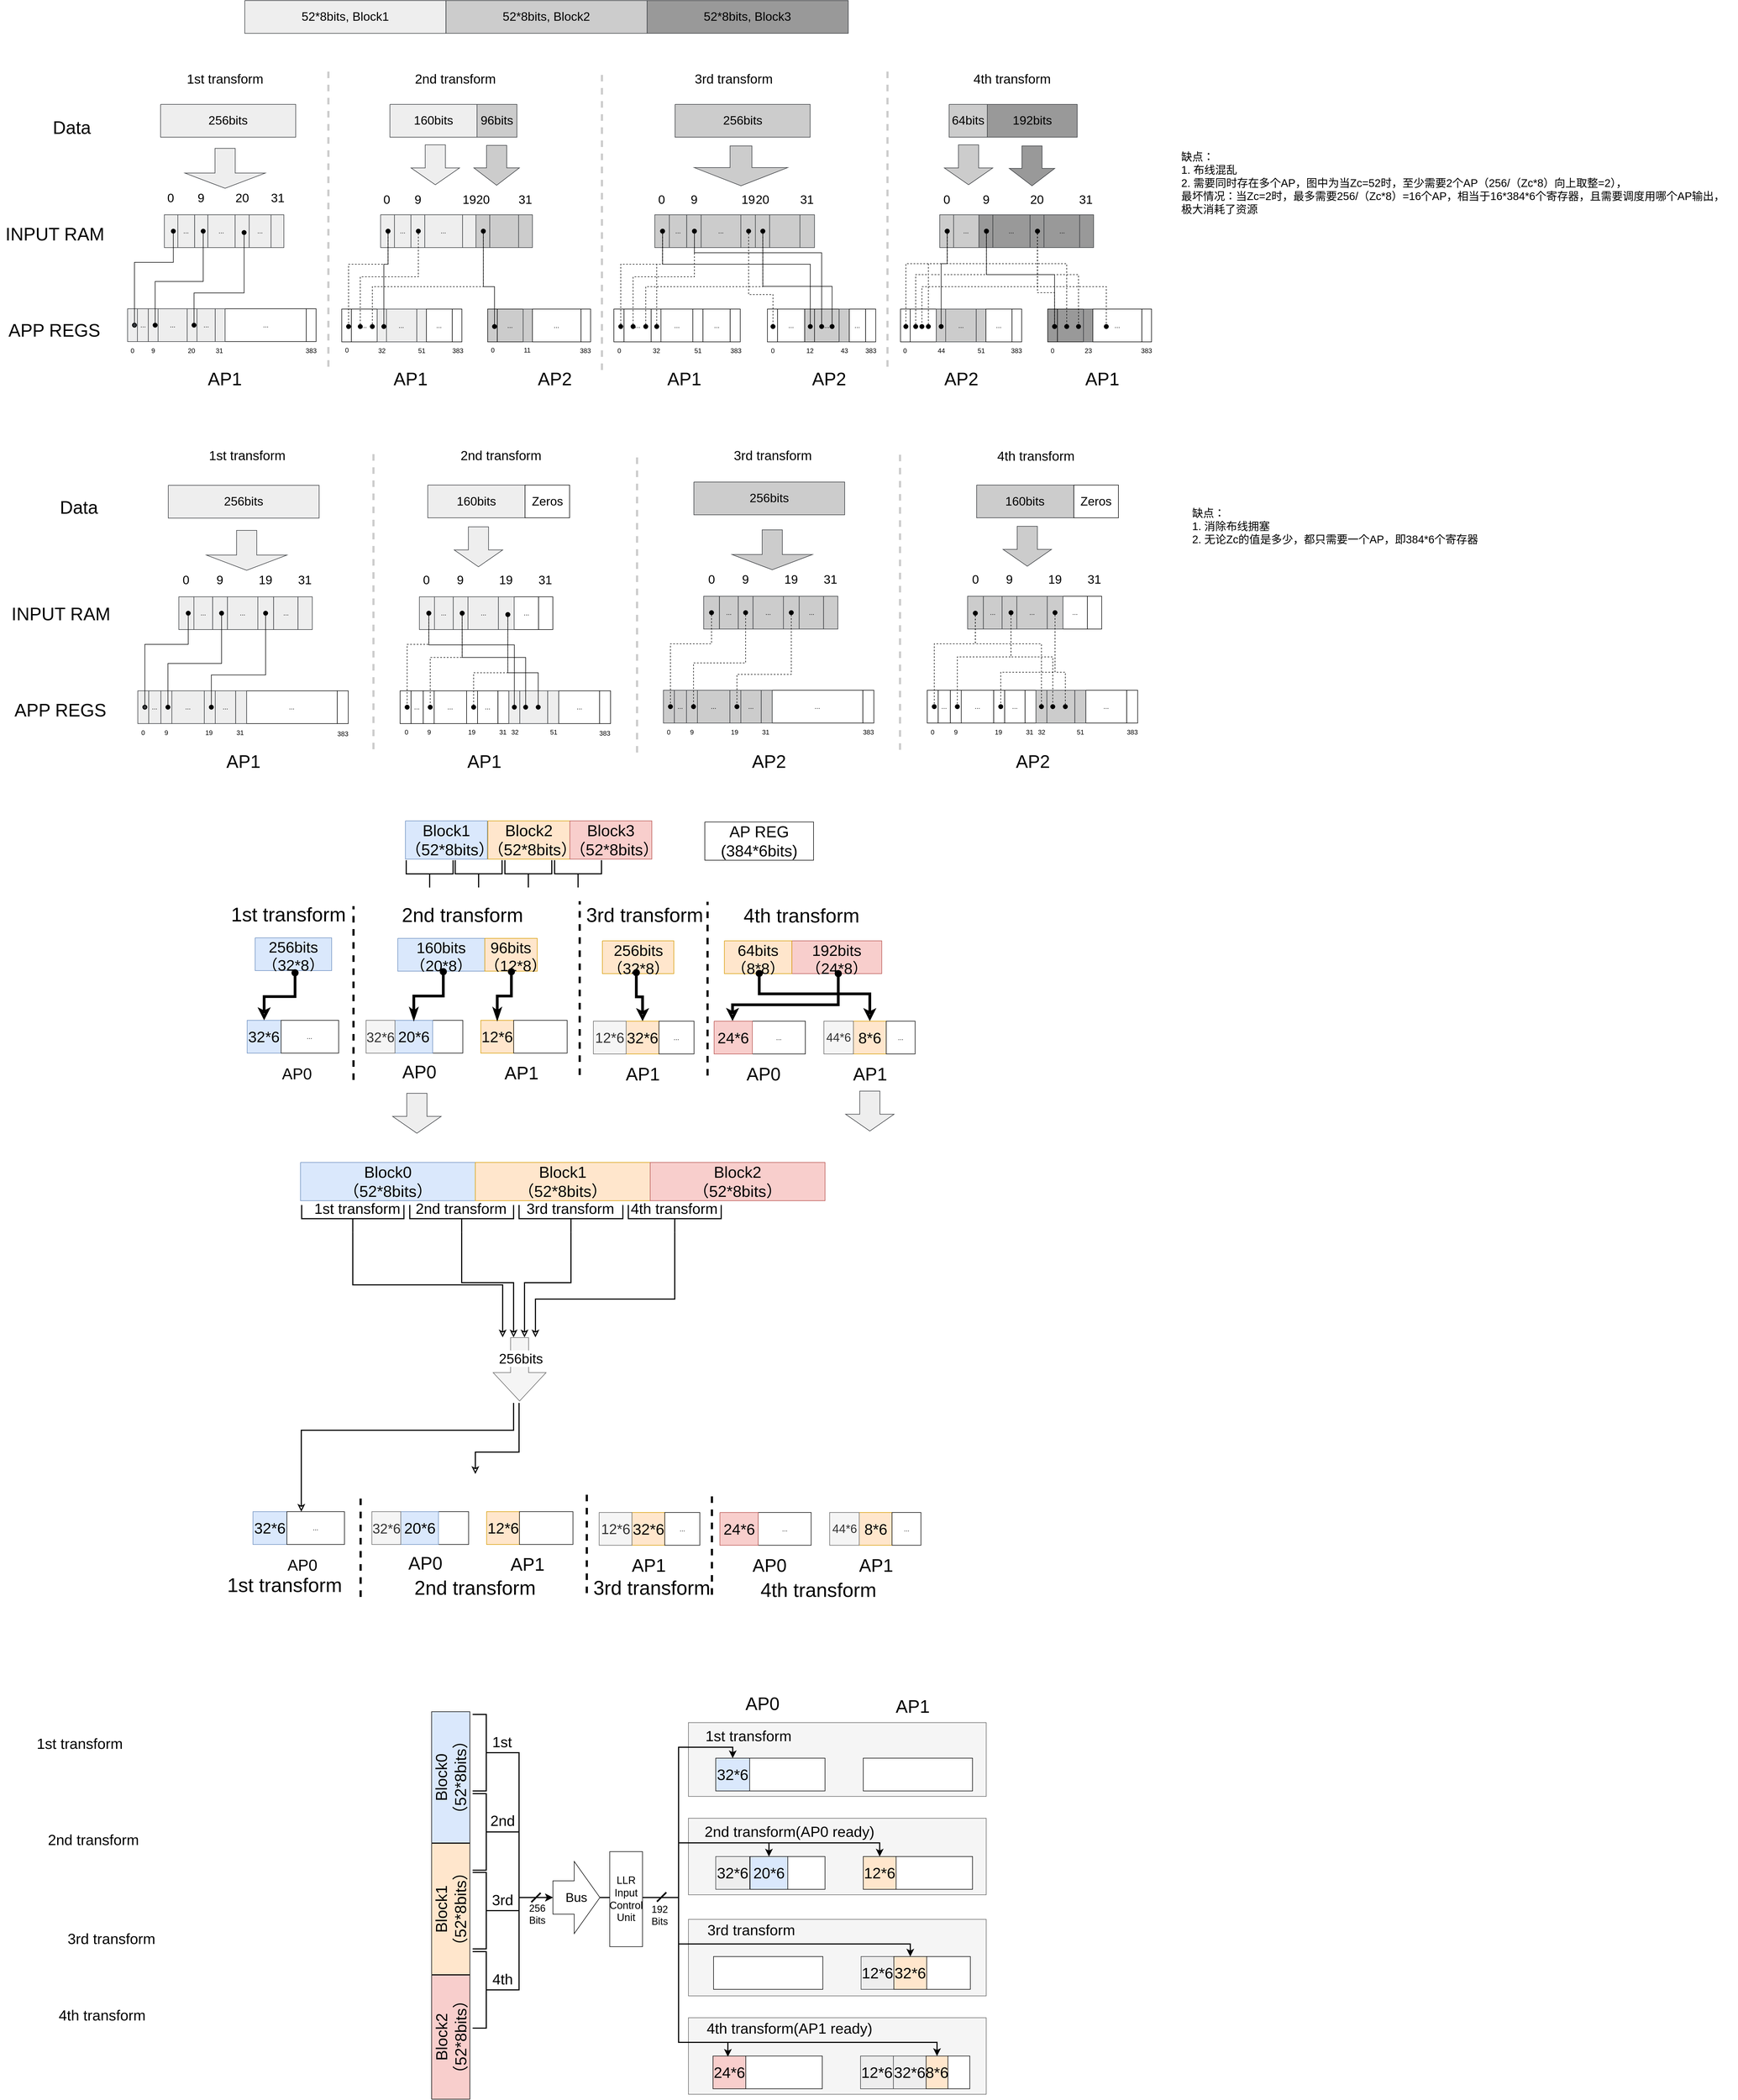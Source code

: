 <mxfile version="26.2.10">
  <diagram name="第 1 页" id="OykH1E5BSm3rEspiz2EW">
    <mxGraphModel dx="814" dy="-1095" grid="1" gridSize="1" guides="0" tooltips="1" connect="1" arrows="1" fold="1" page="0" pageScale="1" pageWidth="827" pageHeight="1169" math="0" shadow="0">
      <root>
        <mxCell id="0" />
        <mxCell id="1" parent="0" />
        <mxCell id="KZ2AhMozPy1RTq5aePji-429" value="" style="rounded=0;whiteSpace=wrap;html=1;fillColor=#f5f5f5;strokeColor=#666666;fontColor=#333333;" vertex="1" parent="1">
          <mxGeometry x="2270" y="5895" width="545" height="140" as="geometry" />
        </mxCell>
        <mxCell id="KZ2AhMozPy1RTq5aePji-428" value="" style="rounded=0;whiteSpace=wrap;html=1;fillColor=#f5f5f5;strokeColor=#666666;fontColor=#333333;" vertex="1" parent="1">
          <mxGeometry x="2270" y="5715" width="545" height="140" as="geometry" />
        </mxCell>
        <mxCell id="KZ2AhMozPy1RTq5aePji-427" value="" style="rounded=0;whiteSpace=wrap;html=1;fillColor=#f5f5f5;strokeColor=#666666;fontColor=#333333;" vertex="1" parent="1">
          <mxGeometry x="2270" y="5530" width="545" height="140" as="geometry" />
        </mxCell>
        <mxCell id="KZ2AhMozPy1RTq5aePji-424" value="" style="rounded=0;whiteSpace=wrap;html=1;fillColor=#f5f5f5;strokeColor=#666666;fontColor=#333333;" vertex="1" parent="1">
          <mxGeometry x="2270" y="5355" width="545" height="135" as="geometry" />
        </mxCell>
        <mxCell id="KZ2AhMozPy1RTq5aePji-392" value="" style="rounded=0;whiteSpace=wrap;html=1;" vertex="1" parent="1">
          <mxGeometry x="2320" y="5600" width="200" height="60" as="geometry" />
        </mxCell>
        <mxCell id="KZ2AhMozPy1RTq5aePji-386" value="" style="rounded=0;whiteSpace=wrap;html=1;" vertex="1" parent="1">
          <mxGeometry x="2590" y="5600" width="200" height="60" as="geometry" />
        </mxCell>
        <mxCell id="KZ2AhMozPy1RTq5aePji-375" value="" style="rounded=0;whiteSpace=wrap;html=1;" vertex="1" parent="1">
          <mxGeometry x="2320" y="5420" width="200" height="60" as="geometry" />
        </mxCell>
        <mxCell id="thRtRWnB9STWDhrJ5Yjw-455" value="" style="group" parent="1" vertex="1" connectable="0">
          <mxGeometry x="1458.0" y="2204" width="1104.536" height="60" as="geometry" />
        </mxCell>
        <mxCell id="thRtRWnB9STWDhrJ5Yjw-456" value="&lt;div style=&quot;font-size: 1px&quot;&gt;&lt;font style=&quot;font-size:22.31px;font-family:Helvetica;color:#000000;direction:ltr;letter-spacing:0px;line-height:120%;opacity:1&quot;&gt;52*8bits, Block1&lt;/font&gt;&lt;/div&gt;" style="verticalAlign=middle;align=center;overflow=width;vsdxID=100;fillColor=#eeeeee;shape=stencil(nZBRDoQgDERP03+WHsHFe5iISyOCQdT19kIaIxq//Jtp3zTpAFaTaUYNUkwx+F6v1EYD+AUpyRkdKCYFqACrzgf9C352LfuxyWRWg1/yhT/nRE5IsZWuZtCSK8CPeI0e/hF+jV7AJM4PO7KWCyr390bSiNtEtQM=);strokeColor=#36393d;spacingTop=-3;spacingBottom=-3;spacingLeft=-3;spacingRight=-3;points=[];labelBackgroundColor=none;rounded=0;html=1;whiteSpace=wrap;" parent="thRtRWnB9STWDhrJ5Yjw-455" vertex="1">
          <mxGeometry width="368.116" height="60" as="geometry" />
        </mxCell>
        <mxCell id="thRtRWnB9STWDhrJ5Yjw-457" value="&lt;div style=&quot;font-size: 1px&quot;&gt;&lt;font style=&quot;font-size:22.31px;font-family:Helvetica;color:#000000;direction:ltr;letter-spacing:0px;line-height:120%;opacity:1&quot;&gt;52*8bits, Block2&lt;/font&gt;&lt;/div&gt;" style="verticalAlign=middle;align=center;overflow=width;vsdxID=100;fillColor=#CCCCCC;shape=stencil(nZBRDoQgDERP03+WHsHFe5iISyOCQdT19kIaIxq//Jtp3zTpAFaTaUYNUkwx+F6v1EYD+AUpyRkdKCYFqACrzgf9C352LfuxyWRWg1/yhT/nRE5IsZWuZtCSK8CPeI0e/hF+jV7AJM4PO7KWCyr390bSiNtEtQM=);strokeColor=#36393d;spacingTop=-3;spacingBottom=-3;spacingLeft=-3;spacingRight=-3;points=[];labelBackgroundColor=none;rounded=0;html=1;whiteSpace=wrap;" parent="thRtRWnB9STWDhrJ5Yjw-455" vertex="1">
          <mxGeometry x="368.3" width="368.116" height="60" as="geometry" />
        </mxCell>
        <mxCell id="thRtRWnB9STWDhrJ5Yjw-458" value="&lt;div style=&quot;font-size: 1px&quot;&gt;&lt;font style=&quot;font-size:22.31px;font-family:Helvetica;color:#000000;direction:ltr;letter-spacing:0px;line-height:120%;opacity:1&quot;&gt;52*8bits, Block3&lt;/font&gt;&lt;/div&gt;" style="verticalAlign=middle;align=center;overflow=width;vsdxID=100;fillColor=#999999;shape=stencil(nZBRDoQgDERP03+WHsHFe5iISyOCQdT19kIaIxq//Jtp3zTpAFaTaUYNUkwx+F6v1EYD+AUpyRkdKCYFqACrzgf9C352LfuxyWRWg1/yhT/nRE5IsZWuZtCSK8CPeI0e/hF+jV7AJM4PO7KWCyr390bSiNtEtQM=);strokeColor=#36393d;spacingTop=-3;spacingBottom=-3;spacingLeft=-3;spacingRight=-3;points=[];labelBackgroundColor=none;rounded=0;html=1;whiteSpace=wrap;" parent="thRtRWnB9STWDhrJ5Yjw-455" vertex="1">
          <mxGeometry x="736.42" width="368.116" height="60" as="geometry" />
        </mxCell>
        <mxCell id="thRtRWnB9STWDhrJ5Yjw-459" value="" style="group" parent="1" vertex="1" connectable="0">
          <mxGeometry x="1010" y="2326" width="2110" height="596" as="geometry" />
        </mxCell>
        <mxCell id="thRtRWnB9STWDhrJ5Yjw-460" value="INPUT RAM" style="text;html=1;align=center;verticalAlign=middle;resizable=0;points=[];autosize=1;strokeColor=none;fillColor=none;fontSize=33;" parent="thRtRWnB9STWDhrJ5Yjw-459" vertex="1">
          <mxGeometry y="279" width="199" height="52" as="geometry" />
        </mxCell>
        <mxCell id="thRtRWnB9STWDhrJ5Yjw-461" value="APP REGS" style="text;html=1;align=center;verticalAlign=middle;resizable=0;points=[];autosize=1;strokeColor=none;fillColor=none;fontSize=33;" parent="thRtRWnB9STWDhrJ5Yjw-459" vertex="1">
          <mxGeometry x="5.912" y="455" width="186" height="52" as="geometry" />
        </mxCell>
        <mxCell id="thRtRWnB9STWDhrJ5Yjw-462" value="Data" style="text;html=1;align=center;verticalAlign=middle;resizable=0;points=[];autosize=1;strokeColor=none;fillColor=none;fontSize=33;" parent="thRtRWnB9STWDhrJ5Yjw-459" vertex="1">
          <mxGeometry x="87.496" y="84" width="88" height="52" as="geometry" />
        </mxCell>
        <mxCell id="thRtRWnB9STWDhrJ5Yjw-463" value="" style="endArrow=none;dashed=1;html=1;rounded=0;strokeWidth=4;strokeColor=#CCCCCC;" parent="thRtRWnB9STWDhrJ5Yjw-459" edge="1">
          <mxGeometry width="50" height="50" relative="1" as="geometry">
            <mxPoint x="1101.717" y="554" as="sourcePoint" />
            <mxPoint x="1101.717" y="6" as="targetPoint" />
          </mxGeometry>
        </mxCell>
        <mxCell id="thRtRWnB9STWDhrJ5Yjw-464" value="" style="endArrow=none;dashed=1;html=1;rounded=0;strokeWidth=4;strokeColor=#CCCCCC;" parent="thRtRWnB9STWDhrJ5Yjw-459" edge="1">
          <mxGeometry width="50" height="50" relative="1" as="geometry">
            <mxPoint x="1624.345" y="548" as="sourcePoint" />
            <mxPoint x="1624.345" as="targetPoint" />
          </mxGeometry>
        </mxCell>
        <mxCell id="thRtRWnB9STWDhrJ5Yjw-465" value="" style="endArrow=none;dashed=1;html=1;rounded=0;fontStyle=0;fontSize=13;strokeWidth=4;strokeColor=#CCCCCC;" parent="thRtRWnB9STWDhrJ5Yjw-459" edge="1">
          <mxGeometry width="50" height="50" relative="1" as="geometry">
            <mxPoint x="601.061" y="548" as="sourcePoint" />
            <mxPoint x="601.061" as="targetPoint" />
          </mxGeometry>
        </mxCell>
        <mxCell id="thRtRWnB9STWDhrJ5Yjw-466" value="&lt;div style=&quot;font-size: 12px;&quot;&gt;&lt;font style=&quot;font-size: 12px; font-family: Helvetica; color: rgb(0, 0, 0); direction: ltr; letter-spacing: 0px; line-height: 120%; opacity: 1;&quot;&gt;32&lt;/font&gt;&lt;/div&gt;" style="verticalAlign=middle;align=center;overflow=width;vsdxID=100;fillColor=#ffffff;gradientColor=none;shape=stencil(nZBRDoQgDERP03+WHsHFe5iISyOCQdT19kIaIxq//Jtp3zTpAFaTaUYNUkwx+F6v1EYD+AUpyRkdKCYFqACrzgf9C352LfuxyWRWg1/yhT/nRE5IsZWuZtCSK8CPeI0e/hF+jV7AJM4PO7KWCyr390bSiNtEtQM=);strokeColor=none;spacingTop=-3;spacingBottom=-3;spacingLeft=-3;spacingRight=-3;points=[];labelBackgroundColor=none;rounded=0;html=1;whiteSpace=wrap;fontSize=12;" parent="thRtRWnB9STWDhrJ5Yjw-459" vertex="1">
          <mxGeometry x="1191.803" y="489" width="18.56" height="60" as="geometry" />
        </mxCell>
        <mxCell id="thRtRWnB9STWDhrJ5Yjw-467" value="&lt;div style=&quot;font-size: 12px;&quot;&gt;&lt;font style=&quot;font-size: 12px; font-family: Helvetica; color: rgb(0, 0, 0); direction: ltr; letter-spacing: 0px; line-height: 120%; opacity: 1;&quot;&gt;0&lt;/font&gt;&lt;/div&gt;" style="verticalAlign=middle;align=center;overflow=width;vsdxID=100;fillColor=#ffffff;gradientColor=none;shape=stencil(nZBRDoQgDERP03+WHsHFe5iISyOCQdT19kIaIxq//Jtp3zTpAFaTaUYNUkwx+F6v1EYD+AUpyRkdKCYFqACrzgf9C352LfuxyWRWg1/yhT/nRE5IsZWuZtCSK8CPeI0e/hF+jV7AJM4PO7KWCyr390bSiNtEtQM=);strokeColor=none;spacingTop=-3;spacingBottom=-3;spacingLeft=-3;spacingRight=-3;points=[];labelBackgroundColor=none;rounded=0;html=1;whiteSpace=wrap;fontSize=12;" parent="thRtRWnB9STWDhrJ5Yjw-459" vertex="1">
          <mxGeometry x="1124.854" y="489" width="17.334" height="60" as="geometry" />
        </mxCell>
        <mxCell id="thRtRWnB9STWDhrJ5Yjw-468" value="&lt;div style=&quot;font-size: 12px;&quot;&gt;&lt;font style=&quot;font-size: 12px; font-family: Helvetica; color: rgb(0, 0, 0); direction: ltr; letter-spacing: 0px; line-height: 120%; opacity: 1;&quot;&gt;51&lt;/font&gt;&lt;/div&gt;" style="verticalAlign=middle;align=center;overflow=width;vsdxID=100;fillColor=#ffffff;gradientColor=none;shape=stencil(nZBRDoQgDERP03+WHsHFe5iISyOCQdT19kIaIxq//Jtp3zTpAFaTaUYNUkwx+F6v1EYD+AUpyRkdKCYFqACrzgf9C352LfuxyWRWg1/yhT/nRE5IsZWuZtCSK8CPeI0e/hF+jV7AJM4PO7KWCyr390bSiNtEtQM=);strokeColor=none;spacingTop=-3;spacingBottom=-3;spacingLeft=-3;spacingRight=-3;points=[];labelBackgroundColor=none;rounded=0;html=1;whiteSpace=wrap;fontSize=12;" parent="thRtRWnB9STWDhrJ5Yjw-459" vertex="1">
          <mxGeometry x="1268.033" y="489" width="18.56" height="60" as="geometry" />
        </mxCell>
        <mxCell id="thRtRWnB9STWDhrJ5Yjw-469" value="&lt;div style=&quot;font-size: 12px;&quot;&gt;&lt;font style=&quot;font-size: 12px; font-family: Helvetica; color: rgb(0, 0, 0); direction: ltr; letter-spacing: 0px; line-height: 120%; opacity: 1;&quot;&gt;383&lt;/font&gt;&lt;/div&gt;" style="verticalAlign=middle;align=center;overflow=width;vsdxID=100;fillColor=#ffffff;gradientColor=none;shape=stencil(nZBRDoQgDERP03+WHsHFe5iISyOCQdT19kIaIxq//Jtp3zTpAFaTaUYNUkwx+F6v1EYD+AUpyRkdKCYFqACrzgf9C352LfuxyWRWg1/yhT/nRE5IsZWuZtCSK8CPeI0e/hF+jV7AJM4PO7KWCyr390bSiNtEtQM=);strokeColor=none;spacingTop=-3;spacingBottom=-3;spacingLeft=-3;spacingRight=-3;points=[];labelBackgroundColor=none;rounded=0;html=1;whiteSpace=wrap;fontSize=12;" parent="thRtRWnB9STWDhrJ5Yjw-459" vertex="1">
          <mxGeometry x="1326.664" y="489" width="39.672" height="60" as="geometry" />
        </mxCell>
        <mxCell id="thRtRWnB9STWDhrJ5Yjw-470" value="&lt;div style=&quot;font-size: 12px;&quot;&gt;&lt;font style=&quot;font-size: 12px; font-family: Helvetica; color: rgb(0, 0, 0); direction: ltr; letter-spacing: 0px; line-height: 120%; opacity: 1;&quot;&gt;0&lt;/font&gt;&lt;/div&gt;" style="verticalAlign=middle;align=center;overflow=width;vsdxID=100;fillColor=#ffffff;gradientColor=none;shape=stencil(nZBRDoQgDERP03+WHsHFe5iISyOCQdT19kIaIxq//Jtp3zTpAFaTaUYNUkwx+F6v1EYD+AUpyRkdKCYFqACrzgf9C352LfuxyWRWg1/yhT/nRE5IsZWuZtCSK8CPeI0e/hF+jV7AJM4PO7KWCyr390bSiNtEtQM=);strokeColor=none;spacingTop=-3;spacingBottom=-3;spacingLeft=-3;spacingRight=-3;points=[];labelBackgroundColor=none;rounded=0;html=1;whiteSpace=wrap;fontSize=12;" parent="thRtRWnB9STWDhrJ5Yjw-459" vertex="1">
          <mxGeometry x="1405.717" y="489" width="16.671" height="60" as="geometry" />
        </mxCell>
        <mxCell id="thRtRWnB9STWDhrJ5Yjw-471" value="&lt;div style=&quot;font-size: 12px;&quot;&gt;&lt;font style=&quot;font-size: 12px; font-family: Helvetica; color: rgb(0, 0, 0); direction: ltr; letter-spacing: 0px; line-height: 120%; opacity: 1;&quot;&gt;12&lt;/font&gt;&lt;/div&gt;" style="verticalAlign=middle;align=center;overflow=width;vsdxID=100;fillColor=#ffffff;gradientColor=none;shape=stencil(nZBRDoQgDERP03+WHsHFe5iISyOCQdT19kIaIxq//Jtp3zTpAFaTaUYNUkwx+F6v1EYD+AUpyRkdKCYFqACrzgf9C352LfuxyWRWg1/yhT/nRE5IsZWuZtCSK8CPeI0e/hF+jV7AJM4PO7KWCyr390bSiNtEtQM=);strokeColor=none;spacingTop=-3;spacingBottom=-3;spacingLeft=-3;spacingRight=-3;points=[];labelBackgroundColor=none;rounded=0;html=1;whiteSpace=wrap;fontSize=12;" parent="thRtRWnB9STWDhrJ5Yjw-459" vertex="1">
          <mxGeometry x="1472.857" y="489" width="18.56" height="60" as="geometry" />
        </mxCell>
        <mxCell id="thRtRWnB9STWDhrJ5Yjw-472" value="&lt;div style=&quot;font-size: 12px;&quot;&gt;&lt;font style=&quot;font-size: 12px; font-family: Helvetica; color: rgb(0, 0, 0); direction: ltr; letter-spacing: 0px; line-height: 120%; opacity: 1;&quot;&gt;43&lt;/font&gt;&lt;/div&gt;" style="verticalAlign=middle;align=center;overflow=width;vsdxID=100;fillColor=#ffffff;gradientColor=none;shape=stencil(nZBRDoQgDERP03+WHsHFe5iISyOCQdT19kIaIxq//Jtp3zTpAFaTaUYNUkwx+F6v1EYD+AUpyRkdKCYFqACrzgf9C352LfuxyWRWg1/yhT/nRE5IsZWuZtCSK8CPeI0e/hF+jV7AJM4PO7KWCyr390bSiNtEtQM=);strokeColor=none;spacingTop=-3;spacingBottom=-3;spacingLeft=-3;spacingRight=-3;points=[];labelBackgroundColor=none;rounded=0;html=1;whiteSpace=wrap;fontSize=12;" parent="thRtRWnB9STWDhrJ5Yjw-459" vertex="1">
          <mxGeometry x="1535.83" y="489" width="19.299" height="60" as="geometry" />
        </mxCell>
        <mxCell id="thRtRWnB9STWDhrJ5Yjw-473" value="&lt;div style=&quot;font-size: 12px;&quot;&gt;&lt;font style=&quot;font-size: 12px; font-family: Helvetica; color: rgb(0, 0, 0); direction: ltr; letter-spacing: 0px; line-height: 120%; opacity: 1;&quot;&gt;383&lt;/font&gt;&lt;/div&gt;" style="verticalAlign=middle;align=center;overflow=width;vsdxID=100;fillColor=#ffffff;gradientColor=none;shape=stencil(nZBRDoQgDERP03+WHsHFe5iISyOCQdT19kIaIxq//Jtp3zTpAFaTaUYNUkwx+F6v1EYD+AUpyRkdKCYFqACrzgf9C352LfuxyWRWg1/yhT/nRE5IsZWuZtCSK8CPeI0e/hF+jV7AJM4PO7KWCyr390bSiNtEtQM=);strokeColor=none;spacingTop=-3;spacingBottom=-3;spacingLeft=-3;spacingRight=-3;points=[];labelBackgroundColor=none;rounded=0;html=1;whiteSpace=wrap;fontSize=12;" parent="thRtRWnB9STWDhrJ5Yjw-459" vertex="1">
          <mxGeometry x="1582.593" y="489" width="21.807" height="60" as="geometry" />
        </mxCell>
        <mxCell id="thRtRWnB9STWDhrJ5Yjw-474" value="&lt;div style=&quot;font-size: 1px&quot;&gt;&lt;font style=&quot;font-size:22.31px;font-family:Helvetica;color:#000000;direction:ltr;letter-spacing:0px;line-height:120%;opacity:1&quot;&gt;20&lt;/font&gt;&lt;/div&gt;" style="verticalAlign=middle;align=center;overflow=width;vsdxID=100;fillColor=#ffffff;gradientColor=none;shape=stencil(nZBRDoQgDERP03+WHsHFe5iISyOCQdT19kIaIxq//Jtp3zTpAFaTaUYNUkwx+F6v1EYD+AUpyRkdKCYFqACrzgf9C352LfuxyWRWg1/yhT/nRE5IsZWuZtCSK8CPeI0e/hF+jV7AJM4PO7KWCyr390bSiNtEtQM=);strokeColor=none;spacingTop=-3;spacingBottom=-3;spacingLeft=-3;spacingRight=-3;points=[];labelBackgroundColor=none;rounded=0;html=1;whiteSpace=wrap;" parent="thRtRWnB9STWDhrJ5Yjw-459" vertex="1">
          <mxGeometry x="1381.76" y="212.5" width="26.985" height="60" as="geometry" />
        </mxCell>
        <mxCell id="thRtRWnB9STWDhrJ5Yjw-475" value="&lt;div style=&quot;font-size: 1px&quot;&gt;&lt;font style=&quot;font-size:22.31px;font-family:Helvetica;color:#000000;direction:ltr;letter-spacing:0px;line-height:120%;opacity:1&quot;&gt;19&lt;/font&gt;&lt;/div&gt;" style="verticalAlign=middle;align=center;overflow=width;vsdxID=100;fillColor=#ffffff;gradientColor=none;shape=stencil(nZBRDoQgDERP03+WHsHFe5iISyOCQdT19kIaIxq//Jtp3zTpAFaTaUYNUkwx+F6v1EYD+AUpyRkdKCYFqACrzgf9C352LfuxyWRWg1/yhT/nRE5IsZWuZtCSK8CPeI0e/hF+jV7AJM4PO7KWCyr390bSiNtEtQM=);strokeColor=none;spacingTop=-3;spacingBottom=-3;spacingLeft=-3;spacingRight=-3;points=[];labelBackgroundColor=none;rounded=0;html=1;whiteSpace=wrap;" parent="thRtRWnB9STWDhrJ5Yjw-459" vertex="1">
          <mxGeometry x="1355.955" y="212.5" width="26.985" height="60" as="geometry" />
        </mxCell>
        <mxCell id="thRtRWnB9STWDhrJ5Yjw-476" value="&lt;div style=&quot;font-size: 1px&quot;&gt;&lt;font style=&quot;font-size:22.31px;font-family:Helvetica;color:#000000;direction:ltr;letter-spacing:0px;line-height:120%;opacity:1&quot;&gt;31&lt;/font&gt;&lt;/div&gt;" style="verticalAlign=middle;align=center;overflow=width;vsdxID=100;fillColor=#ffffff;gradientColor=none;shape=stencil(nZBRDoQgDERP03+WHsHFe5iISyOCQdT19kIaIxq//Jtp3zTpAFaTaUYNUkwx+F6v1EYD+AUpyRkdKCYFqACrzgf9C352LfuxyWRWg1/yhT/nRE5IsZWuZtCSK8CPeI0e/hF+jV7AJM4PO7KWCyr390bSiNtEtQM=);strokeColor=none;spacingTop=-3;spacingBottom=-3;spacingLeft=-3;spacingRight=-3;points=[];labelBackgroundColor=none;rounded=0;html=1;whiteSpace=wrap;" parent="thRtRWnB9STWDhrJ5Yjw-459" vertex="1">
          <mxGeometry x="1464.14" y="212.5" width="26.09" height="60" as="geometry" />
        </mxCell>
        <mxCell id="thRtRWnB9STWDhrJ5Yjw-477" value="&lt;div style=&quot;font-size: 1px&quot;&gt;&lt;font style=&quot;font-size:22.31px;font-family:Helvetica;color:#000000;direction:ltr;letter-spacing:0px;line-height:120%;opacity:1&quot;&gt;9&lt;/font&gt;&lt;/div&gt;" style="verticalAlign=middle;align=center;overflow=width;vsdxID=100;fillColor=#ffffff;gradientColor=none;shape=stencil(nZBRDoQgDERP03+WHsHFe5iISyOCQdT19kIaIxq//Jtp3zTpAFaTaUYNUkwx+F6v1EYD+AUpyRkdKCYFqACrzgf9C352LfuxyWRWg1/yhT/nRE5IsZWuZtCSK8CPeI0e/hF+jV7AJM4PO7KWCyr390bSiNtEtQM=);strokeColor=none;spacingTop=-3;spacingBottom=-3;spacingLeft=-3;spacingRight=-3;points=[];labelBackgroundColor=none;rounded=0;html=1;whiteSpace=wrap;" parent="thRtRWnB9STWDhrJ5Yjw-459" vertex="1">
          <mxGeometry x="1257.997" y="212.5" width="25.282" height="60" as="geometry" />
        </mxCell>
        <mxCell id="thRtRWnB9STWDhrJ5Yjw-478" value="&lt;div style=&quot;font-size: 1px&quot;&gt;&lt;font style=&quot;font-size:22.31px;font-family:Helvetica;color:#000000;direction:ltr;letter-spacing:0px;line-height:120%;opacity:1&quot;&gt;0&lt;/font&gt;&lt;/div&gt;" style="verticalAlign=middle;align=center;overflow=width;vsdxID=100;fillColor=#ffffff;gradientColor=none;shape=stencil(nZBRDoQgDERP03+WHsHFe5iISyOCQdT19kIaIxq//Jtp3zTpAFaTaUYNUkwx+F6v1EYD+AUpyRkdKCYFqACrzgf9C352LfuxyWRWg1/yhT/nRE5IsZWuZtCSK8CPeI0e/hF+jV7AJM4PO7KWCyr390bSiNtEtQM=);strokeColor=none;spacingTop=-3;spacingBottom=-3;spacingLeft=-3;spacingRight=-3;points=[];labelBackgroundColor=none;rounded=0;html=1;whiteSpace=wrap;" parent="thRtRWnB9STWDhrJ5Yjw-459" vertex="1">
          <mxGeometry x="1195.781" y="212.5" width="29.736" height="60" as="geometry" />
        </mxCell>
        <mxCell id="thRtRWnB9STWDhrJ5Yjw-479" value="" style="rounded=0;whiteSpace=wrap;html=1;fillColor=#CCCCCC;strokeColor=#36393d;" parent="thRtRWnB9STWDhrJ5Yjw-459" vertex="1">
          <mxGeometry x="1256.764" y="270" width="26.614" height="60" as="geometry" />
        </mxCell>
        <mxCell id="thRtRWnB9STWDhrJ5Yjw-480" value="" style="rounded=0;whiteSpace=wrap;html=1;fillColor=#CCCCCC;strokeColor=#36393d;" parent="thRtRWnB9STWDhrJ5Yjw-459" vertex="1">
          <mxGeometry x="1198.432" y="270" width="26.614" height="60" as="geometry" />
        </mxCell>
        <mxCell id="thRtRWnB9STWDhrJ5Yjw-481" value="" style="shape=flexArrow;endArrow=classic;html=1;rounded=0;endWidth=130;endSize=10.78;width=40;fillColor=#CCCCCC;strokeColor=#36393d;" parent="thRtRWnB9STWDhrJ5Yjw-459" edge="1">
          <mxGeometry width="50" height="50" relative="1" as="geometry">
            <mxPoint x="1356.193" y="143.5" as="sourcePoint" />
            <mxPoint x="1356.193" y="217.5" as="targetPoint" />
          </mxGeometry>
        </mxCell>
        <mxCell id="thRtRWnB9STWDhrJ5Yjw-482" value="&lt;div style=&quot;font-size: 1px&quot;&gt;&lt;font style=&quot;font-size:22.31px;font-family:Helvetica;color:#000000;direction:ltr;letter-spacing:0px;line-height:120%;opacity:1&quot;&gt;256bits&lt;/font&gt;&lt;/div&gt;" style="verticalAlign=middle;align=center;overflow=width;vsdxID=100;fillColor=#CCCCCC;shape=stencil(nZBRDoQgDERP03+WHsHFe5iISyOCQdT19kIaIxq//Jtp3zTpAFaTaUYNUkwx+F6v1EYD+AUpyRkdKCYFqACrzgf9C352LfuxyWRWg1/yhT/nRE5IsZWuZtCSK8CPeI0e/hF+jV7AJM4PO7KWCyr390bSiNtEtQM=);strokeColor=#36393d;spacingTop=-3;spacingBottom=-3;spacingLeft=-3;spacingRight=-3;points=[];labelBackgroundColor=none;rounded=0;html=1;whiteSpace=wrap;" parent="thRtRWnB9STWDhrJ5Yjw-459" vertex="1">
          <mxGeometry x="1235.552" y="68" width="247.248" height="60" as="geometry" />
        </mxCell>
        <mxCell id="thRtRWnB9STWDhrJ5Yjw-483" value="3rd transform" style="text;html=1;align=center;verticalAlign=middle;whiteSpace=wrap;rounded=0;fontSize=24;" parent="thRtRWnB9STWDhrJ5Yjw-459" vertex="1">
          <mxGeometry x="1231.575" y="6.5" width="222.152" height="30" as="geometry" />
        </mxCell>
        <mxCell id="thRtRWnB9STWDhrJ5Yjw-484" value="" style="rounded=0;whiteSpace=wrap;html=1;fillColor=#CCCCCC;strokeColor=#36393d;" parent="thRtRWnB9STWDhrJ5Yjw-459" vertex="1">
          <mxGeometry x="1408.559" y="270" width="56.343" height="60" as="geometry" />
        </mxCell>
        <mxCell id="thRtRWnB9STWDhrJ5Yjw-485" value="..." style="rounded=0;whiteSpace=wrap;html=1;fillColor=#CCCCCC;strokeColor=#36393d;" parent="thRtRWnB9STWDhrJ5Yjw-459" vertex="1">
          <mxGeometry x="1283.278" y="270" width="72.915" height="60" as="geometry" />
        </mxCell>
        <mxCell id="thRtRWnB9STWDhrJ5Yjw-486" value="" style="group" parent="thRtRWnB9STWDhrJ5Yjw-459" vertex="1" connectable="0">
          <mxGeometry x="1464.14" y="270" width="26.614" height="60" as="geometry" />
        </mxCell>
        <mxCell id="thRtRWnB9STWDhrJ5Yjw-487" value="" style="rounded=0;whiteSpace=wrap;html=1;fillColor=#CCCCCC;strokeColor=#36393d;" parent="thRtRWnB9STWDhrJ5Yjw-486" vertex="1">
          <mxGeometry width="26.614" height="60" as="geometry" />
        </mxCell>
        <mxCell id="thRtRWnB9STWDhrJ5Yjw-488" value="" style="group" parent="thRtRWnB9STWDhrJ5Yjw-459" vertex="1" connectable="0">
          <mxGeometry x="1381.945" y="270" width="26.614" height="60" as="geometry" />
        </mxCell>
        <mxCell id="thRtRWnB9STWDhrJ5Yjw-489" value="" style="rounded=0;whiteSpace=wrap;html=1;fillColor=#CCCCCC;strokeColor=#36393d;" parent="thRtRWnB9STWDhrJ5Yjw-488" vertex="1">
          <mxGeometry width="26.614" height="60" as="geometry" />
        </mxCell>
        <mxCell id="thRtRWnB9STWDhrJ5Yjw-490" value="" style="shape=waypoint;sketch=0;fillStyle=solid;size=6;pointerEvents=1;points=[];fillColor=#eeeeee;resizable=0;rotatable=0;perimeter=centerPerimeter;snapToPoint=1;strokeColor=#36393d;" parent="thRtRWnB9STWDhrJ5Yjw-488" vertex="1">
          <mxGeometry x="4.225" y="20" width="20" height="20" as="geometry" />
        </mxCell>
        <mxCell id="thRtRWnB9STWDhrJ5Yjw-491" value="" style="rounded=0;whiteSpace=wrap;html=1;" parent="thRtRWnB9STWDhrJ5Yjw-459" vertex="1">
          <mxGeometry x="1123.529" y="442.5" width="18.56" height="60" as="geometry" />
        </mxCell>
        <mxCell id="thRtRWnB9STWDhrJ5Yjw-492" value="..." style="rounded=0;whiteSpace=wrap;html=1;" parent="thRtRWnB9STWDhrJ5Yjw-459" vertex="1">
          <mxGeometry x="1142.089" y="442.5" width="49.715" height="60" as="geometry" />
        </mxCell>
        <mxCell id="thRtRWnB9STWDhrJ5Yjw-493" value="" style="rounded=0;whiteSpace=wrap;html=1;" parent="thRtRWnB9STWDhrJ5Yjw-459" vertex="1">
          <mxGeometry x="1191.803" y="442.5" width="18.56" height="60" as="geometry" />
        </mxCell>
        <mxCell id="thRtRWnB9STWDhrJ5Yjw-494" value="" style="rounded=0;whiteSpace=wrap;html=1;" parent="thRtRWnB9STWDhrJ5Yjw-459" vertex="1">
          <mxGeometry x="1336.307" y="442.5" width="18.56" height="60" as="geometry" />
        </mxCell>
        <mxCell id="thRtRWnB9STWDhrJ5Yjw-495" value="" style="rounded=0;whiteSpace=wrap;html=1;" parent="thRtRWnB9STWDhrJ5Yjw-459" vertex="1">
          <mxGeometry x="1268.033" y="442.5" width="18.56" height="60" as="geometry" />
        </mxCell>
        <mxCell id="thRtRWnB9STWDhrJ5Yjw-496" value="..." style="rounded=0;whiteSpace=wrap;html=1;" parent="thRtRWnB9STWDhrJ5Yjw-459" vertex="1">
          <mxGeometry x="1209.701" y="442.5" width="58.332" height="60" as="geometry" />
        </mxCell>
        <mxCell id="thRtRWnB9STWDhrJ5Yjw-497" value="" style="shape=waypoint;sketch=0;fillStyle=solid;size=6;pointerEvents=1;points=[];fillColor=#eeeeee;resizable=0;rotatable=0;perimeter=centerPerimeter;snapToPoint=1;strokeColor=#36393d;" parent="thRtRWnB9STWDhrJ5Yjw-459" vertex="1">
          <mxGeometry x="1192.0" y="464.5" width="20" height="20" as="geometry" />
        </mxCell>
        <mxCell id="thRtRWnB9STWDhrJ5Yjw-498" value="" style="edgeStyle=elbowEdgeStyle;elbow=vertical;endArrow=oval;html=1;curved=0;rounded=0;endSize=8;startSize=8;startArrow=oval;startFill=1;endFill=1;dashed=1;exitX=0.517;exitY=0.73;exitDx=0;exitDy=0;exitPerimeter=0;entryX=0.474;entryY=0.068;entryDx=0;entryDy=0;entryPerimeter=0;" parent="thRtRWnB9STWDhrJ5Yjw-459" source="thRtRWnB9STWDhrJ5Yjw-525" target="thRtRWnB9STWDhrJ5Yjw-497" edge="1">
          <mxGeometry width="50" height="50" relative="1" as="geometry">
            <mxPoint x="1182.195" y="342" as="sourcePoint" />
            <mxPoint x="1198.55" y="435" as="targetPoint" />
            <Array as="points">
              <mxPoint x="1206.386" y="360.5" />
            </Array>
          </mxGeometry>
        </mxCell>
        <mxCell id="thRtRWnB9STWDhrJ5Yjw-499" value="..." style="rounded=0;whiteSpace=wrap;html=1;" parent="thRtRWnB9STWDhrJ5Yjw-459" vertex="1">
          <mxGeometry x="1286.593" y="442.5" width="49.715" height="60" as="geometry" />
        </mxCell>
        <mxCell id="thRtRWnB9STWDhrJ5Yjw-500" value="AP1" style="text;html=1;align=center;verticalAlign=middle;resizable=0;points=[];autosize=1;strokeColor=none;fillColor=none;fontSize=33;" parent="thRtRWnB9STWDhrJ5Yjw-459" vertex="1">
          <mxGeometry x="1212.297" y="544" width="80" height="52" as="geometry" />
        </mxCell>
        <mxCell id="thRtRWnB9STWDhrJ5Yjw-501" value="" style="rounded=0;whiteSpace=wrap;html=1;" parent="thRtRWnB9STWDhrJ5Yjw-459" vertex="1">
          <mxGeometry x="1404.582" y="442.5" width="18.56" height="60" as="geometry" />
        </mxCell>
        <mxCell id="thRtRWnB9STWDhrJ5Yjw-502" value="..." style="rounded=0;whiteSpace=wrap;html=1;" parent="thRtRWnB9STWDhrJ5Yjw-459" vertex="1">
          <mxGeometry x="1423.142" y="442.5" width="49.715" height="60" as="geometry" />
        </mxCell>
        <mxCell id="thRtRWnB9STWDhrJ5Yjw-503" value="" style="rounded=0;whiteSpace=wrap;html=1;fillColor=#CCCCCC;" parent="thRtRWnB9STWDhrJ5Yjw-459" vertex="1">
          <mxGeometry x="1472.857" y="442.5" width="18.56" height="60" as="geometry" />
        </mxCell>
        <mxCell id="thRtRWnB9STWDhrJ5Yjw-504" value="" style="rounded=0;whiteSpace=wrap;html=1;" parent="thRtRWnB9STWDhrJ5Yjw-459" vertex="1">
          <mxGeometry x="1584.218" y="442.5" width="18.56" height="60" as="geometry" />
        </mxCell>
        <mxCell id="thRtRWnB9STWDhrJ5Yjw-505" value="..." style="rounded=0;whiteSpace=wrap;html=1;fillColor=#CCCCCC;" parent="thRtRWnB9STWDhrJ5Yjw-459" vertex="1">
          <mxGeometry x="1490.754" y="442.5" width="45.075" height="60" as="geometry" />
        </mxCell>
        <mxCell id="thRtRWnB9STWDhrJ5Yjw-506" value="" style="shape=waypoint;sketch=0;fillStyle=solid;size=6;pointerEvents=1;points=[];fillColor=#eeeeee;resizable=0;rotatable=0;perimeter=centerPerimeter;snapToPoint=1;strokeColor=#36393d;" parent="thRtRWnB9STWDhrJ5Yjw-459" vertex="1">
          <mxGeometry x="1404.774" y="464.5" width="20" height="20" as="geometry" />
        </mxCell>
        <mxCell id="thRtRWnB9STWDhrJ5Yjw-507" value="AP2" style="text;html=1;align=center;verticalAlign=middle;resizable=0;points=[];autosize=1;strokeColor=none;fillColor=none;fontSize=33;" parent="thRtRWnB9STWDhrJ5Yjw-459" vertex="1">
          <mxGeometry x="1476.95" y="544" width="80" height="52" as="geometry" />
        </mxCell>
        <mxCell id="thRtRWnB9STWDhrJ5Yjw-508" value="" style="shape=waypoint;sketch=0;fillStyle=solid;size=6;pointerEvents=1;points=[];fillColor=none;resizable=0;rotatable=0;perimeter=centerPerimeter;snapToPoint=1;" parent="thRtRWnB9STWDhrJ5Yjw-459" vertex="1">
          <mxGeometry x="1126.18" y="464.5" width="20" height="20" as="geometry" />
        </mxCell>
        <mxCell id="thRtRWnB9STWDhrJ5Yjw-509" value="" style="edgeStyle=elbowEdgeStyle;elbow=vertical;endArrow=oval;html=1;curved=0;rounded=0;endSize=8;startSize=8;startArrow=oval;startFill=1;endFill=1;dashed=1;exitX=0.577;exitY=0.646;exitDx=0;exitDy=0;exitPerimeter=0;" parent="thRtRWnB9STWDhrJ5Yjw-459" source="thRtRWnB9STWDhrJ5Yjw-525" target="thRtRWnB9STWDhrJ5Yjw-508" edge="1">
          <mxGeometry width="50" height="50" relative="1" as="geometry">
            <mxPoint x="1166.748" y="326" as="sourcePoint" />
            <mxPoint x="1157.335" y="475.5" as="targetPoint" />
            <Array as="points">
              <mxPoint x="1173.906" y="360.5" />
            </Array>
          </mxGeometry>
        </mxCell>
        <mxCell id="thRtRWnB9STWDhrJ5Yjw-510" value="" style="edgeStyle=elbowEdgeStyle;elbow=vertical;endArrow=oval;html=1;curved=0;rounded=0;endSize=8;startSize=8;startArrow=oval;startFill=1;endFill=1;dashed=1;exitX=0.625;exitY=0.907;exitDx=0;exitDy=0;exitPerimeter=0;" parent="thRtRWnB9STWDhrJ5Yjw-459" source="thRtRWnB9STWDhrJ5Yjw-490" target="thRtRWnB9STWDhrJ5Yjw-511" edge="1">
          <mxGeometry width="50" height="50" relative="1" as="geometry">
            <mxPoint x="1415.65" y="380" as="sourcePoint" />
            <mxPoint x="1263.393" y="410.5" as="targetPoint" />
            <Array as="points">
              <mxPoint x="1286.593" y="401.5" />
            </Array>
          </mxGeometry>
        </mxCell>
        <mxCell id="thRtRWnB9STWDhrJ5Yjw-511" value="" style="shape=waypoint;sketch=0;fillStyle=solid;size=6;pointerEvents=1;points=[];fillColor=none;resizable=0;rotatable=0;perimeter=centerPerimeter;snapToPoint=1;" parent="thRtRWnB9STWDhrJ5Yjw-459" vertex="1">
          <mxGeometry x="1171.917" y="464.5" width="20" height="20" as="geometry" />
        </mxCell>
        <mxCell id="thRtRWnB9STWDhrJ5Yjw-512" value="" style="shape=waypoint;sketch=0;fillStyle=solid;size=6;pointerEvents=1;points=[];fillColor=none;resizable=0;rotatable=0;perimeter=centerPerimeter;snapToPoint=1;" parent="thRtRWnB9STWDhrJ5Yjw-459" vertex="1">
          <mxGeometry x="1148.717" y="464.5" width="20" height="20" as="geometry" />
        </mxCell>
        <mxCell id="thRtRWnB9STWDhrJ5Yjw-513" value="" style="edgeStyle=elbowEdgeStyle;elbow=vertical;endArrow=oval;html=1;curved=0;rounded=0;endSize=8;startSize=8;startArrow=oval;startFill=1;endFill=1;dashed=1;entryX=0.467;entryY=0.953;entryDx=0;entryDy=0;entryPerimeter=0;exitX=0.378;exitY=0.992;exitDx=0;exitDy=0;exitPerimeter=0;" parent="thRtRWnB9STWDhrJ5Yjw-459" source="thRtRWnB9STWDhrJ5Yjw-526" target="thRtRWnB9STWDhrJ5Yjw-512" edge="1">
          <mxGeometry width="50" height="50" relative="1" as="geometry">
            <mxPoint x="1253.071" y="344" as="sourcePoint" />
            <mxPoint x="1192.566" y="521.5" as="targetPoint" />
            <Array as="points">
              <mxPoint x="1213.015" y="383.5" />
            </Array>
          </mxGeometry>
        </mxCell>
        <mxCell id="thRtRWnB9STWDhrJ5Yjw-514" value="" style="group" parent="thRtRWnB9STWDhrJ5Yjw-459" vertex="1" connectable="0">
          <mxGeometry x="1355.955" y="270" width="26.614" height="60" as="geometry" />
        </mxCell>
        <mxCell id="thRtRWnB9STWDhrJ5Yjw-515" value="" style="rounded=0;whiteSpace=wrap;html=1;fillColor=#CCCCCC;strokeColor=#36393d;" parent="thRtRWnB9STWDhrJ5Yjw-514" vertex="1">
          <mxGeometry width="26.614" height="60" as="geometry" />
        </mxCell>
        <mxCell id="thRtRWnB9STWDhrJ5Yjw-516" value="" style="shape=waypoint;sketch=0;fillStyle=solid;size=6;pointerEvents=1;points=[];fillColor=none;resizable=0;rotatable=0;perimeter=centerPerimeter;snapToPoint=1;" parent="thRtRWnB9STWDhrJ5Yjw-514" vertex="1">
          <mxGeometry x="4.223" y="20" width="20" height="20" as="geometry" />
        </mxCell>
        <mxCell id="thRtRWnB9STWDhrJ5Yjw-517" value="" style="rounded=0;whiteSpace=wrap;html=1;fillColor=#CCCCCC;strokeColor=#36393d;" parent="thRtRWnB9STWDhrJ5Yjw-459" vertex="1">
          <mxGeometry x="1535.829" y="442.5" width="18.56" height="60" as="geometry" />
        </mxCell>
        <mxCell id="thRtRWnB9STWDhrJ5Yjw-518" value="..." style="rounded=0;whiteSpace=wrap;html=1;" parent="thRtRWnB9STWDhrJ5Yjw-459" vertex="1">
          <mxGeometry x="1554.389" y="442.5" width="29.829" height="60" as="geometry" />
        </mxCell>
        <mxCell id="thRtRWnB9STWDhrJ5Yjw-519" value="" style="edgeStyle=elbowEdgeStyle;elbow=vertical;endArrow=oval;html=1;curved=0;rounded=0;endSize=8;startSize=8;startArrow=oval;startFill=1;endFill=1;entryX=0.498;entryY=0.109;entryDx=0;entryDy=0;entryPerimeter=0;exitX=0.601;exitY=0.682;exitDx=0;exitDy=0;exitPerimeter=0;" parent="thRtRWnB9STWDhrJ5Yjw-459" source="thRtRWnB9STWDhrJ5Yjw-525" target="thRtRWnB9STWDhrJ5Yjw-527" edge="1">
          <mxGeometry width="50" height="50" relative="1" as="geometry">
            <mxPoint x="1223.083" y="344" as="sourcePoint" />
            <mxPoint x="1486.033" y="426" as="targetPoint" />
            <Array as="points">
              <mxPoint x="1354.868" y="360.5" />
            </Array>
          </mxGeometry>
        </mxCell>
        <mxCell id="thRtRWnB9STWDhrJ5Yjw-520" value="" style="shape=waypoint;sketch=0;fillStyle=solid;size=6;pointerEvents=1;points=[];fillColor=none;resizable=0;rotatable=0;perimeter=centerPerimeter;snapToPoint=1;" parent="thRtRWnB9STWDhrJ5Yjw-459" vertex="1">
          <mxGeometry x="1493.857" y="464.5" width="20" height="20" as="geometry" />
        </mxCell>
        <mxCell id="thRtRWnB9STWDhrJ5Yjw-521" value="" style="shape=waypoint;sketch=0;fillStyle=solid;size=6;pointerEvents=1;points=[];fillColor=none;resizable=0;rotatable=0;perimeter=centerPerimeter;snapToPoint=1;" parent="thRtRWnB9STWDhrJ5Yjw-459" vertex="1">
          <mxGeometry x="1512.937" y="464.5" width="20" height="20" as="geometry" />
        </mxCell>
        <mxCell id="thRtRWnB9STWDhrJ5Yjw-522" value="" style="edgeStyle=elbowEdgeStyle;elbow=vertical;endArrow=oval;html=1;curved=0;rounded=0;endSize=8;startSize=8;startArrow=oval;startFill=1;endFill=1;entryX=0.468;entryY=0.068;entryDx=0;entryDy=0;entryPerimeter=0;" parent="thRtRWnB9STWDhrJ5Yjw-459" source="thRtRWnB9STWDhrJ5Yjw-526" target="thRtRWnB9STWDhrJ5Yjw-520" edge="1">
          <mxGeometry width="50" height="50" relative="1" as="geometry">
            <mxPoint x="1273.058" y="256" as="sourcePoint" />
            <mxPoint x="1507.859" y="428.5" as="targetPoint" />
            <Array as="points">
              <mxPoint x="1388.349" y="339.5" />
            </Array>
          </mxGeometry>
        </mxCell>
        <mxCell id="thRtRWnB9STWDhrJ5Yjw-523" value="" style="edgeStyle=elbowEdgeStyle;elbow=vertical;endArrow=oval;html=1;curved=0;rounded=0;endSize=8;startSize=8;startArrow=oval;startFill=1;endFill=1;entryX=0.371;entryY=0.077;entryDx=0;entryDy=0;entryPerimeter=0;exitX=0.486;exitY=0.976;exitDx=0;exitDy=0;exitPerimeter=0;" parent="thRtRWnB9STWDhrJ5Yjw-459" source="thRtRWnB9STWDhrJ5Yjw-490" target="thRtRWnB9STWDhrJ5Yjw-521" edge="1">
          <mxGeometry width="50" height="50" relative="1" as="geometry">
            <mxPoint x="1536.498" y="281" as="sourcePoint" />
            <mxPoint x="1535.825" y="426.5" as="targetPoint" />
            <Array as="points">
              <mxPoint x="1455.693" y="401" />
            </Array>
          </mxGeometry>
        </mxCell>
        <mxCell id="thRtRWnB9STWDhrJ5Yjw-524" value="..." style="rounded=0;whiteSpace=wrap;html=1;fillColor=#CCCCCC;strokeColor=#36393d;" parent="thRtRWnB9STWDhrJ5Yjw-459" vertex="1">
          <mxGeometry x="1225.046" y="270" width="31.718" height="60" as="geometry" />
        </mxCell>
        <mxCell id="thRtRWnB9STWDhrJ5Yjw-525" value="" style="shape=waypoint;sketch=0;fillStyle=solid;size=6;pointerEvents=1;points=[];fillColor=none;resizable=0;rotatable=0;perimeter=centerPerimeter;snapToPoint=1;" parent="thRtRWnB9STWDhrJ5Yjw-459" vertex="1">
          <mxGeometry x="1202.648" y="290" width="20" height="20" as="geometry" />
        </mxCell>
        <mxCell id="thRtRWnB9STWDhrJ5Yjw-526" value="" style="shape=waypoint;sketch=0;fillStyle=solid;size=6;pointerEvents=1;points=[];fillColor=none;resizable=0;rotatable=0;perimeter=centerPerimeter;snapToPoint=1;" parent="thRtRWnB9STWDhrJ5Yjw-459" vertex="1">
          <mxGeometry x="1260.983" y="290" width="20" height="20" as="geometry" />
        </mxCell>
        <mxCell id="thRtRWnB9STWDhrJ5Yjw-527" value="" style="shape=waypoint;sketch=0;fillStyle=solid;size=6;pointerEvents=1;points=[];fillColor=none;resizable=0;rotatable=0;perimeter=centerPerimeter;snapToPoint=1;" parent="thRtRWnB9STWDhrJ5Yjw-459" vertex="1">
          <mxGeometry x="1473.049" y="464.5" width="20" height="20" as="geometry" />
        </mxCell>
        <mxCell id="thRtRWnB9STWDhrJ5Yjw-528" value="&lt;div style=&quot;font-size: 12px;&quot;&gt;&lt;font style=&quot;font-size: 12px; font-family: Helvetica; color: rgb(0, 0, 0); direction: ltr; letter-spacing: 0px; line-height: 120%; opacity: 1;&quot;&gt;0&lt;/font&gt;&lt;/div&gt;" style="verticalAlign=middle;align=center;overflow=width;vsdxID=100;fillColor=#ffffff;gradientColor=none;shape=stencil(nZBRDoQgDERP03+WHsHFe5iISyOCQdT19kIaIxq//Jtp3zTpAFaTaUYNUkwx+F6v1EYD+AUpyRkdKCYFqACrzgf9C352LfuxyWRWg1/yhT/nRE5IsZWuZtCSK8CPeI0e/hF+jV7AJM4PO7KWCyr390bSiNtEtQM=);strokeColor=none;spacingTop=-3;spacingBottom=-3;spacingLeft=-3;spacingRight=-3;points=[];labelBackgroundColor=none;rounded=0;html=1;whiteSpace=wrap;fontSize=12;" parent="thRtRWnB9STWDhrJ5Yjw-459" vertex="1">
          <mxGeometry x="1918.233" y="489" width="16.522" height="60" as="geometry" />
        </mxCell>
        <mxCell id="thRtRWnB9STWDhrJ5Yjw-529" value="&lt;div style=&quot;font-size: 12px;&quot;&gt;&lt;font style=&quot;font-size: 12px; font-family: Helvetica; color: rgb(0, 0, 0); direction: ltr; letter-spacing: 0px; line-height: 120%; opacity: 1;&quot;&gt;51&lt;/font&gt;&lt;/div&gt;" style="verticalAlign=middle;align=center;overflow=width;vsdxID=100;fillColor=#ffffff;gradientColor=none;shape=stencil(nZBRDoQgDERP03+WHsHFe5iISyOCQdT19kIaIxq//Jtp3zTpAFaTaUYNUkwx+F6v1EYD+AUpyRkdKCYFqACrzgf9C352LfuxyWRWg1/yhT/nRE5IsZWuZtCSK8CPeI0e/hF+jV7AJM4PO7KWCyr390bSiNtEtQM=);strokeColor=none;spacingTop=-3;spacingBottom=-3;spacingLeft=-3;spacingRight=-3;points=[];labelBackgroundColor=none;rounded=0;html=1;whiteSpace=wrap;fontSize=12;" parent="thRtRWnB9STWDhrJ5Yjw-459" vertex="1">
          <mxGeometry x="1786.695" y="489" width="17.793" height="60" as="geometry" />
        </mxCell>
        <mxCell id="thRtRWnB9STWDhrJ5Yjw-530" value="&lt;div style=&quot;font-size: 12px;&quot;&gt;&lt;font style=&quot;font-size: 12px; font-family: Helvetica; color: rgb(0, 0, 0); direction: ltr; letter-spacing: 0px; line-height: 120%; opacity: 1;&quot;&gt;383&lt;/font&gt;&lt;/div&gt;" style="verticalAlign=middle;align=center;overflow=width;vsdxID=100;fillColor=#ffffff;gradientColor=none;shape=stencil(nZBRDoQgDERP03+WHsHFe5iISyOCQdT19kIaIxq//Jtp3zTpAFaTaUYNUkwx+F6v1EYD+AUpyRkdKCYFqACrzgf9C352LfuxyWRWg1/yhT/nRE5IsZWuZtCSK8CPeI0e/hF+jV7AJM4PO7KWCyr390bSiNtEtQM=);strokeColor=none;spacingTop=-3;spacingBottom=-3;spacingLeft=-3;spacingRight=-3;points=[];labelBackgroundColor=none;rounded=0;html=1;whiteSpace=wrap;fontSize=12;" parent="thRtRWnB9STWDhrJ5Yjw-459" vertex="1">
          <mxGeometry x="1848.432" y="489" width="25.224" height="60" as="geometry" />
        </mxCell>
        <mxCell id="thRtRWnB9STWDhrJ5Yjw-531" value="&lt;div style=&quot;font-size: 12px;&quot;&gt;&lt;font style=&quot;font-size: 12px; font-family: Helvetica; color: rgb(0, 0, 0); direction: ltr; letter-spacing: 0px; line-height: 120%; opacity: 1;&quot;&gt;44&lt;/font&gt;&lt;/div&gt;" style="verticalAlign=middle;align=center;overflow=width;vsdxID=100;fillColor=#ffffff;gradientColor=none;shape=stencil(nZBRDoQgDERP03+WHsHFe5iISyOCQdT19kIaIxq//Jtp3zTpAFaTaUYNUkwx+F6v1EYD+AUpyRkdKCYFqACrzgf9C352LfuxyWRWg1/yhT/nRE5IsZWuZtCSK8CPeI0e/hF+jV7AJM4PO7KWCyr390bSiNtEtQM=);strokeColor=none;spacingTop=-3;spacingBottom=-3;spacingLeft=-3;spacingRight=-3;points=[];labelBackgroundColor=none;rounded=0;html=1;whiteSpace=wrap;fontSize=12;" parent="thRtRWnB9STWDhrJ5Yjw-459" vertex="1">
          <mxGeometry x="1713.618" y="489" width="17.793" height="60" as="geometry" />
        </mxCell>
        <mxCell id="thRtRWnB9STWDhrJ5Yjw-532" value="&lt;div style=&quot;font-size: 12px;&quot;&gt;&lt;font style=&quot;font-size: 12px; font-family: Helvetica; color: rgb(0, 0, 0); direction: ltr; letter-spacing: 0px; line-height: 120%; opacity: 1;&quot;&gt;0&lt;/font&gt;&lt;/div&gt;" style="verticalAlign=middle;align=center;overflow=width;vsdxID=100;fillColor=#ffffff;gradientColor=none;shape=stencil(nZBRDoQgDERP03+WHsHFe5iISyOCQdT19kIaIxq//Jtp3zTpAFaTaUYNUkwx+F6v1EYD+AUpyRkdKCYFqACrzgf9C352LfuxyWRWg1/yhT/nRE5IsZWuZtCSK8CPeI0e/hF+jV7AJM4PO7KWCyr390bSiNtEtQM=);strokeColor=none;spacingTop=-3;spacingBottom=-3;spacingLeft=-3;spacingRight=-3;points=[];labelBackgroundColor=none;rounded=0;html=1;whiteSpace=wrap;fontSize=12;" parent="thRtRWnB9STWDhrJ5Yjw-459" vertex="1">
          <mxGeometry x="1646.896" y="489" width="19.159" height="60" as="geometry" />
        </mxCell>
        <mxCell id="thRtRWnB9STWDhrJ5Yjw-533" value="&lt;div style=&quot;font-size: 12px;&quot;&gt;&lt;font style=&quot;font-size: 12px; font-family: Helvetica; color: rgb(0, 0, 0); direction: ltr; letter-spacing: 0px; line-height: 120%; opacity: 1;&quot;&gt;383&lt;/font&gt;&lt;/div&gt;" style="verticalAlign=middle;align=center;overflow=width;vsdxID=100;fillColor=#ffffff;gradientColor=none;shape=stencil(nZBRDoQgDERP03+WHsHFe5iISyOCQdT19kIaIxq//Jtp3zTpAFaTaUYNUkwx+F6v1EYD+AUpyRkdKCYFqACrzgf9C352LfuxyWRWg1/yhT/nRE5IsZWuZtCSK8CPeI0e/hF+jV7AJM4PO7KWCyr390bSiNtEtQM=);strokeColor=none;spacingTop=-3;spacingBottom=-3;spacingLeft=-3;spacingRight=-3;points=[];labelBackgroundColor=none;rounded=0;html=1;whiteSpace=wrap;fontSize=12;" parent="thRtRWnB9STWDhrJ5Yjw-459" vertex="1">
          <mxGeometry x="2087.411" y="489" width="22.589" height="60" as="geometry" />
        </mxCell>
        <mxCell id="thRtRWnB9STWDhrJ5Yjw-534" value="&lt;div style=&quot;font-size: 12px;&quot;&gt;&lt;font style=&quot;font-size: 12px; font-family: Helvetica; color: rgb(0, 0, 0); direction: ltr; letter-spacing: 0px; line-height: 120%; opacity: 1;&quot;&gt;23&lt;/font&gt;&lt;/div&gt;" style="verticalAlign=middle;align=center;overflow=width;vsdxID=100;fillColor=#ffffff;gradientColor=none;shape=stencil(nZBRDoQgDERP03+WHsHFe5iISyOCQdT19kIaIxq//Jtp3zTpAFaTaUYNUkwx+F6v1EYD+AUpyRkdKCYFqACrzgf9C352LfuxyWRWg1/yhT/nRE5IsZWuZtCSK8CPeI0e/hF+jV7AJM4PO7KWCyr390bSiNtEtQM=);strokeColor=none;spacingTop=-3;spacingBottom=-3;spacingLeft=-3;spacingRight=-3;points=[];labelBackgroundColor=none;rounded=0;html=1;whiteSpace=wrap;fontSize=12;" parent="thRtRWnB9STWDhrJ5Yjw-459" vertex="1">
          <mxGeometry x="1983.05" y="489" width="17.793" height="60" as="geometry" />
        </mxCell>
        <mxCell id="thRtRWnB9STWDhrJ5Yjw-535" value="&lt;div style=&quot;font-size: 1px&quot;&gt;&lt;font style=&quot;font-size:22.31px;font-family:Helvetica;color:#000000;direction:ltr;letter-spacing:0px;line-height:120%;opacity:1&quot;&gt;20&lt;/font&gt;&lt;/div&gt;" style="verticalAlign=middle;align=center;overflow=width;vsdxID=100;fillColor=#ffffff;gradientColor=none;shape=stencil(nZBRDoQgDERP03+WHsHFe5iISyOCQdT19kIaIxq//Jtp3zTpAFaTaUYNUkwx+F6v1EYD+AUpyRkdKCYFqACrzgf9C352LfuxyWRWg1/yhT/nRE5IsZWuZtCSK8CPeI0e/hF+jV7AJM4PO7KWCyr390bSiNtEtQM=);strokeColor=none;spacingTop=-3;spacingBottom=-3;spacingLeft=-3;spacingRight=-3;points=[];labelBackgroundColor=none;rounded=0;html=1;whiteSpace=wrap;" parent="thRtRWnB9STWDhrJ5Yjw-459" vertex="1">
          <mxGeometry x="1885.19" y="212.5" width="25.869" height="60" as="geometry" />
        </mxCell>
        <mxCell id="thRtRWnB9STWDhrJ5Yjw-536" value="&lt;div style=&quot;font-size: 1px&quot;&gt;&lt;font style=&quot;font-size:22.31px;font-family:Helvetica;color:#000000;direction:ltr;letter-spacing:0px;line-height:120%;opacity:1&quot;&gt;9&lt;/font&gt;&lt;/div&gt;" style="verticalAlign=middle;align=center;overflow=width;vsdxID=100;fillColor=#ffffff;gradientColor=none;shape=stencil(nZBRDoQgDERP03+WHsHFe5iISyOCQdT19kIaIxq//Jtp3zTpAFaTaUYNUkwx+F6v1EYD+AUpyRkdKCYFqACrzgf9C352LfuxyWRWg1/yhT/nRE5IsZWuZtCSK8CPeI0e/hF+jV7AJM4PO7KWCyr390bSiNtEtQM=);strokeColor=none;spacingTop=-3;spacingBottom=-3;spacingLeft=-3;spacingRight=-3;points=[];labelBackgroundColor=none;rounded=0;html=1;whiteSpace=wrap;" parent="thRtRWnB9STWDhrJ5Yjw-459" vertex="1">
          <mxGeometry x="1791.779" y="212.5" width="25.869" height="60" as="geometry" />
        </mxCell>
        <mxCell id="thRtRWnB9STWDhrJ5Yjw-537" value="&lt;div style=&quot;font-size: 1px&quot;&gt;&lt;font style=&quot;font-size:22.31px;font-family:Helvetica;color:#000000;direction:ltr;letter-spacing:0px;line-height:120%;opacity:1&quot;&gt;31&lt;/font&gt;&lt;/div&gt;" style="verticalAlign=middle;align=center;overflow=width;vsdxID=100;fillColor=#ffffff;gradientColor=none;shape=stencil(nZBRDoQgDERP03+WHsHFe5iISyOCQdT19kIaIxq//Jtp3zTpAFaTaUYNUkwx+F6v1EYD+AUpyRkdKCYFqACrzgf9C352LfuxyWRWg1/yhT/nRE5IsZWuZtCSK8CPeI0e/hF+jV7AJM4PO7KWCyr390bSiNtEtQM=);strokeColor=none;spacingTop=-3;spacingBottom=-3;spacingLeft=-3;spacingRight=-3;points=[];labelBackgroundColor=none;rounded=0;html=1;whiteSpace=wrap;" parent="thRtRWnB9STWDhrJ5Yjw-459" vertex="1">
          <mxGeometry x="1974.693" y="212.5" width="25.011" height="60" as="geometry" />
        </mxCell>
        <mxCell id="thRtRWnB9STWDhrJ5Yjw-538" value="&lt;div style=&quot;font-size: 1px&quot;&gt;&lt;font style=&quot;font-size:22.31px;font-family:Helvetica;color:#000000;direction:ltr;letter-spacing:0px;line-height:120%;opacity:1&quot;&gt;0&lt;/font&gt;&lt;/div&gt;" style="verticalAlign=middle;align=center;overflow=width;vsdxID=100;fillColor=#ffffff;gradientColor=none;shape=stencil(nZBRDoQgDERP03+WHsHFe5iISyOCQdT19kIaIxq//Jtp3zTpAFaTaUYNUkwx+F6v1EYD+AUpyRkdKCYFqACrzgf9C352LfuxyWRWg1/yhT/nRE5IsZWuZtCSK8CPeI0e/hF+jV7AJM4PO7KWCyr390bSiNtEtQM=);strokeColor=none;spacingTop=-3;spacingBottom=-3;spacingLeft=-3;spacingRight=-3;points=[];labelBackgroundColor=none;rounded=0;html=1;whiteSpace=wrap;" parent="thRtRWnB9STWDhrJ5Yjw-459" vertex="1">
          <mxGeometry x="1719.972" y="212.5" width="25.965" height="60" as="geometry" />
        </mxCell>
        <mxCell id="thRtRWnB9STWDhrJ5Yjw-539" value="" style="shape=flexArrow;endArrow=classic;html=1;rounded=0;endWidth=50.769;endSize=9.92;width=36.923;fillColor=#CCCCCC;strokeColor=#36393d;" parent="thRtRWnB9STWDhrJ5Yjw-459" edge="1">
          <mxGeometry width="50" height="50" relative="1" as="geometry">
            <mxPoint x="1772.715" y="141.5" as="sourcePoint" />
            <mxPoint x="1772.715" y="215.5" as="targetPoint" />
          </mxGeometry>
        </mxCell>
        <mxCell id="thRtRWnB9STWDhrJ5Yjw-540" value="&lt;div style=&quot;font-size: 1px&quot;&gt;&lt;font style=&quot;font-size:22.31px;font-family:Helvetica;color:#000000;direction:ltr;letter-spacing:0px;line-height:120%;opacity:1&quot;&gt;64bits&lt;/font&gt;&lt;/div&gt;" style="verticalAlign=middle;align=center;overflow=width;vsdxID=100;fillColor=#CCCCCC;shape=stencil(nZBRDoQgDERP03+WHsHFe5iISyOCQdT19kIaIxq//Jtp3zTpAFaTaUYNUkwx+F6v1EYD+AUpyRkdKCYFqACrzgf9C352LfuxyWRWg1/yhT/nRE5IsZWuZtCSK8CPeI0e/hF+jV7AJM4PO7KWCyr390bSiNtEtQM=);strokeColor=#36393d;spacingTop=-3;spacingBottom=-3;spacingLeft=-3;spacingRight=-3;points=[];labelBackgroundColor=none;rounded=0;html=1;whiteSpace=wrap;" parent="thRtRWnB9STWDhrJ5Yjw-459" vertex="1">
          <mxGeometry x="1737.13" y="68" width="69.9" height="60" as="geometry" />
        </mxCell>
        <mxCell id="thRtRWnB9STWDhrJ5Yjw-541" value="4th transform" style="text;html=1;align=center;verticalAlign=middle;whiteSpace=wrap;rounded=0;fontSize=24;" parent="thRtRWnB9STWDhrJ5Yjw-459" vertex="1">
          <mxGeometry x="1745.975" y="6.5" width="212.965" height="30" as="geometry" />
        </mxCell>
        <mxCell id="thRtRWnB9STWDhrJ5Yjw-542" value="&lt;div style=&quot;font-size: 1px&quot;&gt;&lt;font style=&quot;font-size:22.31px;font-family:Helvetica;color:#000000;direction:ltr;letter-spacing:0px;line-height:120%;opacity:1&quot;&gt;192bits&lt;/font&gt;&lt;/div&gt;" style="verticalAlign=middle;align=center;overflow=width;vsdxID=100;fillColor=#999999;shape=stencil(nZBRDoQgDERP03+WHsHFe5iISyOCQdT19kIaIxq//Jtp3zTpAFaTaUYNUkwx+F6v1EYD+AUpyRkdKCYFqACrzgf9C352LfuxyWRWg1/yhT/nRE5IsZWuZtCSK8CPeI0e/hF+jV7AJM4PO7KWCyr390bSiNtEtQM=);strokeColor=#36393d;spacingTop=-3;spacingBottom=-3;spacingLeft=-3;spacingRight=-3;points=[];labelBackgroundColor=none;rounded=0;html=1;whiteSpace=wrap;" parent="thRtRWnB9STWDhrJ5Yjw-459" vertex="1">
          <mxGeometry x="1807.029" y="68" width="164.582" height="60" as="geometry" />
        </mxCell>
        <mxCell id="thRtRWnB9STWDhrJ5Yjw-543" value="" style="shape=flexArrow;endArrow=classic;html=1;rounded=0;endWidth=45.436;endSize=10.293;width=36.923;fillColor=#999999;strokeColor=#36393d;" parent="thRtRWnB9STWDhrJ5Yjw-459" edge="1">
          <mxGeometry width="50" height="50" relative="1" as="geometry">
            <mxPoint x="1888.831" y="143.5" as="sourcePoint" />
            <mxPoint x="1888.831" y="217.5" as="targetPoint" />
          </mxGeometry>
        </mxCell>
        <mxCell id="thRtRWnB9STWDhrJ5Yjw-544" value="" style="group" parent="thRtRWnB9STWDhrJ5Yjw-459" vertex="1" connectable="0">
          <mxGeometry x="1719.972" y="270" width="25.513" height="60" as="geometry" />
        </mxCell>
        <mxCell id="thRtRWnB9STWDhrJ5Yjw-545" value="" style="rounded=0;whiteSpace=wrap;html=1;fillColor=#CCCCCC;strokeColor=#36393d;" parent="thRtRWnB9STWDhrJ5Yjw-544" vertex="1">
          <mxGeometry width="25.513" height="60" as="geometry" />
        </mxCell>
        <mxCell id="thRtRWnB9STWDhrJ5Yjw-546" value="" style="shape=waypoint;sketch=0;fillStyle=solid;size=6;pointerEvents=1;points=[];fillColor=#eeeeee;resizable=0;rotatable=0;perimeter=centerPerimeter;snapToPoint=1;strokeColor=#36393d;" parent="thRtRWnB9STWDhrJ5Yjw-544" vertex="1">
          <mxGeometry x="3.667" y="20" width="20" height="20" as="geometry" />
        </mxCell>
        <mxCell id="thRtRWnB9STWDhrJ5Yjw-547" value="..." style="rounded=0;whiteSpace=wrap;html=1;fillColor=#999999;strokeColor=#36393d;" parent="thRtRWnB9STWDhrJ5Yjw-459" vertex="1">
          <mxGeometry x="1910.608" y="270" width="66.087" height="60" as="geometry" />
        </mxCell>
        <mxCell id="thRtRWnB9STWDhrJ5Yjw-548" value="..." style="rounded=0;whiteSpace=wrap;html=1;fillColor=#CCCCCC;strokeColor=#36393d;" parent="thRtRWnB9STWDhrJ5Yjw-459" vertex="1">
          <mxGeometry x="1745.391" y="270" width="46.388" height="60" as="geometry" />
        </mxCell>
        <mxCell id="thRtRWnB9STWDhrJ5Yjw-549" value="" style="group" parent="thRtRWnB9STWDhrJ5Yjw-459" vertex="1" connectable="0">
          <mxGeometry x="1791.779" y="270" width="25.513" height="60" as="geometry" />
        </mxCell>
        <mxCell id="thRtRWnB9STWDhrJ5Yjw-550" value="" style="rounded=0;whiteSpace=wrap;html=1;fillColor=#999999;strokeColor=#36393d;" parent="thRtRWnB9STWDhrJ5Yjw-549" vertex="1">
          <mxGeometry width="25.513" height="60" as="geometry" />
        </mxCell>
        <mxCell id="thRtRWnB9STWDhrJ5Yjw-551" value="" style="shape=waypoint;sketch=0;fillStyle=solid;size=6;pointerEvents=1;points=[];fillColor=#eeeeee;resizable=0;rotatable=0;perimeter=centerPerimeter;snapToPoint=1;strokeColor=#36393d;" parent="thRtRWnB9STWDhrJ5Yjw-549" vertex="1">
          <mxGeometry x="3.667" y="20" width="20" height="20" as="geometry" />
        </mxCell>
        <mxCell id="thRtRWnB9STWDhrJ5Yjw-552" value="" style="rounded=0;whiteSpace=wrap;html=1;" parent="thRtRWnB9STWDhrJ5Yjw-459" vertex="1">
          <mxGeometry x="1648.166" y="442.5" width="17.793" height="60" as="geometry" />
        </mxCell>
        <mxCell id="thRtRWnB9STWDhrJ5Yjw-553" value="" style="rounded=0;whiteSpace=wrap;html=1;" parent="thRtRWnB9STWDhrJ5Yjw-459" vertex="1">
          <mxGeometry x="1665.959" y="442.5" width="47.659" height="60" as="geometry" />
        </mxCell>
        <mxCell id="thRtRWnB9STWDhrJ5Yjw-554" value="" style="rounded=0;whiteSpace=wrap;html=1;fillColor=#CCCCCC;strokeColor=#36393d;" parent="thRtRWnB9STWDhrJ5Yjw-459" vertex="1">
          <mxGeometry x="1713.618" y="442.5" width="17.793" height="60" as="geometry" />
        </mxCell>
        <mxCell id="thRtRWnB9STWDhrJ5Yjw-555" value="" style="rounded=0;whiteSpace=wrap;html=1;" parent="thRtRWnB9STWDhrJ5Yjw-459" vertex="1">
          <mxGeometry x="1852.146" y="442.5" width="17.793" height="60" as="geometry" />
        </mxCell>
        <mxCell id="thRtRWnB9STWDhrJ5Yjw-556" value="" style="rounded=0;whiteSpace=wrap;html=1;fillColor=#CCCCCC;strokeColor=#36393d;" parent="thRtRWnB9STWDhrJ5Yjw-459" vertex="1">
          <mxGeometry x="1786.695" y="442.5" width="17.793" height="60" as="geometry" />
        </mxCell>
        <mxCell id="thRtRWnB9STWDhrJ5Yjw-557" value="..." style="rounded=0;whiteSpace=wrap;html=1;fillColor=#CCCCCC;strokeColor=#36393d;" parent="thRtRWnB9STWDhrJ5Yjw-459" vertex="1">
          <mxGeometry x="1730.775" y="442.5" width="55.92" height="60" as="geometry" />
        </mxCell>
        <mxCell id="thRtRWnB9STWDhrJ5Yjw-558" value="" style="shape=waypoint;sketch=0;fillStyle=solid;size=6;pointerEvents=1;points=[];fillColor=#CCCCCC;resizable=0;rotatable=0;perimeter=centerPerimeter;snapToPoint=1;strokeColor=#36393d;" parent="thRtRWnB9STWDhrJ5Yjw-459" vertex="1">
          <mxGeometry x="1712.601" y="464.5" width="20" height="20" as="geometry" />
        </mxCell>
        <mxCell id="thRtRWnB9STWDhrJ5Yjw-559" value="" style="edgeStyle=elbowEdgeStyle;elbow=vertical;endArrow=oval;html=1;curved=0;rounded=0;endSize=8;startSize=8;startArrow=oval;startFill=1;endFill=1;exitX=0.264;exitY=1.022;exitDx=0;exitDy=0;exitPerimeter=0;" parent="thRtRWnB9STWDhrJ5Yjw-459" source="thRtRWnB9STWDhrJ5Yjw-546" target="thRtRWnB9STWDhrJ5Yjw-558" edge="1">
          <mxGeometry width="50" height="50" relative="1" as="geometry">
            <mxPoint x="1727.32" y="342" as="sourcePoint" />
            <mxPoint x="1721.868" y="431" as="targetPoint" />
            <Array as="points">
              <mxPoint x="1728.869" y="359.5" />
            </Array>
          </mxGeometry>
        </mxCell>
        <mxCell id="thRtRWnB9STWDhrJ5Yjw-560" value="..." style="rounded=0;whiteSpace=wrap;html=1;" parent="thRtRWnB9STWDhrJ5Yjw-459" vertex="1">
          <mxGeometry x="1804.488" y="442.5" width="47.659" height="60" as="geometry" />
        </mxCell>
        <mxCell id="thRtRWnB9STWDhrJ5Yjw-561" value="AP2" style="text;html=1;align=center;verticalAlign=middle;resizable=0;points=[];autosize=1;strokeColor=none;fillColor=none;fontSize=33;" parent="thRtRWnB9STWDhrJ5Yjw-459" vertex="1">
          <mxGeometry x="1719.087" y="544" width="80" height="52" as="geometry" />
        </mxCell>
        <mxCell id="thRtRWnB9STWDhrJ5Yjw-562" value="" style="rounded=0;whiteSpace=wrap;html=1;fillColor=#999999;" parent="thRtRWnB9STWDhrJ5Yjw-459" vertex="1">
          <mxGeometry x="1917.598" y="442.5" width="17.793" height="60" as="geometry" />
        </mxCell>
        <mxCell id="thRtRWnB9STWDhrJ5Yjw-563" value="" style="rounded=0;whiteSpace=wrap;html=1;fillColor=#999999;" parent="thRtRWnB9STWDhrJ5Yjw-459" vertex="1">
          <mxGeometry x="1935.391" y="442.5" width="47.659" height="60" as="geometry" />
        </mxCell>
        <mxCell id="thRtRWnB9STWDhrJ5Yjw-564" value="" style="rounded=0;whiteSpace=wrap;html=1;fillColor=#999999;strokeColor=#36393d;" parent="thRtRWnB9STWDhrJ5Yjw-459" vertex="1">
          <mxGeometry x="1983.05" y="442.5" width="17.793" height="60" as="geometry" />
        </mxCell>
        <mxCell id="thRtRWnB9STWDhrJ5Yjw-565" value="" style="rounded=0;whiteSpace=wrap;html=1;" parent="thRtRWnB9STWDhrJ5Yjw-459" vertex="1">
          <mxGeometry x="2089.805" y="442.5" width="17.793" height="60" as="geometry" />
        </mxCell>
        <mxCell id="thRtRWnB9STWDhrJ5Yjw-566" value="..." style="rounded=0;whiteSpace=wrap;html=1;" parent="thRtRWnB9STWDhrJ5Yjw-459" vertex="1">
          <mxGeometry x="2000.207" y="442.5" width="89.599" height="60" as="geometry" />
        </mxCell>
        <mxCell id="thRtRWnB9STWDhrJ5Yjw-567" value="" style="shape=waypoint;sketch=0;fillStyle=solid;size=6;pointerEvents=1;points=[];fillColor=#eeeeee;resizable=0;rotatable=0;perimeter=centerPerimeter;snapToPoint=1;strokeColor=#36393d;" parent="thRtRWnB9STWDhrJ5Yjw-459" vertex="1">
          <mxGeometry x="1920.143" y="464.5" width="20" height="20" as="geometry" />
        </mxCell>
        <mxCell id="thRtRWnB9STWDhrJ5Yjw-568" value="AP1" style="text;html=1;align=center;verticalAlign=middle;resizable=0;points=[];autosize=1;strokeColor=none;fillColor=none;fontSize=33;" parent="thRtRWnB9STWDhrJ5Yjw-459" vertex="1">
          <mxGeometry x="1971.697" y="545" width="90" height="50" as="geometry" />
        </mxCell>
        <mxCell id="thRtRWnB9STWDhrJ5Yjw-569" value="" style="group" parent="thRtRWnB9STWDhrJ5Yjw-459" vertex="1" connectable="0">
          <mxGeometry x="1976.06" y="270" width="25.513" height="60" as="geometry" />
        </mxCell>
        <mxCell id="thRtRWnB9STWDhrJ5Yjw-570" value="" style="rounded=0;whiteSpace=wrap;html=1;fillColor=#999999;strokeColor=#36393d;" parent="thRtRWnB9STWDhrJ5Yjw-569" vertex="1">
          <mxGeometry width="25.513" height="60" as="geometry" />
        </mxCell>
        <mxCell id="thRtRWnB9STWDhrJ5Yjw-571" value="" style="edgeStyle=elbowEdgeStyle;elbow=vertical;endArrow=oval;html=1;curved=0;rounded=0;endSize=8;startSize=8;startArrow=oval;startFill=1;endFill=1;exitX=0.604;exitY=0.944;exitDx=0;exitDy=0;exitPerimeter=0;" parent="thRtRWnB9STWDhrJ5Yjw-459" source="thRtRWnB9STWDhrJ5Yjw-551" target="thRtRWnB9STWDhrJ5Yjw-567" edge="1">
          <mxGeometry width="50" height="50" relative="1" as="geometry">
            <mxPoint x="1808.189" y="340" as="sourcePoint" />
            <mxPoint x="1914.719" y="854.5" as="targetPoint" />
            <Array as="points">
              <mxPoint x="1894.722" y="379.5" />
            </Array>
          </mxGeometry>
        </mxCell>
        <mxCell id="thRtRWnB9STWDhrJ5Yjw-572" value="" style="group" parent="thRtRWnB9STWDhrJ5Yjw-459" vertex="1" connectable="0">
          <mxGeometry x="1885.19" y="270" width="25.513" height="60" as="geometry" />
        </mxCell>
        <mxCell id="thRtRWnB9STWDhrJ5Yjw-573" value="" style="rounded=0;whiteSpace=wrap;html=1;fillColor=#999999;strokeColor=#36393d;" parent="thRtRWnB9STWDhrJ5Yjw-572" vertex="1">
          <mxGeometry width="25.513" height="60" as="geometry" />
        </mxCell>
        <mxCell id="thRtRWnB9STWDhrJ5Yjw-574" value="" style="shape=waypoint;sketch=0;fillStyle=solid;size=6;pointerEvents=1;points=[];fillColor=none;resizable=0;rotatable=0;perimeter=centerPerimeter;snapToPoint=1;" parent="thRtRWnB9STWDhrJ5Yjw-572" vertex="1">
          <mxGeometry x="3.67" y="20" width="20" height="20" as="geometry" />
        </mxCell>
        <mxCell id="thRtRWnB9STWDhrJ5Yjw-575" value="..." style="rounded=0;whiteSpace=wrap;html=1;fillColor=#999999;strokeColor=#36393d;" parent="thRtRWnB9STWDhrJ5Yjw-459" vertex="1">
          <mxGeometry x="1817.197" y="270" width="67.993" height="60" as="geometry" />
        </mxCell>
        <mxCell id="thRtRWnB9STWDhrJ5Yjw-576" value="" style="shape=waypoint;sketch=0;fillStyle=solid;size=6;pointerEvents=1;points=[];fillColor=none;resizable=0;rotatable=0;perimeter=centerPerimeter;snapToPoint=1;" parent="thRtRWnB9STWDhrJ5Yjw-459" vertex="1">
          <mxGeometry x="1647.973" y="464.5" width="20" height="20" as="geometry" />
        </mxCell>
        <mxCell id="thRtRWnB9STWDhrJ5Yjw-577" value="" style="edgeStyle=elbowEdgeStyle;elbow=vertical;endArrow=oval;html=1;curved=0;rounded=0;endSize=8;startSize=8;startArrow=oval;startFill=1;endFill=1;dashed=1;exitX=0.194;exitY=1.001;exitDx=0;exitDy=0;exitPerimeter=0;jumpStyle=arc;entryX=0.564;entryY=0.107;entryDx=0;entryDy=0;entryPerimeter=0;" parent="thRtRWnB9STWDhrJ5Yjw-459" source="thRtRWnB9STWDhrJ5Yjw-546" target="thRtRWnB9STWDhrJ5Yjw-576" edge="1">
          <mxGeometry width="50" height="50" relative="1" as="geometry">
            <mxPoint x="1697.335" y="308" as="sourcePoint" />
            <mxPoint x="1654.63" y="428" as="targetPoint" />
            <Array as="points">
              <mxPoint x="1697.779" y="359.5" />
            </Array>
          </mxGeometry>
        </mxCell>
        <mxCell id="thRtRWnB9STWDhrJ5Yjw-578" value="" style="edgeStyle=elbowEdgeStyle;elbow=vertical;endArrow=oval;html=1;curved=0;rounded=0;endSize=8;startSize=8;startArrow=oval;startFill=1;endFill=1;dashed=1;exitX=0.618;exitY=0.903;exitDx=0;exitDy=0;exitPerimeter=0;entryX=0.534;entryY=0.112;entryDx=0;entryDy=0;entryPerimeter=0;" parent="thRtRWnB9STWDhrJ5Yjw-459" source="thRtRWnB9STWDhrJ5Yjw-546" target="thRtRWnB9STWDhrJ5Yjw-590" edge="1">
          <mxGeometry width="50" height="50" relative="1" as="geometry">
            <mxPoint x="1747.31" y="341" as="sourcePoint" />
            <mxPoint x="1699.153" y="430" as="targetPoint" />
            <Array as="points">
              <mxPoint x="1712.347" y="359.5" />
            </Array>
          </mxGeometry>
        </mxCell>
        <mxCell id="thRtRWnB9STWDhrJ5Yjw-579" value="" style="shape=waypoint;sketch=0;fillStyle=solid;size=6;pointerEvents=1;points=[];fillColor=none;resizable=0;rotatable=0;perimeter=centerPerimeter;snapToPoint=1;" parent="thRtRWnB9STWDhrJ5Yjw-459" vertex="1">
          <mxGeometry x="1677.349" y="464.5" width="20" height="20" as="geometry" />
        </mxCell>
        <mxCell id="thRtRWnB9STWDhrJ5Yjw-580" value="" style="shape=waypoint;sketch=0;fillStyle=solid;size=6;pointerEvents=1;points=[];fillColor=none;resizable=0;rotatable=0;perimeter=centerPerimeter;snapToPoint=1;" parent="thRtRWnB9STWDhrJ5Yjw-459" vertex="1">
          <mxGeometry x="1665.96" y="464.5" width="20" height="20" as="geometry" />
        </mxCell>
        <mxCell id="thRtRWnB9STWDhrJ5Yjw-581" value="" style="edgeStyle=elbowEdgeStyle;elbow=vertical;endArrow=oval;html=1;curved=0;rounded=0;endSize=8;startSize=8;startArrow=oval;startFill=1;endFill=1;dashed=1;exitX=0.596;exitY=0.872;exitDx=0;exitDy=0;exitPerimeter=0;jumpStyle=gap;entryX=0.499;entryY=0.069;entryDx=0;entryDy=0;entryPerimeter=0;" parent="thRtRWnB9STWDhrJ5Yjw-459" source="thRtRWnB9STWDhrJ5Yjw-551" target="thRtRWnB9STWDhrJ5Yjw-580" edge="1">
          <mxGeometry width="50" height="50" relative="1" as="geometry">
            <mxPoint x="1816.366" y="341" as="sourcePoint" />
            <mxPoint x="1675.528" y="430" as="targetPoint" />
            <Array as="points">
              <mxPoint x="1738.401" y="379.5" />
            </Array>
          </mxGeometry>
        </mxCell>
        <mxCell id="thRtRWnB9STWDhrJ5Yjw-582" value="" style="edgeStyle=elbowEdgeStyle;elbow=vertical;endArrow=oval;html=1;curved=0;rounded=0;endSize=8;startSize=8;startArrow=oval;startFill=1;endFill=1;dashed=1;exitX=0.59;exitY=0.949;exitDx=0;exitDy=0;exitPerimeter=0;entryX=0.523;entryY=0.069;entryDx=0;entryDy=0;entryPerimeter=0;" parent="thRtRWnB9STWDhrJ5Yjw-459" source="thRtRWnB9STWDhrJ5Yjw-574" target="thRtRWnB9STWDhrJ5Yjw-579" edge="1">
          <mxGeometry width="50" height="50" relative="1" as="geometry">
            <mxPoint x="1919.95" y="343" as="sourcePoint" />
            <mxPoint x="1686.432" y="432" as="targetPoint" />
            <Array as="points">
              <mxPoint x="1789.237" y="401.5" />
            </Array>
          </mxGeometry>
        </mxCell>
        <mxCell id="thRtRWnB9STWDhrJ5Yjw-583" value="" style="edgeStyle=elbowEdgeStyle;elbow=vertical;endArrow=oval;html=1;curved=0;rounded=0;endSize=8;startSize=8;startArrow=oval;startFill=1;endFill=1;dashed=1;entryX=0.503;entryY=0.247;entryDx=0;entryDy=0;entryPerimeter=0;exitX=0.617;exitY=0.942;exitDx=0;exitDy=0;exitPerimeter=0;" parent="thRtRWnB9STWDhrJ5Yjw-459" source="thRtRWnB9STWDhrJ5Yjw-574" target="thRtRWnB9STWDhrJ5Yjw-567" edge="1">
          <mxGeometry width="50" height="50" relative="1" as="geometry">
            <mxPoint x="1902.686" y="347" as="sourcePoint" />
            <mxPoint x="2005.29" y="715.5" as="targetPoint" />
            <Array as="points">
              <mxPoint x="1914.942" y="412.5" />
            </Array>
          </mxGeometry>
        </mxCell>
        <mxCell id="thRtRWnB9STWDhrJ5Yjw-584" value="" style="edgeStyle=elbowEdgeStyle;elbow=vertical;endArrow=oval;html=1;curved=0;rounded=0;endSize=8;startSize=8;startArrow=oval;startFill=1;endFill=1;dashed=1;exitX=0.283;exitY=0.928;exitDx=0;exitDy=0;exitPerimeter=0;" parent="thRtRWnB9STWDhrJ5Yjw-459" source="thRtRWnB9STWDhrJ5Yjw-551" target="thRtRWnB9STWDhrJ5Yjw-585" edge="1">
          <mxGeometry width="50" height="50" relative="1" as="geometry">
            <mxPoint x="1800.011" y="339" as="sourcePoint" />
            <mxPoint x="2012.916" y="409.5" as="targetPoint" />
            <Array as="points">
              <mxPoint x="1930.943" y="379.5" />
            </Array>
          </mxGeometry>
        </mxCell>
        <mxCell id="thRtRWnB9STWDhrJ5Yjw-585" value="" style="shape=waypoint;sketch=0;fillStyle=solid;size=6;pointerEvents=1;points=[];fillColor=none;resizable=0;rotatable=0;perimeter=centerPerimeter;snapToPoint=1;" parent="thRtRWnB9STWDhrJ5Yjw-459" vertex="1">
          <mxGeometry x="1963.986" y="464.5" width="20" height="20" as="geometry" />
        </mxCell>
        <mxCell id="thRtRWnB9STWDhrJ5Yjw-586" value="" style="shape=waypoint;sketch=0;fillStyle=solid;size=6;pointerEvents=1;points=[];fillColor=none;resizable=0;rotatable=0;perimeter=centerPerimeter;snapToPoint=1;" parent="thRtRWnB9STWDhrJ5Yjw-459" vertex="1">
          <mxGeometry x="1942.381" y="464.5" width="20" height="20" as="geometry" />
        </mxCell>
        <mxCell id="thRtRWnB9STWDhrJ5Yjw-587" value="" style="edgeStyle=elbowEdgeStyle;elbow=vertical;endArrow=oval;html=1;curved=0;rounded=0;endSize=8;startSize=8;startArrow=oval;startFill=1;endFill=1;dashed=1;entryX=0.483;entryY=0.857;entryDx=0;entryDy=0;entryPerimeter=0;exitX=0.597;exitY=0.945;exitDx=0;exitDy=0;exitPerimeter=0;" parent="thRtRWnB9STWDhrJ5Yjw-459" source="thRtRWnB9STWDhrJ5Yjw-546" target="thRtRWnB9STWDhrJ5Yjw-586" edge="1">
          <mxGeometry width="50" height="50" relative="1" as="geometry">
            <mxPoint x="1710.965" y="327" as="sourcePoint" />
            <mxPoint x="1918.233" y="603.5" as="targetPoint" />
            <Array as="points">
              <mxPoint x="1841.979" y="359.5" />
            </Array>
          </mxGeometry>
        </mxCell>
        <mxCell id="thRtRWnB9STWDhrJ5Yjw-588" value="" style="shape=waypoint;sketch=0;fillStyle=solid;size=6;pointerEvents=1;points=[];fillColor=none;resizable=0;rotatable=0;perimeter=centerPerimeter;snapToPoint=1;" parent="thRtRWnB9STWDhrJ5Yjw-459" vertex="1">
          <mxGeometry x="2014.822" y="464.5" width="20" height="20" as="geometry" />
        </mxCell>
        <mxCell id="thRtRWnB9STWDhrJ5Yjw-589" value="" style="edgeStyle=elbowEdgeStyle;elbow=vertical;endArrow=oval;html=1;curved=0;rounded=0;endSize=8;startSize=8;startArrow=oval;startFill=1;endFill=1;dashed=1;exitX=0.455;exitY=0.881;exitDx=0;exitDy=0;exitPerimeter=0;" parent="thRtRWnB9STWDhrJ5Yjw-459" source="thRtRWnB9STWDhrJ5Yjw-574" target="thRtRWnB9STWDhrJ5Yjw-588" edge="1">
          <mxGeometry width="50" height="50" relative="1" as="geometry">
            <mxPoint x="1887.24" y="333" as="sourcePoint" />
            <mxPoint x="2237.23" y="452.5" as="targetPoint" />
            <Array as="points">
              <mxPoint x="1959.538" y="401.5" />
            </Array>
          </mxGeometry>
        </mxCell>
        <mxCell id="thRtRWnB9STWDhrJ5Yjw-590" value="" style="shape=waypoint;sketch=0;fillStyle=solid;size=6;pointerEvents=1;points=[];fillColor=none;resizable=0;rotatable=0;perimeter=centerPerimeter;snapToPoint=1;" parent="thRtRWnB9STWDhrJ5Yjw-459" vertex="1">
          <mxGeometry x="1689.162" y="464.5" width="20" height="20" as="geometry" />
        </mxCell>
        <mxCell id="thRtRWnB9STWDhrJ5Yjw-591" value="&lt;div style=&quot;font-size: 12px;&quot;&gt;&lt;font style=&quot;font-size: 12px; font-family: Helvetica; color: rgb(0, 0, 0); direction: ltr; letter-spacing: 0px; line-height: 120%; opacity: 1;&quot;&gt;383&lt;/font&gt;&lt;/div&gt;" style="verticalAlign=middle;align=center;overflow=width;vsdxID=100;fillColor=#ffffff;gradientColor=none;shape=stencil(nZBRDoQgDERP03+WHsHFe5iISyOCQdT19kIaIxq//Jtp3zTpAFaTaUYNUkwx+F6v1EYD+AUpyRkdKCYFqACrzgf9C352LfuxyWRWg1/yhT/nRE5IsZWuZtCSK8CPeI0e/hF+jV7AJM4PO7KWCyr390bSiNtEtQM=);strokeColor=none;spacingTop=-3;spacingBottom=-3;spacingLeft=-3;spacingRight=-3;points=[];labelBackgroundColor=none;rounded=0;html=1;whiteSpace=wrap;fontSize=12;" parent="thRtRWnB9STWDhrJ5Yjw-459" vertex="1">
          <mxGeometry x="1060.829" y="489" width="21.126" height="60" as="geometry" />
        </mxCell>
        <mxCell id="thRtRWnB9STWDhrJ5Yjw-592" value="&lt;div style=&quot;font-size: 12px;&quot;&gt;&lt;font style=&quot;font-size: 12px; font-family: Helvetica; color: rgb(0, 0, 0); direction: ltr; letter-spacing: 0px; line-height: 120%; opacity: 1;&quot;&gt;51&lt;/font&gt;&lt;/div&gt;" style="verticalAlign=middle;align=center;overflow=width;vsdxID=100;fillColor=#ffffff;gradientColor=none;shape=stencil(nZBRDoQgDERP03+WHsHFe5iISyOCQdT19kIaIxq//Jtp3zTpAFaTaUYNUkwx+F6v1EYD+AUpyRkdKCYFqACrzgf9C352LfuxyWRWg1/yhT/nRE5IsZWuZtCSK8CPeI0e/hF+jV7AJM4PO7KWCyr390bSiNtEtQM=);strokeColor=none;spacingTop=-3;spacingBottom=-3;spacingLeft=-3;spacingRight=-3;points=[];labelBackgroundColor=none;rounded=0;html=1;whiteSpace=wrap;fontSize=12;" parent="thRtRWnB9STWDhrJ5Yjw-459" vertex="1">
          <mxGeometry x="762.573" y="489" width="17.639" height="60" as="geometry" />
        </mxCell>
        <mxCell id="thRtRWnB9STWDhrJ5Yjw-593" value="&lt;div style=&quot;font-size: 12px;&quot;&gt;&lt;font style=&quot;font-size: 12px; font-family: Helvetica; color: rgb(0, 0, 0); direction: ltr; letter-spacing: 0px; line-height: 120%; opacity: 1;&quot;&gt;383&lt;/font&gt;&lt;/div&gt;" style="verticalAlign=middle;align=center;overflow=width;vsdxID=100;fillColor=#ffffff;gradientColor=none;shape=stencil(nZBRDoQgDERP03+WHsHFe5iISyOCQdT19kIaIxq//Jtp3zTpAFaTaUYNUkwx+F6v1EYD+AUpyRkdKCYFqACrzgf9C352LfuxyWRWg1/yhT/nRE5IsZWuZtCSK8CPeI0e/hF+jV7AJM4PO7KWCyr390bSiNtEtQM=);strokeColor=none;spacingTop=-3;spacingBottom=-3;spacingLeft=-3;spacingRight=-3;points=[];labelBackgroundColor=none;rounded=0;html=1;whiteSpace=wrap;fontSize=12;" parent="thRtRWnB9STWDhrJ5Yjw-459" vertex="1">
          <mxGeometry x="818.638" y="489" width="37.703" height="60" as="geometry" />
        </mxCell>
        <mxCell id="thRtRWnB9STWDhrJ5Yjw-594" value="&lt;div style=&quot;font-size: 12px;&quot;&gt;&lt;font style=&quot;font-size: 12px; font-family: Helvetica; color: rgb(0, 0, 0); direction: ltr; letter-spacing: 0px; line-height: 120%; opacity: 1;&quot;&gt;32&lt;/font&gt;&lt;/div&gt;" style="verticalAlign=middle;align=center;overflow=width;vsdxID=100;fillColor=#ffffff;gradientColor=none;shape=stencil(nZBRDoQgDERP03+WHsHFe5iISyOCQdT19kIaIxq//Jtp3zTpAFaTaUYNUkwx+F6v1EYD+AUpyRkdKCYFqACrzgf9C352LfuxyWRWg1/yhT/nRE5IsZWuZtCSK8CPeI0e/hF+jV7AJM4PO7KWCyr390bSiNtEtQM=);strokeColor=none;spacingTop=-3;spacingBottom=-3;spacingLeft=-3;spacingRight=-3;points=[];labelBackgroundColor=none;rounded=0;html=1;whiteSpace=wrap;fontSize=12;" parent="thRtRWnB9STWDhrJ5Yjw-459" vertex="1">
          <mxGeometry x="690.128" y="489" width="17.639" height="60" as="geometry" />
        </mxCell>
        <mxCell id="thRtRWnB9STWDhrJ5Yjw-595" value="&lt;div style=&quot;font-size: 12px;&quot;&gt;&lt;font style=&quot;font-size: 12px; font-family: Helvetica; color: rgb(0, 0, 0); direction: ltr; letter-spacing: 0px; line-height: 120%; opacity: 1;&quot;&gt;0&lt;/font&gt;&lt;/div&gt;" style="verticalAlign=middle;align=center;overflow=width;vsdxID=100;fillColor=#ffffff;gradientColor=none;shape=stencil(nZBRDoQgDERP03+WHsHFe5iISyOCQdT19kIaIxq//Jtp3zTpAFaTaUYNUkwx+F6v1EYD+AUpyRkdKCYFqACrzgf9C352LfuxyWRWg1/yhT/nRE5IsZWuZtCSK8CPeI0e/hF+jV7AJM4PO7KWCyr390bSiNtEtQM=);strokeColor=none;spacingTop=-3;spacingBottom=-3;spacingLeft=-3;spacingRight=-3;points=[];labelBackgroundColor=none;rounded=0;html=1;whiteSpace=wrap;fontSize=12;" parent="thRtRWnB9STWDhrJ5Yjw-459" vertex="1">
          <mxGeometry x="626.503" y="488" width="16.473" height="60" as="geometry" />
        </mxCell>
        <mxCell id="thRtRWnB9STWDhrJ5Yjw-596" value="&lt;div style=&quot;font-size: 12px;&quot;&gt;&lt;font style=&quot;font-size: 12px; font-family: Helvetica; color: rgb(0, 0, 0); direction: ltr; letter-spacing: 0px; line-height: 120%; opacity: 1;&quot;&gt;11&lt;/font&gt;&lt;/div&gt;" style="verticalAlign=middle;align=center;overflow=width;vsdxID=100;fillColor=#ffffff;gradientColor=none;shape=stencil(nZBRDoQgDERP03+WHsHFe5iISyOCQdT19kIaIxq//Jtp3zTpAFaTaUYNUkwx+F6v1EYD+AUpyRkdKCYFqACrzgf9C352LfuxyWRWg1/yhT/nRE5IsZWuZtCSK8CPeI0e/hF+jV7AJM4PO7KWCyr390bSiNtEtQM=);strokeColor=none;spacingTop=-3;spacingBottom=-3;spacingLeft=-3;spacingRight=-3;points=[];labelBackgroundColor=none;rounded=0;html=1;whiteSpace=wrap;fontSize=12;" parent="thRtRWnB9STWDhrJ5Yjw-459" vertex="1">
          <mxGeometry x="956.101" y="488" width="17.639" height="60" as="geometry" />
        </mxCell>
        <mxCell id="thRtRWnB9STWDhrJ5Yjw-597" value="&lt;div style=&quot;font-size: 12px;&quot;&gt;&lt;font style=&quot;font-size: 12px; font-family: Helvetica; color: rgb(0, 0, 0); direction: ltr; letter-spacing: 0px; line-height: 120%; opacity: 1;&quot;&gt;0&lt;/font&gt;&lt;/div&gt;" style="verticalAlign=middle;align=center;overflow=width;vsdxID=100;fillColor=#ffffff;gradientColor=none;shape=stencil(nZBRDoQgDERP03+WHsHFe5iISyOCQdT19kIaIxq//Jtp3zTpAFaTaUYNUkwx+F6v1EYD+AUpyRkdKCYFqACrzgf9C352LfuxyWRWg1/yhT/nRE5IsZWuZtCSK8CPeI0e/hF+jV7AJM4PO7KWCyr390bSiNtEtQM=);strokeColor=none;spacingTop=-3;spacingBottom=-3;spacingLeft=-3;spacingRight=-3;points=[];labelBackgroundColor=none;rounded=0;html=1;whiteSpace=wrap;fontSize=12;" parent="thRtRWnB9STWDhrJ5Yjw-459" vertex="1">
          <mxGeometry x="894.233" y="488" width="15.843" height="60" as="geometry" />
        </mxCell>
        <mxCell id="thRtRWnB9STWDhrJ5Yjw-598" value="&lt;div style=&quot;font-size: 1px&quot;&gt;&lt;font style=&quot;font-size:22.31px;font-family:Helvetica;color:#000000;direction:ltr;letter-spacing:0px;line-height:120%;opacity:1&quot;&gt;20&lt;/font&gt;&lt;/div&gt;" style="verticalAlign=middle;align=center;overflow=width;vsdxID=100;fillColor=#ffffff;gradientColor=none;shape=stencil(nZBRDoQgDERP03+WHsHFe5iISyOCQdT19kIaIxq//Jtp3zTpAFaTaUYNUkwx+F6v1EYD+AUpyRkdKCYFqACrzgf9C352LfuxyWRWg1/yhT/nRE5IsZWuZtCSK8CPeI0e/hF+jV7AJM4PO7KWCyr390bSiNtEtQM=);strokeColor=none;spacingTop=-3;spacingBottom=-3;spacingLeft=-3;spacingRight=-3;points=[];labelBackgroundColor=none;rounded=0;html=1;whiteSpace=wrap;" parent="thRtRWnB9STWDhrJ5Yjw-459" vertex="1">
          <mxGeometry x="870.89" y="212.5" width="25.645" height="60" as="geometry" />
        </mxCell>
        <mxCell id="thRtRWnB9STWDhrJ5Yjw-599" value="&lt;div style=&quot;font-size: 1px&quot;&gt;&lt;font style=&quot;font-size:22.31px;font-family:Helvetica;color:#000000;direction:ltr;letter-spacing:0px;line-height:120%;opacity:1&quot;&gt;19&lt;/font&gt;&lt;/div&gt;" style="verticalAlign=middle;align=center;overflow=width;vsdxID=100;fillColor=#ffffff;gradientColor=none;shape=stencil(nZBRDoQgDERP03+WHsHFe5iISyOCQdT19kIaIxq//Jtp3zTpAFaTaUYNUkwx+F6v1EYD+AUpyRkdKCYFqACrzgf9C352LfuxyWRWg1/yhT/nRE5IsZWuZtCSK8CPeI0e/hF+jV7AJM4PO7KWCyr390bSiNtEtQM=);strokeColor=none;spacingTop=-3;spacingBottom=-3;spacingLeft=-3;spacingRight=-3;points=[];labelBackgroundColor=none;rounded=0;html=1;whiteSpace=wrap;" parent="thRtRWnB9STWDhrJ5Yjw-459" vertex="1">
          <mxGeometry x="846.366" y="212.5" width="25.645" height="60" as="geometry" />
        </mxCell>
        <mxCell id="thRtRWnB9STWDhrJ5Yjw-600" value="&lt;div style=&quot;font-size: 1px&quot;&gt;&lt;font style=&quot;font-size:22.31px;font-family:Helvetica;color:#000000;direction:ltr;letter-spacing:0px;line-height:120%;opacity:1&quot;&gt;31&lt;/font&gt;&lt;/div&gt;" style="verticalAlign=middle;align=center;overflow=width;vsdxID=100;fillColor=#ffffff;gradientColor=none;shape=stencil(nZBRDoQgDERP03+WHsHFe5iISyOCQdT19kIaIxq//Jtp3zTpAFaTaUYNUkwx+F6v1EYD+AUpyRkdKCYFqACrzgf9C352LfuxyWRWg1/yhT/nRE5IsZWuZtCSK8CPeI0e/hF+jV7AJM4PO7KWCyr390bSiNtEtQM=);strokeColor=none;spacingTop=-3;spacingBottom=-3;spacingLeft=-3;spacingRight=-3;points=[];labelBackgroundColor=none;rounded=0;html=1;whiteSpace=wrap;" parent="thRtRWnB9STWDhrJ5Yjw-459" vertex="1">
          <mxGeometry x="949.181" y="212.5" width="24.795" height="60" as="geometry" />
        </mxCell>
        <mxCell id="thRtRWnB9STWDhrJ5Yjw-601" value="&lt;div style=&quot;font-size: 1px&quot;&gt;&lt;font style=&quot;font-size:22.31px;font-family:Helvetica;color:#000000;direction:ltr;letter-spacing:0px;line-height:120%;opacity:1&quot;&gt;9&lt;/font&gt;&lt;/div&gt;" style="verticalAlign=middle;align=center;overflow=width;vsdxID=100;fillColor=#ffffff;gradientColor=none;shape=stencil(nZBRDoQgDERP03+WHsHFe5iISyOCQdT19kIaIxq//Jtp3zTpAFaTaUYNUkwx+F6v1EYD+AUpyRkdKCYFqACrzgf9C352LfuxyWRWg1/yhT/nRE5IsZWuZtCSK8CPeI0e/hF+jV7AJM4PO7KWCyr390bSiNtEtQM=);strokeColor=none;spacingTop=-3;spacingBottom=-3;spacingLeft=-3;spacingRight=-3;points=[];labelBackgroundColor=none;rounded=0;html=1;whiteSpace=wrap;" parent="thRtRWnB9STWDhrJ5Yjw-459" vertex="1">
          <mxGeometry x="753.271" y="212.5" width="24.026" height="60" as="geometry" />
        </mxCell>
        <mxCell id="thRtRWnB9STWDhrJ5Yjw-602" value="&lt;div style=&quot;font-size: 1px&quot;&gt;&lt;font style=&quot;font-size:22.31px;font-family:Helvetica;color:#000000;direction:ltr;letter-spacing:0px;line-height:120%;opacity:1&quot;&gt;0&lt;/font&gt;&lt;/div&gt;" style="verticalAlign=middle;align=center;overflow=width;vsdxID=100;fillColor=#ffffff;gradientColor=none;shape=stencil(nZBRDoQgDERP03+WHsHFe5iISyOCQdT19kIaIxq//Jtp3zTpAFaTaUYNUkwx+F6v1EYD+AUpyRkdKCYFqACrzgf9C352LfuxyWRWg1/yhT/nRE5IsZWuZtCSK8CPeI0e/hF+jV7AJM4PO7KWCyr390bSiNtEtQM=);strokeColor=none;spacingTop=-3;spacingBottom=-3;spacingLeft=-3;spacingRight=-3;points=[];labelBackgroundColor=none;rounded=0;html=1;whiteSpace=wrap;" parent="thRtRWnB9STWDhrJ5Yjw-459" vertex="1">
          <mxGeometry x="694.144" y="212.5" width="28.26" height="60" as="geometry" />
        </mxCell>
        <mxCell id="thRtRWnB9STWDhrJ5Yjw-603" value="" style="shape=flexArrow;endArrow=classic;html=1;rounded=0;endWidth=50.769;endSize=9.92;width=36.923;fillColor=#eeeeee;strokeColor=#36393d;" parent="thRtRWnB9STWDhrJ5Yjw-459" edge="1">
          <mxGeometry width="50" height="50" relative="1" as="geometry">
            <mxPoint x="796.719" y="141.5" as="sourcePoint" />
            <mxPoint x="796.719" y="215.5" as="targetPoint" />
          </mxGeometry>
        </mxCell>
        <mxCell id="thRtRWnB9STWDhrJ5Yjw-604" value="&lt;div style=&quot;font-size: 1px&quot;&gt;&lt;font style=&quot;font-size:22.31px;font-family:Helvetica;color:#000000;direction:ltr;letter-spacing:0px;line-height:120%;opacity:1&quot;&gt;160bits&lt;/font&gt;&lt;/div&gt;" style="verticalAlign=middle;align=center;overflow=width;vsdxID=100;fillColor=#eeeeee;shape=stencil(nZBRDoQgDERP03+WHsHFe5iISyOCQdT19kIaIxq//Jtp3zTpAFaTaUYNUkwx+F6v1EYD+AUpyRkdKCYFqACrzgf9C352LfuxyWRWg1/yhT/nRE5IsZWuZtCSK8CPeI0e/hF+jV7AJM4PO7KWCyr390bSiNtEtQM=);strokeColor=#36393d;spacingTop=-3;spacingBottom=-3;spacingLeft=-3;spacingRight=-3;points=[];labelBackgroundColor=none;rounded=0;html=1;whiteSpace=wrap;" parent="thRtRWnB9STWDhrJ5Yjw-459" vertex="1">
          <mxGeometry x="713.672" y="68" width="159.378" height="60" as="geometry" />
        </mxCell>
        <mxCell id="thRtRWnB9STWDhrJ5Yjw-605" value="2nd transform" style="text;html=1;align=center;verticalAlign=middle;whiteSpace=wrap;rounded=0;fontSize=24;" parent="thRtRWnB9STWDhrJ5Yjw-459" vertex="1">
          <mxGeometry x="728.161" y="6.5" width="211.123" height="30" as="geometry" />
        </mxCell>
        <mxCell id="thRtRWnB9STWDhrJ5Yjw-606" value="&lt;div style=&quot;font-size: 1px&quot;&gt;&lt;font style=&quot;font-size:22.31px;font-family:Helvetica;color:#000000;direction:ltr;letter-spacing:0px;line-height:120%;opacity:1&quot;&gt;96bits&lt;/font&gt;&lt;/div&gt;" style="verticalAlign=middle;align=center;overflow=width;vsdxID=100;fillColor=#CCCCCC;shape=stencil(nZBRDoQgDERP03+WHsHFe5iISyOCQdT19kIaIxq//Jtp3zTpAFaTaUYNUkwx+F6v1EYD+AUpyRkdKCYFqACrzgf9C352LfuxyWRWg1/yhT/nRE5IsZWuZtCSK8CPeI0e/hF+jV7AJM4PO7KWCyr390bSiNtEtQM=);strokeColor=#36393d;spacingTop=-3;spacingBottom=-3;spacingLeft=-3;spacingRight=-3;points=[];labelBackgroundColor=none;rounded=0;html=1;whiteSpace=wrap;" parent="thRtRWnB9STWDhrJ5Yjw-459" vertex="1">
          <mxGeometry x="873.051" y="68" width="73.075" height="60" as="geometry" />
        </mxCell>
        <mxCell id="thRtRWnB9STWDhrJ5Yjw-607" value="" style="shape=flexArrow;endArrow=classic;html=1;rounded=0;endWidth=45.436;endSize=10.293;width=36.923;fillColor=#CCCCCC;strokeColor=#36393d;" parent="thRtRWnB9STWDhrJ5Yjw-459" edge="1">
          <mxGeometry width="50" height="50" relative="1" as="geometry">
            <mxPoint x="908.958" y="142.5" as="sourcePoint" />
            <mxPoint x="908.958" y="216.5" as="targetPoint" />
          </mxGeometry>
        </mxCell>
        <mxCell id="thRtRWnB9STWDhrJ5Yjw-608" value="" style="group" parent="thRtRWnB9STWDhrJ5Yjw-459" vertex="1" connectable="0">
          <mxGeometry x="696.664" y="270" width="25.293" height="60" as="geometry" />
        </mxCell>
        <mxCell id="thRtRWnB9STWDhrJ5Yjw-609" value="" style="rounded=0;whiteSpace=wrap;html=1;fillColor=#eeeeee;strokeColor=#36393d;" parent="thRtRWnB9STWDhrJ5Yjw-608" vertex="1">
          <mxGeometry width="25.293" height="60" as="geometry" />
        </mxCell>
        <mxCell id="thRtRWnB9STWDhrJ5Yjw-610" value="" style="shape=waypoint;sketch=0;fillStyle=solid;size=6;pointerEvents=1;points=[];fillColor=#eeeeee;resizable=0;rotatable=0;perimeter=centerPerimeter;snapToPoint=1;strokeColor=#36393d;" parent="thRtRWnB9STWDhrJ5Yjw-608" vertex="1">
          <mxGeometry x="3.557" y="20" width="20" height="20" as="geometry" />
        </mxCell>
        <mxCell id="thRtRWnB9STWDhrJ5Yjw-611" value="" style="rounded=0;whiteSpace=wrap;html=1;fillColor=#CCCCCC;strokeColor=#36393d;" parent="thRtRWnB9STWDhrJ5Yjw-459" vertex="1">
          <mxGeometry x="896.359" y="270" width="53.546" height="60" as="geometry" />
        </mxCell>
        <mxCell id="thRtRWnB9STWDhrJ5Yjw-612" value="..." style="rounded=0;whiteSpace=wrap;html=1;fillColor=#eeeeee;strokeColor=#36393d;" parent="thRtRWnB9STWDhrJ5Yjw-459" vertex="1">
          <mxGeometry x="777.298" y="270" width="69.295" height="60" as="geometry" />
        </mxCell>
        <mxCell id="thRtRWnB9STWDhrJ5Yjw-613" value="" style="group" parent="thRtRWnB9STWDhrJ5Yjw-459" vertex="1" connectable="0">
          <mxGeometry x="846.593" y="270" width="25.293" height="60" as="geometry" />
        </mxCell>
        <mxCell id="thRtRWnB9STWDhrJ5Yjw-614" value="" style="rounded=0;whiteSpace=wrap;html=1;fillColor=#eeeeee;strokeColor=#36393d;" parent="thRtRWnB9STWDhrJ5Yjw-613" vertex="1">
          <mxGeometry width="25.293" height="60" as="geometry" />
        </mxCell>
        <mxCell id="thRtRWnB9STWDhrJ5Yjw-615" value="" style="group" parent="thRtRWnB9STWDhrJ5Yjw-459" vertex="1" connectable="0">
          <mxGeometry x="871.066" y="270" width="25.293" height="60" as="geometry" />
        </mxCell>
        <mxCell id="thRtRWnB9STWDhrJ5Yjw-616" value="" style="rounded=0;whiteSpace=wrap;html=1;fillColor=#CCCCCC;strokeColor=#36393d;" parent="thRtRWnB9STWDhrJ5Yjw-615" vertex="1">
          <mxGeometry width="25.293" height="60" as="geometry" />
        </mxCell>
        <mxCell id="thRtRWnB9STWDhrJ5Yjw-617" value="" style="shape=waypoint;sketch=0;fillStyle=solid;size=6;pointerEvents=1;points=[];fillColor=#eeeeee;resizable=0;rotatable=0;perimeter=centerPerimeter;snapToPoint=1;strokeColor=#36393d;" parent="thRtRWnB9STWDhrJ5Yjw-615" vertex="1">
          <mxGeometry x="3.557" y="20" width="20" height="20" as="geometry" />
        </mxCell>
        <mxCell id="thRtRWnB9STWDhrJ5Yjw-618" value="" style="rounded=0;whiteSpace=wrap;html=1;" parent="thRtRWnB9STWDhrJ5Yjw-459" vertex="1">
          <mxGeometry x="625.479" y="442.5" width="17.639" height="60" as="geometry" />
        </mxCell>
        <mxCell id="thRtRWnB9STWDhrJ5Yjw-619" value="..." style="rounded=0;whiteSpace=wrap;html=1;" parent="thRtRWnB9STWDhrJ5Yjw-459" vertex="1">
          <mxGeometry x="643.118" y="442.5" width="47.247" height="60" as="geometry" />
        </mxCell>
        <mxCell id="thRtRWnB9STWDhrJ5Yjw-620" value="" style="rounded=0;whiteSpace=wrap;html=1;fillColor=#eeeeee;strokeColor=#36393d;" parent="thRtRWnB9STWDhrJ5Yjw-459" vertex="1">
          <mxGeometry x="690.364" y="442.5" width="17.639" height="60" as="geometry" />
        </mxCell>
        <mxCell id="thRtRWnB9STWDhrJ5Yjw-621" value="" style="rounded=0;whiteSpace=wrap;html=1;" parent="thRtRWnB9STWDhrJ5Yjw-459" vertex="1">
          <mxGeometry x="827.694" y="442.5" width="17.639" height="60" as="geometry" />
        </mxCell>
        <mxCell id="thRtRWnB9STWDhrJ5Yjw-622" value="" style="rounded=0;whiteSpace=wrap;html=1;fillColor=#eeeeee;strokeColor=#36393d;" parent="thRtRWnB9STWDhrJ5Yjw-459" vertex="1">
          <mxGeometry x="762.809" y="442.5" width="17.639" height="60" as="geometry" />
        </mxCell>
        <mxCell id="thRtRWnB9STWDhrJ5Yjw-623" value="..." style="rounded=0;whiteSpace=wrap;html=1;fillColor=#eeeeee;strokeColor=#36393d;" parent="thRtRWnB9STWDhrJ5Yjw-459" vertex="1">
          <mxGeometry x="707.373" y="442.5" width="55.436" height="60" as="geometry" />
        </mxCell>
        <mxCell id="thRtRWnB9STWDhrJ5Yjw-624" value="" style="shape=waypoint;sketch=0;fillStyle=solid;size=6;pointerEvents=1;points=[];fillColor=#eeeeee;resizable=0;rotatable=0;perimeter=centerPerimeter;snapToPoint=1;strokeColor=#36393d;" parent="thRtRWnB9STWDhrJ5Yjw-459" vertex="1">
          <mxGeometry x="692.572" y="464.5" width="20" height="20" as="geometry" />
        </mxCell>
        <mxCell id="thRtRWnB9STWDhrJ5Yjw-625" value="" style="edgeStyle=elbowEdgeStyle;elbow=vertical;endArrow=oval;html=1;curved=0;rounded=0;endSize=8;startSize=8;startArrow=oval;startFill=1;endFill=1;exitX=0.713;exitY=0.908;exitDx=0;exitDy=0;exitPerimeter=0;" parent="thRtRWnB9STWDhrJ5Yjw-459" source="thRtRWnB9STWDhrJ5Yjw-610" target="thRtRWnB9STWDhrJ5Yjw-624" edge="1">
          <mxGeometry width="50" height="50" relative="1" as="geometry">
            <mxPoint x="724.635" y="343" as="sourcePoint" />
            <mxPoint x="566.263" y="481.5" as="targetPoint" />
            <Array as="points">
              <mxPoint x="704.223" y="360.5" />
            </Array>
          </mxGeometry>
        </mxCell>
        <mxCell id="thRtRWnB9STWDhrJ5Yjw-626" value="..." style="rounded=0;whiteSpace=wrap;html=1;" parent="thRtRWnB9STWDhrJ5Yjw-459" vertex="1">
          <mxGeometry x="780.447" y="442.5" width="47.247" height="60" as="geometry" />
        </mxCell>
        <mxCell id="thRtRWnB9STWDhrJ5Yjw-627" value="AP1" style="text;html=1;align=center;verticalAlign=middle;resizable=0;points=[];autosize=1;strokeColor=none;fillColor=none;fontSize=33;" parent="thRtRWnB9STWDhrJ5Yjw-459" vertex="1">
          <mxGeometry x="710.741" y="544" width="80" height="52" as="geometry" />
        </mxCell>
        <mxCell id="thRtRWnB9STWDhrJ5Yjw-628" value="" style="rounded=0;whiteSpace=wrap;html=1;fillColor=#CCCCCC;" parent="thRtRWnB9STWDhrJ5Yjw-459" vertex="1">
          <mxGeometry x="892.579" y="442.5" width="17.639" height="60" as="geometry" />
        </mxCell>
        <mxCell id="thRtRWnB9STWDhrJ5Yjw-629" value="..." style="rounded=0;whiteSpace=wrap;html=1;fillColor=#CCCCCC;" parent="thRtRWnB9STWDhrJ5Yjw-459" vertex="1">
          <mxGeometry x="910.218" y="442.5" width="47.247" height="60" as="geometry" />
        </mxCell>
        <mxCell id="thRtRWnB9STWDhrJ5Yjw-630" value="" style="rounded=0;whiteSpace=wrap;html=1;fillColor=#CCCCCC;strokeColor=#36393d;" parent="thRtRWnB9STWDhrJ5Yjw-459" vertex="1">
          <mxGeometry x="957.464" y="442.5" width="17.639" height="60" as="geometry" />
        </mxCell>
        <mxCell id="thRtRWnB9STWDhrJ5Yjw-631" value="" style="rounded=0;whiteSpace=wrap;html=1;" parent="thRtRWnB9STWDhrJ5Yjw-459" vertex="1">
          <mxGeometry x="1063.297" y="442.5" width="17.639" height="60" as="geometry" />
        </mxCell>
        <mxCell id="thRtRWnB9STWDhrJ5Yjw-632" value="..." style="rounded=0;whiteSpace=wrap;html=1;" parent="thRtRWnB9STWDhrJ5Yjw-459" vertex="1">
          <mxGeometry x="974.473" y="442.5" width="88.823" height="60" as="geometry" />
        </mxCell>
        <mxCell id="thRtRWnB9STWDhrJ5Yjw-633" value="" style="shape=waypoint;sketch=0;fillStyle=solid;size=6;pointerEvents=1;points=[];fillColor=#eeeeee;resizable=0;rotatable=0;perimeter=centerPerimeter;snapToPoint=1;strokeColor=#36393d;" parent="thRtRWnB9STWDhrJ5Yjw-459" vertex="1">
          <mxGeometry x="895.102" y="464.5" width="20" height="20" as="geometry" />
        </mxCell>
        <mxCell id="thRtRWnB9STWDhrJ5Yjw-634" value="AP2" style="text;html=1;align=center;verticalAlign=middle;resizable=0;points=[];autosize=1;strokeColor=none;fillColor=none;fontSize=33;" parent="thRtRWnB9STWDhrJ5Yjw-459" vertex="1">
          <mxGeometry x="975.106" y="544" width="80" height="52" as="geometry" />
        </mxCell>
        <mxCell id="thRtRWnB9STWDhrJ5Yjw-635" value="" style="edgeStyle=elbowEdgeStyle;elbow=vertical;endArrow=oval;html=1;curved=0;rounded=0;endSize=8;startSize=8;startArrow=oval;startFill=1;endFill=1;entryX=0.5;entryY=0.222;entryDx=0;entryDy=0;entryPerimeter=0;exitX=0.414;exitY=0.873;exitDx=0;exitDy=0;exitPerimeter=0;" parent="thRtRWnB9STWDhrJ5Yjw-459" source="thRtRWnB9STWDhrJ5Yjw-617" target="thRtRWnB9STWDhrJ5Yjw-633" edge="1">
          <mxGeometry width="50" height="50" relative="1" as="geometry">
            <mxPoint x="865.473" y="347" as="sourcePoint" />
            <mxPoint x="873.681" y="475.5" as="targetPoint" />
            <Array as="points">
              <mxPoint x="893.209" y="401.5" />
            </Array>
          </mxGeometry>
        </mxCell>
        <mxCell id="thRtRWnB9STWDhrJ5Yjw-636" value="" style="shape=waypoint;sketch=0;fillStyle=solid;size=6;pointerEvents=1;points=[];fillColor=none;resizable=0;rotatable=0;perimeter=centerPerimeter;snapToPoint=1;" parent="thRtRWnB9STWDhrJ5Yjw-459" vertex="1">
          <mxGeometry x="627.999" y="464.5" width="20" height="20" as="geometry" />
        </mxCell>
        <mxCell id="thRtRWnB9STWDhrJ5Yjw-637" value="" style="edgeStyle=elbowEdgeStyle;elbow=vertical;endArrow=oval;html=1;curved=0;rounded=0;endSize=8;startSize=8;startArrow=oval;startFill=1;endFill=1;dashed=1;" parent="thRtRWnB9STWDhrJ5Yjw-459" source="thRtRWnB9STWDhrJ5Yjw-610" target="thRtRWnB9STWDhrJ5Yjw-636" edge="1">
          <mxGeometry width="50" height="50" relative="1" as="geometry">
            <mxPoint x="672.843" y="311" as="sourcePoint" />
            <mxPoint x="657.607" y="475.5" as="targetPoint" />
            <Array as="points">
              <mxPoint x="673.355" y="360.5" />
            </Array>
          </mxGeometry>
        </mxCell>
        <mxCell id="thRtRWnB9STWDhrJ5Yjw-638" value="" style="edgeStyle=elbowEdgeStyle;elbow=vertical;endArrow=oval;html=1;curved=0;rounded=0;endSize=8;startSize=8;startArrow=oval;startFill=1;endFill=1;dashed=1;exitX=0.59;exitY=0.721;exitDx=0;exitDy=0;exitPerimeter=0;" parent="thRtRWnB9STWDhrJ5Yjw-459" source="thRtRWnB9STWDhrJ5Yjw-617" target="thRtRWnB9STWDhrJ5Yjw-639" edge="1">
          <mxGeometry width="50" height="50" relative="1" as="geometry">
            <mxPoint x="890.006" y="360" as="sourcePoint" />
            <mxPoint x="758.399" y="410.5" as="targetPoint" />
            <Array as="points">
              <mxPoint x="780.447" y="401.5" />
            </Array>
          </mxGeometry>
        </mxCell>
        <mxCell id="thRtRWnB9STWDhrJ5Yjw-639" value="" style="shape=waypoint;sketch=0;fillStyle=solid;size=6;pointerEvents=1;points=[];fillColor=none;resizable=0;rotatable=0;perimeter=centerPerimeter;snapToPoint=1;" parent="thRtRWnB9STWDhrJ5Yjw-459" vertex="1">
          <mxGeometry x="671.466" y="464.5" width="20" height="20" as="geometry" />
        </mxCell>
        <mxCell id="thRtRWnB9STWDhrJ5Yjw-640" value="" style="shape=waypoint;sketch=0;fillStyle=solid;size=6;pointerEvents=1;points=[];fillColor=none;resizable=0;rotatable=0;perimeter=centerPerimeter;snapToPoint=1;" parent="thRtRWnB9STWDhrJ5Yjw-459" vertex="1">
          <mxGeometry x="649.417" y="464.5" width="20" height="20" as="geometry" />
        </mxCell>
        <mxCell id="thRtRWnB9STWDhrJ5Yjw-641" value="" style="rounded=0;whiteSpace=wrap;html=1;fillColor=#eeeeee;strokeColor=#36393d;" parent="thRtRWnB9STWDhrJ5Yjw-459" vertex="1">
          <mxGeometry x="752.1" y="270" width="25.293" height="60" as="geometry" />
        </mxCell>
        <mxCell id="thRtRWnB9STWDhrJ5Yjw-642" value="..." style="rounded=0;whiteSpace=wrap;html=1;fillColor=#eeeeee;strokeColor=#36393d;" parent="thRtRWnB9STWDhrJ5Yjw-459" vertex="1">
          <mxGeometry x="721.956" y="270" width="30.143" height="60" as="geometry" />
        </mxCell>
        <mxCell id="thRtRWnB9STWDhrJ5Yjw-643" value="" style="shape=waypoint;sketch=0;fillStyle=solid;size=6;pointerEvents=1;points=[];fillColor=none;resizable=0;rotatable=0;perimeter=centerPerimeter;snapToPoint=1;" parent="thRtRWnB9STWDhrJ5Yjw-459" vertex="1">
          <mxGeometry x="755.663" y="290" width="20" height="20" as="geometry" />
        </mxCell>
        <mxCell id="thRtRWnB9STWDhrJ5Yjw-644" value="" style="edgeStyle=elbowEdgeStyle;elbow=vertical;endArrow=oval;html=1;curved=0;rounded=0;endSize=8;startSize=8;startArrow=oval;startFill=1;endFill=1;dashed=1;entryX=0.467;entryY=0.953;entryDx=0;entryDy=0;entryPerimeter=0;exitX=0.516;exitY=0.897;exitDx=0;exitDy=0;exitPerimeter=0;" parent="thRtRWnB9STWDhrJ5Yjw-459" source="thRtRWnB9STWDhrJ5Yjw-643" target="thRtRWnB9STWDhrJ5Yjw-640" edge="1">
          <mxGeometry width="50" height="50" relative="1" as="geometry">
            <mxPoint x="785.513" y="361" as="sourcePoint" />
            <mxPoint x="691.089" y="521.5" as="targetPoint" />
            <Array as="points">
              <mxPoint x="710.523" y="383.5" />
            </Array>
          </mxGeometry>
        </mxCell>
        <mxCell id="thRtRWnB9STWDhrJ5Yjw-645" value="" style="rounded=0;whiteSpace=wrap;html=1;fillColor=#CCCCCC;strokeColor=#36393d;" parent="thRtRWnB9STWDhrJ5Yjw-459" vertex="1">
          <mxGeometry x="949.181" y="270" width="25.293" height="60" as="geometry" />
        </mxCell>
        <mxCell id="thRtRWnB9STWDhrJ5Yjw-646" value="&lt;div style=&quot;font-size: 12px;&quot;&gt;&lt;font style=&quot;font-size: 12px; font-family: Helvetica; color: rgb(0, 0, 0); direction: ltr; letter-spacing: 0px; line-height: 120%; opacity: 1;&quot;&gt;383&lt;/font&gt;&lt;/div&gt;" style="verticalAlign=middle;align=center;overflow=width;vsdxID=100;fillColor=#ffffff;gradientColor=none;shape=stencil(nZBRDoQgDERP03+WHsHFe5iISyOCQdT19kIaIxq//Jtp3zTpAFaTaUYNUkwx+F6v1EYD+AUpyRkdKCYFqACrzgf9C352LfuxyWRWg1/yhT/nRE5IsZWuZtCSK8CPeI0e/hF+jV7AJM4PO7KWCyr390bSiNtEtQM=);strokeColor=none;spacingTop=-3;spacingBottom=-3;spacingLeft=-3;spacingRight=-3;points=[];labelBackgroundColor=none;rounded=0;html=1;whiteSpace=wrap;fontSize=12;" parent="thRtRWnB9STWDhrJ5Yjw-459" vertex="1">
          <mxGeometry x="556.919" y="489" width="25.26" height="60" as="geometry" />
        </mxCell>
        <mxCell id="thRtRWnB9STWDhrJ5Yjw-647" value="&lt;div style=&quot;font-size: 12px;&quot;&gt;&lt;font style=&quot;font-size: 12px; font-family: Helvetica; color: rgb(0, 0, 0); direction: ltr; letter-spacing: 0px; line-height: 120%; opacity: 1;&quot;&gt;31&lt;/font&gt;&lt;/div&gt;" style="verticalAlign=middle;align=center;overflow=width;vsdxID=100;fillColor=#ffffff;gradientColor=none;shape=stencil(nZBRDoQgDERP03+WHsHFe5iISyOCQdT19kIaIxq//Jtp3zTpAFaTaUYNUkwx+F6v1EYD+AUpyRkdKCYFqACrzgf9C352LfuxyWRWg1/yhT/nRE5IsZWuZtCSK8CPeI0e/hF+jV7AJM4PO7KWCyr390bSiNtEtQM=);strokeColor=none;spacingTop=-3;spacingBottom=-3;spacingLeft=-3;spacingRight=-3;points=[];labelBackgroundColor=none;rounded=0;html=1;whiteSpace=wrap;fontSize=12;" parent="thRtRWnB9STWDhrJ5Yjw-459" vertex="1">
          <mxGeometry x="393.849" y="489" width="15.389" height="60" as="geometry" />
        </mxCell>
        <mxCell id="thRtRWnB9STWDhrJ5Yjw-648" value="&lt;div style=&quot;font-size: 12px;&quot;&gt;&lt;font style=&quot;font-size: 12px; font-family: Helvetica; color: rgb(0, 0, 0); direction: ltr; letter-spacing: 0px; line-height: 120%; opacity: 1;&quot;&gt;20&lt;/font&gt;&lt;/div&gt;" style="verticalAlign=middle;align=center;overflow=width;vsdxID=100;fillColor=#ffffff;gradientColor=none;shape=stencil(nZBRDoQgDERP03+WHsHFe5iISyOCQdT19kIaIxq//Jtp3zTpAFaTaUYNUkwx+F6v1EYD+AUpyRkdKCYFqACrzgf9C352LfuxyWRWg1/yhT/nRE5IsZWuZtCSK8CPeI0e/hF+jV7AJM4PO7KWCyr390bSiNtEtQM=);strokeColor=none;spacingTop=-3;spacingBottom=-3;spacingLeft=-3;spacingRight=-3;points=[];labelBackgroundColor=none;rounded=0;html=1;whiteSpace=wrap;fontSize=12;" parent="thRtRWnB9STWDhrJ5Yjw-459" vertex="1">
          <mxGeometry x="342.556" y="489" width="15.389" height="60" as="geometry" />
        </mxCell>
        <mxCell id="thRtRWnB9STWDhrJ5Yjw-649" value="&lt;div style=&quot;font-size: 12px;&quot;&gt;&lt;font style=&quot;font-size: 12px; font-family: Helvetica; color: rgb(0, 0, 0); direction: ltr; letter-spacing: 0px; line-height: 120%; opacity: 1;&quot;&gt;9&lt;/font&gt;&lt;/div&gt;" style="verticalAlign=middle;align=center;overflow=width;vsdxID=100;fillColor=#ffffff;gradientColor=none;shape=stencil(nZBRDoQgDERP03+WHsHFe5iISyOCQdT19kIaIxq//Jtp3zTpAFaTaUYNUkwx+F6v1EYD+AUpyRkdKCYFqACrzgf9C352LfuxyWRWg1/yhT/nRE5IsZWuZtCSK8CPeI0e/hF+jV7AJM4PO7KWCyr390bSiNtEtQM=);strokeColor=none;spacingTop=-3;spacingBottom=-3;spacingLeft=-3;spacingRight=-3;points=[];labelBackgroundColor=none;rounded=0;html=1;whiteSpace=wrap;fontSize=12;" parent="thRtRWnB9STWDhrJ5Yjw-459" vertex="1">
          <mxGeometry x="272.661" y="489" width="15.389" height="60" as="geometry" />
        </mxCell>
        <mxCell id="thRtRWnB9STWDhrJ5Yjw-650" value="&lt;div style=&quot;font-size: 12px;&quot;&gt;&lt;font style=&quot;font-size: 12px; font-family: Helvetica; color: rgb(0, 0, 0); direction: ltr; letter-spacing: 0px; line-height: 120%; opacity: 1;&quot;&gt;0&lt;/font&gt;&lt;/div&gt;" style="verticalAlign=middle;align=center;overflow=width;vsdxID=100;fillColor=#ffffff;gradientColor=none;shape=stencil(nZBRDoQgDERP03+WHsHFe5iISyOCQdT19kIaIxq//Jtp3zTpAFaTaUYNUkwx+F6v1EYD+AUpyRkdKCYFqACrzgf9C352LfuxyWRWg1/yhT/nRE5IsZWuZtCSK8CPeI0e/hF+jV7AJM4PO7KWCyr390bSiNtEtQM=);strokeColor=none;spacingTop=-3;spacingBottom=-3;spacingLeft=-3;spacingRight=-3;points=[];labelBackgroundColor=none;rounded=0;html=1;whiteSpace=wrap;fontSize=12;" parent="thRtRWnB9STWDhrJ5Yjw-459" vertex="1">
          <mxGeometry x="231.895" y="489" width="21.256" height="60" as="geometry" />
        </mxCell>
        <mxCell id="thRtRWnB9STWDhrJ5Yjw-651" value="&lt;div style=&quot;font-size: 1px&quot;&gt;&lt;font style=&quot;font-size:22.31px;font-family:Helvetica;color:#000000;direction:ltr;letter-spacing:0px;line-height:120%;opacity:1&quot;&gt;20&lt;/font&gt;&lt;/div&gt;" style="verticalAlign=middle;align=center;overflow=width;vsdxID=100;fillColor=#ffffff;gradientColor=none;shape=stencil(nZBRDoQgDERP03+WHsHFe5iISyOCQdT19kIaIxq//Jtp3zTpAFaTaUYNUkwx+F6v1EYD+AUpyRkdKCYFqACrzgf9C352LfuxyWRWg1/yhT/nRE5IsZWuZtCSK8CPeI0e/hF+jV7AJM4PO7KWCyr390bSiNtEtQM=);strokeColor=none;spacingTop=-3;spacingBottom=-3;spacingLeft=-3;spacingRight=-3;points=[];labelBackgroundColor=none;rounded=0;html=1;whiteSpace=wrap;" parent="thRtRWnB9STWDhrJ5Yjw-459" vertex="1">
          <mxGeometry x="431.319" y="210" width="23.725" height="60" as="geometry" />
        </mxCell>
        <mxCell id="thRtRWnB9STWDhrJ5Yjw-652" value="&lt;div style=&quot;font-size: 1px&quot;&gt;&lt;font style=&quot;font-size:22.31px;font-family:Helvetica;color:#000000;direction:ltr;letter-spacing:0px;line-height:120%;opacity:1&quot;&gt;0&lt;/font&gt;&lt;/div&gt;" style="verticalAlign=middle;align=center;overflow=width;vsdxID=100;fillColor=#ffffff;gradientColor=none;shape=stencil(nZBRDoQgDERP03+WHsHFe5iISyOCQdT19kIaIxq//Jtp3zTpAFaTaUYNUkwx+F6v1EYD+AUpyRkdKCYFqACrzgf9C352LfuxyWRWg1/yhT/nRE5IsZWuZtCSK8CPeI0e/hF+jV7AJM4PO7KWCyr390bSiNtEtQM=);strokeColor=none;spacingTop=-3;spacingBottom=-3;spacingLeft=-3;spacingRight=-3;points=[];labelBackgroundColor=none;rounded=0;html=1;whiteSpace=wrap;" parent="thRtRWnB9STWDhrJ5Yjw-459" vertex="1">
          <mxGeometry x="297.67" y="210" width="29.496" height="60" as="geometry" />
        </mxCell>
        <mxCell id="thRtRWnB9STWDhrJ5Yjw-653" value="" style="group" parent="thRtRWnB9STWDhrJ5Yjw-459" vertex="1" connectable="0">
          <mxGeometry x="297.95" y="270" width="29.216" height="60" as="geometry" />
        </mxCell>
        <mxCell id="thRtRWnB9STWDhrJ5Yjw-654" value="" style="shape=waypoint;sketch=0;fillStyle=solid;size=6;pointerEvents=1;points=[];fillColor=#eeeeee;resizable=0;rotatable=0;perimeter=centerPerimeter;snapToPoint=1;strokeColor=#36393d;" parent="thRtRWnB9STWDhrJ5Yjw-653" vertex="1">
          <mxGeometry x="10.812" y="20" width="20" height="20" as="geometry" />
        </mxCell>
        <mxCell id="thRtRWnB9STWDhrJ5Yjw-655" value="" style="group" parent="thRtRWnB9STWDhrJ5Yjw-653" vertex="1" connectable="0">
          <mxGeometry x="2.83" width="25.745" height="60" as="geometry" />
        </mxCell>
        <mxCell id="thRtRWnB9STWDhrJ5Yjw-656" value="" style="rounded=0;whiteSpace=wrap;html=1;fillColor=#eeeeee;strokeColor=#36393d;" parent="thRtRWnB9STWDhrJ5Yjw-655" vertex="1">
          <mxGeometry width="25.745" height="60" as="geometry" />
        </mxCell>
        <mxCell id="thRtRWnB9STWDhrJ5Yjw-657" value="" style="shape=waypoint;sketch=0;fillStyle=solid;size=6;pointerEvents=1;points=[];fillColor=#eeeeee;resizable=0;rotatable=0;perimeter=centerPerimeter;snapToPoint=1;strokeColor=#36393d;" parent="thRtRWnB9STWDhrJ5Yjw-655" vertex="1">
          <mxGeometry x="6.46" y="20" width="20" height="20" as="geometry" />
        </mxCell>
        <mxCell id="thRtRWnB9STWDhrJ5Yjw-658" value="" style="rounded=0;whiteSpace=wrap;html=1;fillColor=#eeeeee;strokeColor=#36393d;" parent="thRtRWnB9STWDhrJ5Yjw-459" vertex="1">
          <mxGeometry x="233.548" y="442" width="17.954" height="60" as="geometry" />
        </mxCell>
        <mxCell id="thRtRWnB9STWDhrJ5Yjw-659" value="..." style="rounded=0;whiteSpace=wrap;html=1;fillColor=#eeeeee;strokeColor=#36393d;" parent="thRtRWnB9STWDhrJ5Yjw-459" vertex="1">
          <mxGeometry x="380.387" y="270" width="50.015" height="60" as="geometry" />
        </mxCell>
        <mxCell id="thRtRWnB9STWDhrJ5Yjw-660" value="..." style="rounded=0;whiteSpace=wrap;html=1;fillColor=#eeeeee;strokeColor=#36393d;" parent="thRtRWnB9STWDhrJ5Yjw-459" vertex="1">
          <mxGeometry x="288.693" y="442" width="53.863" height="60" as="geometry" />
        </mxCell>
        <mxCell id="thRtRWnB9STWDhrJ5Yjw-661" value="" style="edgeStyle=elbowEdgeStyle;elbow=vertical;endArrow=oval;html=1;curved=0;rounded=0;endSize=8;startSize=8;startArrow=oval;startFill=1;endFill=1;exitX=0.243;exitY=0.353;exitDx=0;exitDy=0;exitPerimeter=0;" parent="thRtRWnB9STWDhrJ5Yjw-459" source="thRtRWnB9STWDhrJ5Yjw-657" target="thRtRWnB9STWDhrJ5Yjw-663" edge="1">
          <mxGeometry width="50" height="50" relative="1" as="geometry">
            <mxPoint x="233.547" y="297" as="sourcePoint" />
            <mxPoint x="183.984" y="469.0" as="targetPoint" />
            <Array as="points">
              <mxPoint x="281.639" y="357" />
            </Array>
          </mxGeometry>
        </mxCell>
        <mxCell id="thRtRWnB9STWDhrJ5Yjw-662" value="AP1" style="text;html=1;align=center;verticalAlign=middle;resizable=0;points=[];autosize=1;strokeColor=none;fillColor=none;fontSize=33;" parent="thRtRWnB9STWDhrJ5Yjw-459" vertex="1">
          <mxGeometry x="370.769" y="544" width="80" height="52" as="geometry" />
        </mxCell>
        <mxCell id="thRtRWnB9STWDhrJ5Yjw-663" value="" style="shape=waypoint;sketch=0;fillStyle=solid;size=6;pointerEvents=1;points=[];fillColor=#eeeeee;resizable=0;rotatable=0;perimeter=centerPerimeter;snapToPoint=1;strokeColor=#36393d;" parent="thRtRWnB9STWDhrJ5Yjw-459" vertex="1">
          <mxGeometry x="236.115" y="462" width="20" height="20" as="geometry" />
        </mxCell>
        <mxCell id="thRtRWnB9STWDhrJ5Yjw-664" value="..." style="rounded=0;whiteSpace=wrap;html=1;" parent="thRtRWnB9STWDhrJ5Yjw-459" vertex="1">
          <mxGeometry x="411.807" y="442" width="148.763" height="60" as="geometry" />
        </mxCell>
        <mxCell id="thRtRWnB9STWDhrJ5Yjw-665" value="" style="rounded=0;whiteSpace=wrap;html=1;fillColor=#eeeeee;strokeColor=#36393d;" parent="thRtRWnB9STWDhrJ5Yjw-459" vertex="1">
          <mxGeometry x="271.38" y="442" width="17.954" height="60" as="geometry" />
        </mxCell>
        <mxCell id="thRtRWnB9STWDhrJ5Yjw-666" value="" style="rounded=0;whiteSpace=wrap;html=1;fillColor=#eeeeee;strokeColor=#36393d;" parent="thRtRWnB9STWDhrJ5Yjw-459" vertex="1">
          <mxGeometry x="393.904" y="442" width="17.954" height="60" as="geometry" />
        </mxCell>
        <mxCell id="thRtRWnB9STWDhrJ5Yjw-667" value="" style="rounded=0;whiteSpace=wrap;html=1;" parent="thRtRWnB9STWDhrJ5Yjw-459" vertex="1">
          <mxGeometry x="560.57" y="442" width="17.954" height="60" as="geometry" />
        </mxCell>
        <mxCell id="thRtRWnB9STWDhrJ5Yjw-668" value="" style="group" parent="thRtRWnB9STWDhrJ5Yjw-459" vertex="1" connectable="0">
          <mxGeometry x="430.306" y="270" width="25.745" height="60" as="geometry" />
        </mxCell>
        <mxCell id="thRtRWnB9STWDhrJ5Yjw-669" value="" style="rounded=0;whiteSpace=wrap;html=1;fillColor=#eeeeee;strokeColor=#36393d;" parent="thRtRWnB9STWDhrJ5Yjw-668" vertex="1">
          <mxGeometry width="25.745" height="60" as="geometry" />
        </mxCell>
        <mxCell id="thRtRWnB9STWDhrJ5Yjw-670" value="" style="shape=waypoint;sketch=0;fillStyle=solid;size=6;pointerEvents=1;points=[];fillColor=none;resizable=0;rotatable=0;perimeter=centerPerimeter;snapToPoint=1;" parent="thRtRWnB9STWDhrJ5Yjw-668" vertex="1">
          <mxGeometry x="6.457" y="22.5" width="20" height="20" as="geometry" />
        </mxCell>
        <mxCell id="thRtRWnB9STWDhrJ5Yjw-671" value="" style="rounded=0;whiteSpace=wrap;html=1;fillColor=#eeeeee;strokeColor=#36393d;" parent="thRtRWnB9STWDhrJ5Yjw-459" vertex="1">
          <mxGeometry x="342.555" y="442" width="17.954" height="60" as="geometry" />
        </mxCell>
        <mxCell id="thRtRWnB9STWDhrJ5Yjw-672" value="..." style="rounded=0;whiteSpace=wrap;html=1;fillColor=#eeeeee;strokeColor=#36393d;" parent="thRtRWnB9STWDhrJ5Yjw-459" vertex="1">
          <mxGeometry x="360.509" y="442" width="33.344" height="60" as="geometry" />
        </mxCell>
        <mxCell id="thRtRWnB9STWDhrJ5Yjw-673" value="" style="shape=waypoint;sketch=0;fillStyle=solid;size=6;pointerEvents=1;points=[];fillColor=none;resizable=0;rotatable=0;perimeter=centerPerimeter;snapToPoint=1;" parent="thRtRWnB9STWDhrJ5Yjw-459" vertex="1">
          <mxGeometry x="345.12" y="462" width="20" height="20" as="geometry" />
        </mxCell>
        <mxCell id="thRtRWnB9STWDhrJ5Yjw-674" value="" style="edgeStyle=elbowEdgeStyle;elbow=vertical;endArrow=oval;html=1;curved=0;rounded=0;endSize=8;startSize=8;startArrow=oval;startFill=1;endFill=1;exitX=0.599;exitY=0.697;exitDx=0;exitDy=0;exitPerimeter=0;entryX=0.333;entryY=0.633;entryDx=0;entryDy=0;entryPerimeter=0;" parent="thRtRWnB9STWDhrJ5Yjw-459" source="thRtRWnB9STWDhrJ5Yjw-670" target="thRtRWnB9STWDhrJ5Yjw-673" edge="1">
          <mxGeometry width="50" height="50" relative="1" as="geometry">
            <mxPoint x="443.868" y="352" as="sourcePoint" />
            <mxPoint x="372.693" y="524" as="targetPoint" />
            <Array as="points">
              <mxPoint x="397.7" y="413" />
            </Array>
          </mxGeometry>
        </mxCell>
        <mxCell id="thRtRWnB9STWDhrJ5Yjw-675" value="..." style="rounded=0;whiteSpace=wrap;html=1;fillColor=#eeeeee;strokeColor=#36393d;" parent="thRtRWnB9STWDhrJ5Yjw-459" vertex="1">
          <mxGeometry x="251.502" y="442" width="19.878" height="60" as="geometry" />
        </mxCell>
        <mxCell id="thRtRWnB9STWDhrJ5Yjw-676" value="" style="shape=waypoint;sketch=0;fillStyle=solid;size=6;pointerEvents=1;points=[];fillColor=none;resizable=0;rotatable=0;perimeter=centerPerimeter;snapToPoint=1;" parent="thRtRWnB9STWDhrJ5Yjw-459" vertex="1">
          <mxGeometry x="273.944" y="462" width="20" height="20" as="geometry" />
        </mxCell>
        <mxCell id="thRtRWnB9STWDhrJ5Yjw-677" value="1st transform" style="text;html=1;align=center;verticalAlign=middle;whiteSpace=wrap;rounded=0;fontSize=24;" parent="thRtRWnB9STWDhrJ5Yjw-459" vertex="1">
          <mxGeometry x="298.349" y="6.5" width="228.275" height="30" as="geometry" />
        </mxCell>
        <mxCell id="thRtRWnB9STWDhrJ5Yjw-678" value="" style="shape=flexArrow;endArrow=classic;html=1;rounded=0;endWidth=109.231;endSize=8.938;width=36.923;fillColor=#eeeeee;strokeColor=#36393d;" parent="thRtRWnB9STWDhrJ5Yjw-459" edge="1">
          <mxGeometry width="50" height="50" relative="1" as="geometry">
            <mxPoint x="411.993" y="148" as="sourcePoint" />
            <mxPoint x="411.993" y="222" as="targetPoint" />
          </mxGeometry>
        </mxCell>
        <mxCell id="thRtRWnB9STWDhrJ5Yjw-679" value="&lt;div style=&quot;font-size: 1px&quot;&gt;&lt;font style=&quot;font-size:22.31px;font-family:Helvetica;color:#000000;direction:ltr;letter-spacing:0px;line-height:120%;opacity:1&quot;&gt;256bits&lt;/font&gt;&lt;/div&gt;" style="verticalAlign=middle;align=center;overflow=width;vsdxID=100;fillColor=#eeeeee;shape=stencil(nZBRDoQgDERP03+WHsHFe5iISyOCQdT19kIaIxq//Jtp3zTpAFaTaUYNUkwx+F6v1EYD+AUpyRkdKCYFqACrzgf9C352LfuxyWRWg1/yhT/nRE5IsZWuZtCSK8CPeI0e/hF+jV7AJM4PO7KWCyr390bSiNtEtQM=);strokeColor=#36393d;spacingTop=-3;spacingBottom=-3;spacingLeft=-3;spacingRight=-3;points=[];labelBackgroundColor=none;rounded=0;html=1;whiteSpace=wrap;" parent="thRtRWnB9STWDhrJ5Yjw-459" vertex="1">
          <mxGeometry x="293.945" y="68" width="247.248" height="60" as="geometry" />
        </mxCell>
        <mxCell id="thRtRWnB9STWDhrJ5Yjw-680" value="&lt;div style=&quot;font-size: 1px&quot;&gt;&lt;font style=&quot;font-size:22.31px;font-family:Helvetica;color:#000000;direction:ltr;letter-spacing:0px;line-height:120%;opacity:1&quot;&gt;31&lt;/font&gt;&lt;/div&gt;" style="verticalAlign=middle;align=center;overflow=width;vsdxID=100;fillColor=#ffffff;gradientColor=none;shape=stencil(nZBRDoQgDERP03+WHsHFe5iISyOCQdT19kIaIxq//Jtp3zTpAFaTaUYNUkwx+F6v1EYD+AUpyRkdKCYFqACrzgf9C352LfuxyWRWg1/yhT/nRE5IsZWuZtCSK8CPeI0e/hF+jV7AJM4PO7KWCyr390bSiNtEtQM=);strokeColor=none;spacingTop=-3;spacingBottom=-3;spacingLeft=-3;spacingRight=-3;points=[];labelBackgroundColor=none;rounded=0;html=1;whiteSpace=wrap;" parent="thRtRWnB9STWDhrJ5Yjw-459" vertex="1">
          <mxGeometry x="495.807" y="210" width="23.725" height="60" as="geometry" />
        </mxCell>
        <mxCell id="thRtRWnB9STWDhrJ5Yjw-681" value="&lt;div style=&quot;font-size: 1px&quot;&gt;&lt;font style=&quot;font-size:22.31px;font-family:Helvetica;color:#000000;direction:ltr;letter-spacing:0px;line-height:120%;opacity:1&quot;&gt;9&lt;/font&gt;&lt;/div&gt;" style="verticalAlign=middle;align=center;overflow=width;vsdxID=100;fillColor=#ffffff;gradientColor=none;shape=stencil(nZBRDoQgDERP03+WHsHFe5iISyOCQdT19kIaIxq//Jtp3zTpAFaTaUYNUkwx+F6v1EYD+AUpyRkdKCYFqACrzgf9C352LfuxyWRWg1/yhT/nRE5IsZWuZtCSK8CPeI0e/hF+jV7AJM4PO7KWCyr390bSiNtEtQM=);strokeColor=none;spacingTop=-3;spacingBottom=-3;spacingLeft=-3;spacingRight=-3;points=[];labelBackgroundColor=none;rounded=0;html=1;whiteSpace=wrap;" parent="thRtRWnB9STWDhrJ5Yjw-459" vertex="1">
          <mxGeometry x="356.021" y="210" width="24.366" height="60" as="geometry" />
        </mxCell>
        <mxCell id="thRtRWnB9STWDhrJ5Yjw-682" value="" style="rounded=0;whiteSpace=wrap;html=1;fillColor=#eeeeee;strokeColor=#36393d;" parent="thRtRWnB9STWDhrJ5Yjw-459" vertex="1">
          <mxGeometry x="496.033" y="270" width="23.5" height="60" as="geometry" />
        </mxCell>
        <mxCell id="thRtRWnB9STWDhrJ5Yjw-683" value="..." style="rounded=0;whiteSpace=wrap;html=1;fillColor=#eeeeee;strokeColor=#36393d;" parent="thRtRWnB9STWDhrJ5Yjw-459" vertex="1">
          <mxGeometry x="456.052" y="270" width="39.98" height="60" as="geometry" />
        </mxCell>
        <mxCell id="thRtRWnB9STWDhrJ5Yjw-684" value="..." style="rounded=0;whiteSpace=wrap;html=1;fillColor=#eeeeee;strokeColor=#36393d;" parent="thRtRWnB9STWDhrJ5Yjw-459" vertex="1">
          <mxGeometry x="325.474" y="270" width="30.779" height="60" as="geometry" />
        </mxCell>
        <mxCell id="thRtRWnB9STWDhrJ5Yjw-685" value="" style="rounded=0;whiteSpace=wrap;html=1;fillColor=#eeeeee;strokeColor=#36393d;" parent="thRtRWnB9STWDhrJ5Yjw-459" vertex="1">
          <mxGeometry x="356.252" y="270" width="24.135" height="60" as="geometry" />
        </mxCell>
        <mxCell id="thRtRWnB9STWDhrJ5Yjw-686" value="" style="shape=waypoint;sketch=0;fillStyle=solid;size=6;pointerEvents=1;points=[];fillColor=none;resizable=0;rotatable=0;perimeter=centerPerimeter;snapToPoint=1;" parent="thRtRWnB9STWDhrJ5Yjw-459" vertex="1">
          <mxGeometry x="361.907" y="290" width="20" height="20" as="geometry" />
        </mxCell>
        <mxCell id="thRtRWnB9STWDhrJ5Yjw-687" value="" style="edgeStyle=elbowEdgeStyle;elbow=vertical;endArrow=oval;html=1;curved=0;rounded=0;endSize=8;startSize=8;startArrow=oval;startFill=1;endFill=1;exitX=0.422;exitY=0.695;exitDx=0;exitDy=0;exitPerimeter=0;" parent="thRtRWnB9STWDhrJ5Yjw-459" source="thRtRWnB9STWDhrJ5Yjw-686" target="thRtRWnB9STWDhrJ5Yjw-676" edge="1">
          <mxGeometry width="50" height="50" relative="1" as="geometry">
            <mxPoint x="327.166" y="335" as="sourcePoint" />
            <mxPoint x="255.99" y="507" as="targetPoint" />
            <Array as="points">
              <mxPoint x="295.105" y="392" />
            </Array>
          </mxGeometry>
        </mxCell>
        <mxCell id="thRtRWnB9STWDhrJ5Yjw-688" value="" style="edgeStyle=elbowEdgeStyle;elbow=vertical;endArrow=oval;html=1;curved=0;rounded=0;endSize=8;startSize=8;startArrow=oval;startFill=1;endFill=1;dashed=1;entryX=0.636;entryY=0.095;entryDx=0;entryDy=0;entryPerimeter=0;exitX=0.389;exitY=0.893;exitDx=0;exitDy=0;exitPerimeter=0;" parent="thRtRWnB9STWDhrJ5Yjw-459" source="thRtRWnB9STWDhrJ5Yjw-516" target="thRtRWnB9STWDhrJ5Yjw-506" edge="1">
          <mxGeometry width="50" height="50" relative="1" as="geometry">
            <mxPoint x="1340.233" y="348" as="sourcePoint" />
            <mxPoint x="1392.09" y="475.5" as="targetPoint" />
            <Array as="points">
              <mxPoint x="1383.948" y="416" />
            </Array>
          </mxGeometry>
        </mxCell>
        <mxCell id="thRtRWnB9STWDhrJ5Yjw-689" value="" style="group" parent="1" vertex="1" connectable="0">
          <mxGeometry x="1021" y="3022" width="2072.0" height="600" as="geometry" />
        </mxCell>
        <mxCell id="thRtRWnB9STWDhrJ5Yjw-690" value="INPUT RAM" style="text;html=1;align=center;verticalAlign=middle;resizable=0;points=[];autosize=1;strokeColor=none;fillColor=none;fontSize=33;" parent="thRtRWnB9STWDhrJ5Yjw-689" vertex="1">
          <mxGeometry y="278" width="199" height="52" as="geometry" />
        </mxCell>
        <mxCell id="thRtRWnB9STWDhrJ5Yjw-691" value="APP REGS" style="text;html=1;align=center;verticalAlign=middle;resizable=0;points=[];autosize=1;strokeColor=none;fillColor=none;fontSize=33;" parent="thRtRWnB9STWDhrJ5Yjw-689" vertex="1">
          <mxGeometry x="5.997" y="454" width="186" height="52" as="geometry" />
        </mxCell>
        <mxCell id="thRtRWnB9STWDhrJ5Yjw-692" value="Data" style="text;html=1;align=center;verticalAlign=middle;resizable=0;points=[];autosize=1;strokeColor=none;fillColor=none;fontSize=33;" parent="thRtRWnB9STWDhrJ5Yjw-689" vertex="1">
          <mxGeometry x="88.758" y="83" width="88" height="52" as="geometry" />
        </mxCell>
        <mxCell id="thRtRWnB9STWDhrJ5Yjw-693" value="" style="group" parent="thRtRWnB9STWDhrJ5Yjw-689" vertex="1" connectable="0">
          <mxGeometry x="239.407" width="388.626" height="600" as="geometry" />
        </mxCell>
        <mxCell id="thRtRWnB9STWDhrJ5Yjw-694" value="&lt;div style=&quot;font-size: 12px;&quot;&gt;&lt;font style=&quot;font-size: 12px; font-family: Helvetica; color: rgb(0, 0, 0); direction: ltr; letter-spacing: 0px; line-height: 120%; opacity: 1;&quot;&gt;383&lt;/font&gt;&lt;/div&gt;" style="verticalAlign=middle;align=center;overflow=width;vsdxID=100;fillColor=#ffffff;gradientColor=none;shape=stencil(nZBRDoQgDERP03+WHsHFe5iISyOCQdT19kIaIxq//Jtp3zTpAFaTaUYNUkwx+F6v1EYD+AUpyRkdKCYFqACrzgf9C352LfuxyWRWg1/yhT/nRE5IsZWuZtCSK8CPeI0e/hF+jV7AJM4PO7KWCyr390bSiNtEtQM=);strokeColor=none;spacingTop=-3;spacingBottom=-3;spacingLeft=-3;spacingRight=-3;points=[];labelBackgroundColor=none;rounded=0;html=1;whiteSpace=wrap;fontSize=12;" parent="thRtRWnB9STWDhrJ5Yjw-693" vertex="1">
          <mxGeometry x="365.294" y="494" width="23.332" height="60" as="geometry" />
        </mxCell>
        <mxCell id="thRtRWnB9STWDhrJ5Yjw-695" value="&lt;div style=&quot;font-size: 12px;&quot;&gt;&lt;font style=&quot;font-size: 12px; font-family: Helvetica; color: rgb(0, 0, 0); direction: ltr; letter-spacing: 0px; line-height: 120%; opacity: 1;&quot;&gt;31&lt;/font&gt;&lt;/div&gt;" style="verticalAlign=middle;align=center;overflow=width;vsdxID=100;fillColor=#ffffff;gradientColor=none;shape=stencil(nZBRDoQgDERP03+WHsHFe5iISyOCQdT19kIaIxq//Jtp3zTpAFaTaUYNUkwx+F6v1EYD+AUpyRkdKCYFqACrzgf9C352LfuxyWRWg1/yhT/nRE5IsZWuZtCSK8CPeI0e/hF+jV7AJM4PO7KWCyr390bSiNtEtQM=);strokeColor=none;spacingTop=-3;spacingBottom=-3;spacingLeft=-3;spacingRight=-3;points=[];labelBackgroundColor=none;rounded=0;html=1;whiteSpace=wrap;fontSize=12;" parent="thRtRWnB9STWDhrJ5Yjw-693" vertex="1">
          <mxGeometry x="180.81" y="492" width="17.181" height="60" as="geometry" />
        </mxCell>
        <mxCell id="thRtRWnB9STWDhrJ5Yjw-696" value="&lt;div style=&quot;font-size: 12px;&quot;&gt;&lt;font style=&quot;font-size: 12px; font-family: Helvetica; color: rgb(0, 0, 0); direction: ltr; letter-spacing: 0px; line-height: 120%; opacity: 1;&quot;&gt;19&lt;/font&gt;&lt;/div&gt;" style="verticalAlign=middle;align=center;overflow=width;vsdxID=100;fillColor=#ffffff;gradientColor=none;shape=stencil(nZBRDoQgDERP03+WHsHFe5iISyOCQdT19kIaIxq//Jtp3zTpAFaTaUYNUkwx+F6v1EYD+AUpyRkdKCYFqACrzgf9C352LfuxyWRWg1/yhT/nRE5IsZWuZtCSK8CPeI0e/hF+jV7AJM4PO7KWCyr390bSiNtEtQM=);strokeColor=none;spacingTop=-3;spacingBottom=-3;spacingLeft=-3;spacingRight=-3;points=[];labelBackgroundColor=none;rounded=0;html=1;whiteSpace=wrap;fontSize=12;" parent="thRtRWnB9STWDhrJ5Yjw-693" vertex="1">
          <mxGeometry x="123.545" y="492" width="17.181" height="60" as="geometry" />
        </mxCell>
        <mxCell id="thRtRWnB9STWDhrJ5Yjw-697" value="&lt;div style=&quot;font-size: 12px;&quot;&gt;&lt;font style=&quot;font-size: 12px; font-family: Helvetica; color: rgb(0, 0, 0); direction: ltr; letter-spacing: 0px; line-height: 120%; opacity: 1;&quot;&gt;9&lt;/font&gt;&lt;/div&gt;" style="verticalAlign=middle;align=center;overflow=width;vsdxID=100;fillColor=#ffffff;gradientColor=none;shape=stencil(nZBRDoQgDERP03+WHsHFe5iISyOCQdT19kIaIxq//Jtp3zTpAFaTaUYNUkwx+F6v1EYD+AUpyRkdKCYFqACrzgf9C352LfuxyWRWg1/yhT/nRE5IsZWuZtCSK8CPeI0e/hF+jV7AJM4PO7KWCyr390bSiNtEtQM=);strokeColor=none;spacingTop=-3;spacingBottom=-3;spacingLeft=-3;spacingRight=-3;points=[];labelBackgroundColor=none;rounded=0;html=1;whiteSpace=wrap;fontSize=12;" parent="thRtRWnB9STWDhrJ5Yjw-693" vertex="1">
          <mxGeometry x="45.512" y="492" width="17.181" height="60" as="geometry" />
        </mxCell>
        <mxCell id="thRtRWnB9STWDhrJ5Yjw-698" value="&lt;div style=&quot;font-size: 12px;&quot;&gt;&lt;font style=&quot;font-size: 12px; font-family: Helvetica; color: rgb(0, 0, 0); direction: ltr; letter-spacing: 0px; line-height: 120%; opacity: 1;&quot;&gt;0&lt;/font&gt;&lt;/div&gt;" style="verticalAlign=middle;align=center;overflow=width;vsdxID=100;fillColor=#ffffff;gradientColor=none;shape=stencil(nZBRDoQgDERP03+WHsHFe5iISyOCQdT19kIaIxq//Jtp3zTpAFaTaUYNUkwx+F6v1EYD+AUpyRkdKCYFqACrzgf9C352LfuxyWRWg1/yhT/nRE5IsZWuZtCSK8CPeI0e/hF+jV7AJM4PO7KWCyr390bSiNtEtQM=);strokeColor=none;spacingTop=-3;spacingBottom=-3;spacingLeft=-3;spacingRight=-3;points=[];labelBackgroundColor=none;rounded=0;html=1;whiteSpace=wrap;fontSize=12;" parent="thRtRWnB9STWDhrJ5Yjw-693" vertex="1">
          <mxGeometry y="492" width="23.731" height="60" as="geometry" />
        </mxCell>
        <mxCell id="thRtRWnB9STWDhrJ5Yjw-699" value="&lt;div style=&quot;font-size: 1px&quot;&gt;&lt;font style=&quot;font-size:22.31px;font-family:Helvetica;color:#000000;direction:ltr;letter-spacing:0px;line-height:120%;opacity:1&quot;&gt;19&lt;/font&gt;&lt;/div&gt;" style="verticalAlign=middle;align=center;overflow=width;vsdxID=100;fillColor=#ffffff;gradientColor=none;shape=stencil(nZBRDoQgDERP03+WHsHFe5iISyOCQdT19kIaIxq//Jtp3zTpAFaTaUYNUkwx+F6v1EYD+AUpyRkdKCYFqACrzgf9C352LfuxyWRWg1/yhT/nRE5IsZWuZtCSK8CPeI0e/hF+jV7AJM4PO7KWCyr390bSiNtEtQM=);strokeColor=none;spacingTop=-3;spacingBottom=-3;spacingLeft=-3;spacingRight=-3;points=[];labelBackgroundColor=none;rounded=0;html=1;whiteSpace=wrap;" parent="thRtRWnB9STWDhrJ5Yjw-693" vertex="1">
          <mxGeometry x="222.643" y="213" width="26.487" height="60" as="geometry" />
        </mxCell>
        <mxCell id="thRtRWnB9STWDhrJ5Yjw-700" value="" style="group" parent="thRtRWnB9STWDhrJ5Yjw-693" vertex="1" connectable="0">
          <mxGeometry x="294.639" y="213" width="44.384" height="120" as="geometry" />
        </mxCell>
        <mxCell id="thRtRWnB9STWDhrJ5Yjw-701" value="&lt;div style=&quot;font-size: 1px&quot;&gt;&lt;font style=&quot;font-size:22.31px;font-family:Helvetica;color:#000000;direction:ltr;letter-spacing:0px;line-height:120%;opacity:1&quot;&gt;31&lt;/font&gt;&lt;/div&gt;" style="verticalAlign=middle;align=center;overflow=width;vsdxID=100;fillColor=#ffffff;gradientColor=none;shape=stencil(nZBRDoQgDERP03+WHsHFe5iISyOCQdT19kIaIxq//Jtp3zTpAFaTaUYNUkwx+F6v1EYD+AUpyRkdKCYFqACrzgf9C352LfuxyWRWg1/yhT/nRE5IsZWuZtCSK8CPeI0e/hF+jV7AJM4PO7KWCyr390bSiNtEtQM=);strokeColor=none;spacingTop=-3;spacingBottom=-3;spacingLeft=-3;spacingRight=-3;points=[];labelBackgroundColor=none;rounded=0;html=1;whiteSpace=wrap;" parent="thRtRWnB9STWDhrJ5Yjw-700" vertex="1">
          <mxGeometry width="26.487" height="60" as="geometry" />
        </mxCell>
        <mxCell id="thRtRWnB9STWDhrJ5Yjw-702" value="" style="group" parent="thRtRWnB9STWDhrJ5Yjw-700" vertex="1" connectable="0">
          <mxGeometry x="0.252" y="60" width="44.133" height="60" as="geometry" />
        </mxCell>
        <mxCell id="thRtRWnB9STWDhrJ5Yjw-703" value="" style="rounded=0;whiteSpace=wrap;html=1;fillColor=#eeeeee;strokeColor=#36393d;" parent="thRtRWnB9STWDhrJ5Yjw-702" vertex="1">
          <mxGeometry width="26.236" height="60" as="geometry" />
        </mxCell>
        <mxCell id="thRtRWnB9STWDhrJ5Yjw-704" value="..." style="rounded=0;whiteSpace=wrap;html=1;fillColor=#eeeeee;strokeColor=#36393d;" parent="thRtRWnB9STWDhrJ5Yjw-702" vertex="1">
          <mxGeometry x="-44.635" width="44.635" height="60" as="geometry" />
        </mxCell>
        <mxCell id="thRtRWnB9STWDhrJ5Yjw-705" value="&lt;div style=&quot;font-size: 1px&quot;&gt;&lt;font style=&quot;font-size:22.31px;font-family:Helvetica;color:#000000;direction:ltr;letter-spacing:0px;line-height:120%;opacity:1&quot;&gt;0&lt;/font&gt;&lt;/div&gt;" style="verticalAlign=middle;align=center;overflow=width;vsdxID=100;fillColor=#ffffff;gradientColor=none;shape=stencil(nZBRDoQgDERP03+WHsHFe5iISyOCQdT19kIaIxq//Jtp3zTpAFaTaUYNUkwx+F6v1EYD+AUpyRkdKCYFqACrzgf9C352LfuxyWRWg1/yhT/nRE5IsZWuZtCSK8CPeI0e/hF+jV7AJM4PO7KWCyr390bSiNtEtQM=);strokeColor=none;spacingTop=-3;spacingBottom=-3;spacingLeft=-3;spacingRight=-3;points=[];labelBackgroundColor=none;rounded=0;html=1;whiteSpace=wrap;" parent="thRtRWnB9STWDhrJ5Yjw-693" vertex="1">
          <mxGeometry x="73.432" y="213" width="32.93" height="60" as="geometry" />
        </mxCell>
        <mxCell id="thRtRWnB9STWDhrJ5Yjw-706" value="" style="group" parent="thRtRWnB9STWDhrJ5Yjw-693" vertex="1" connectable="0">
          <mxGeometry x="73.745" y="273" width="32.617" height="60" as="geometry" />
        </mxCell>
        <mxCell id="thRtRWnB9STWDhrJ5Yjw-707" value="" style="shape=waypoint;sketch=0;fillStyle=solid;size=6;pointerEvents=1;points=[];fillColor=#eeeeee;resizable=0;rotatable=0;perimeter=centerPerimeter;snapToPoint=1;strokeColor=#36393d;" parent="thRtRWnB9STWDhrJ5Yjw-706" vertex="1">
          <mxGeometry x="12.071" y="20" width="20" height="20" as="geometry" />
        </mxCell>
        <mxCell id="thRtRWnB9STWDhrJ5Yjw-708" value="" style="group" parent="thRtRWnB9STWDhrJ5Yjw-706" vertex="1" connectable="0">
          <mxGeometry x="3.159" width="28.742" height="60" as="geometry" />
        </mxCell>
        <mxCell id="thRtRWnB9STWDhrJ5Yjw-709" value="" style="rounded=0;whiteSpace=wrap;html=1;fillColor=#eeeeee;strokeColor=#36393d;" parent="thRtRWnB9STWDhrJ5Yjw-708" vertex="1">
          <mxGeometry width="28.742" height="60" as="geometry" />
        </mxCell>
        <mxCell id="thRtRWnB9STWDhrJ5Yjw-710" value="" style="shape=waypoint;sketch=0;fillStyle=solid;size=6;pointerEvents=1;points=[];fillColor=#eeeeee;resizable=0;rotatable=0;perimeter=centerPerimeter;snapToPoint=1;strokeColor=#36393d;" parent="thRtRWnB9STWDhrJ5Yjw-708" vertex="1">
          <mxGeometry x="7.212" y="20" width="20" height="20" as="geometry" />
        </mxCell>
        <mxCell id="thRtRWnB9STWDhrJ5Yjw-711" value="" style="rounded=0;whiteSpace=wrap;html=1;fillColor=#eeeeee;strokeColor=#36393d;" parent="thRtRWnB9STWDhrJ5Yjw-693" vertex="1">
          <mxGeometry x="1.845" y="445" width="20.045" height="60" as="geometry" />
        </mxCell>
        <mxCell id="thRtRWnB9STWDhrJ5Yjw-712" value="..." style="rounded=0;whiteSpace=wrap;html=1;fillColor=#eeeeee;strokeColor=#36393d;" parent="thRtRWnB9STWDhrJ5Yjw-693" vertex="1">
          <mxGeometry x="165.781" y="273" width="55.838" height="60" as="geometry" />
        </mxCell>
        <mxCell id="thRtRWnB9STWDhrJ5Yjw-713" value="..." style="rounded=0;whiteSpace=wrap;html=1;fillColor=#eeeeee;strokeColor=#36393d;" parent="thRtRWnB9STWDhrJ5Yjw-693" vertex="1">
          <mxGeometry x="63.41" y="445" width="60.134" height="60" as="geometry" />
        </mxCell>
        <mxCell id="thRtRWnB9STWDhrJ5Yjw-714" value="" style="edgeStyle=elbowEdgeStyle;elbow=vertical;endArrow=oval;html=1;curved=0;rounded=0;endSize=8;startSize=8;startArrow=oval;startFill=1;endFill=1;exitX=0.243;exitY=0.353;exitDx=0;exitDy=0;exitPerimeter=0;" parent="thRtRWnB9STWDhrJ5Yjw-693" source="thRtRWnB9STWDhrJ5Yjw-710" target="thRtRWnB9STWDhrJ5Yjw-716" edge="1">
          <mxGeometry width="50" height="50" relative="1" as="geometry">
            <mxPoint x="1.844" y="300" as="sourcePoint" />
            <mxPoint x="-53.489" y="472.0" as="targetPoint" />
            <Array as="points">
              <mxPoint x="55.536" y="360" />
            </Array>
          </mxGeometry>
        </mxCell>
        <mxCell id="thRtRWnB9STWDhrJ5Yjw-715" value="AP1" style="text;html=1;align=center;verticalAlign=middle;resizable=0;points=[];autosize=1;strokeColor=none;fillColor=none;fontSize=33;" parent="thRtRWnB9STWDhrJ5Yjw-693" vertex="1">
          <mxGeometry x="155.043" y="548" width="80" height="52" as="geometry" />
        </mxCell>
        <mxCell id="thRtRWnB9STWDhrJ5Yjw-716" value="" style="shape=waypoint;sketch=0;fillStyle=solid;size=6;pointerEvents=1;points=[];fillColor=#eeeeee;resizable=0;rotatable=0;perimeter=centerPerimeter;snapToPoint=1;strokeColor=#36393d;" parent="thRtRWnB9STWDhrJ5Yjw-693" vertex="1">
          <mxGeometry x="4.711" y="465" width="20" height="20" as="geometry" />
        </mxCell>
        <mxCell id="thRtRWnB9STWDhrJ5Yjw-717" value="..." style="rounded=0;whiteSpace=wrap;html=1;" parent="thRtRWnB9STWDhrJ5Yjw-693" vertex="1">
          <mxGeometry x="200.859" y="445" width="166.084" height="60" as="geometry" />
        </mxCell>
        <mxCell id="thRtRWnB9STWDhrJ5Yjw-718" value="" style="rounded=0;whiteSpace=wrap;html=1;fillColor=#eeeeee;strokeColor=#36393d;" parent="thRtRWnB9STWDhrJ5Yjw-693" vertex="1">
          <mxGeometry x="44.082" y="445" width="20.045" height="60" as="geometry" />
        </mxCell>
        <mxCell id="thRtRWnB9STWDhrJ5Yjw-719" value="" style="rounded=0;whiteSpace=wrap;html=1;fillColor=#eeeeee;strokeColor=#36393d;" parent="thRtRWnB9STWDhrJ5Yjw-693" vertex="1">
          <mxGeometry x="180.871" y="445" width="20.045" height="60" as="geometry" />
        </mxCell>
        <mxCell id="thRtRWnB9STWDhrJ5Yjw-720" value="" style="rounded=0;whiteSpace=wrap;html=1;" parent="thRtRWnB9STWDhrJ5Yjw-693" vertex="1">
          <mxGeometry x="366.942" y="445" width="20.045" height="60" as="geometry" />
        </mxCell>
        <mxCell id="thRtRWnB9STWDhrJ5Yjw-721" value="" style="group" parent="thRtRWnB9STWDhrJ5Yjw-693" vertex="1" connectable="0">
          <mxGeometry x="221.512" y="273" width="28.742" height="60" as="geometry" />
        </mxCell>
        <mxCell id="thRtRWnB9STWDhrJ5Yjw-722" value="" style="rounded=0;whiteSpace=wrap;html=1;fillColor=#eeeeee;strokeColor=#36393d;" parent="thRtRWnB9STWDhrJ5Yjw-721" vertex="1">
          <mxGeometry width="28.742" height="60" as="geometry" />
        </mxCell>
        <mxCell id="thRtRWnB9STWDhrJ5Yjw-723" value="" style="shape=waypoint;sketch=0;fillStyle=solid;size=6;pointerEvents=1;points=[];fillColor=none;resizable=0;rotatable=0;perimeter=centerPerimeter;snapToPoint=1;" parent="thRtRWnB9STWDhrJ5Yjw-721" vertex="1">
          <mxGeometry x="4.226" y="20" width="20" height="20" as="geometry" />
        </mxCell>
        <mxCell id="thRtRWnB9STWDhrJ5Yjw-724" value="" style="rounded=0;whiteSpace=wrap;html=1;fillColor=#eeeeee;strokeColor=#36393d;" parent="thRtRWnB9STWDhrJ5Yjw-693" vertex="1">
          <mxGeometry x="123.544" y="445" width="20.045" height="60" as="geometry" />
        </mxCell>
        <mxCell id="thRtRWnB9STWDhrJ5Yjw-725" value="..." style="rounded=0;whiteSpace=wrap;html=1;fillColor=#eeeeee;strokeColor=#36393d;" parent="thRtRWnB9STWDhrJ5Yjw-693" vertex="1">
          <mxGeometry x="143.589" y="445" width="37.226" height="60" as="geometry" />
        </mxCell>
        <mxCell id="thRtRWnB9STWDhrJ5Yjw-726" value="" style="shape=waypoint;sketch=0;fillStyle=solid;size=6;pointerEvents=1;points=[];fillColor=none;resizable=0;rotatable=0;perimeter=centerPerimeter;snapToPoint=1;" parent="thRtRWnB9STWDhrJ5Yjw-693" vertex="1">
          <mxGeometry x="126.407" y="465" width="20" height="20" as="geometry" />
        </mxCell>
        <mxCell id="thRtRWnB9STWDhrJ5Yjw-727" value="" style="edgeStyle=elbowEdgeStyle;elbow=vertical;endArrow=oval;html=1;curved=0;rounded=0;endSize=8;startSize=8;startArrow=oval;startFill=1;endFill=1;entryX=0.333;entryY=0.633;entryDx=0;entryDy=0;entryPerimeter=0;exitX=0.397;exitY=0.979;exitDx=0;exitDy=0;exitPerimeter=0;" parent="thRtRWnB9STWDhrJ5Yjw-693" source="thRtRWnB9STWDhrJ5Yjw-723" target="thRtRWnB9STWDhrJ5Yjw-726" edge="1">
          <mxGeometry width="50" height="50" relative="1" as="geometry">
            <mxPoint x="225.199" y="351" as="sourcePoint" />
            <mxPoint x="157.19" y="527" as="targetPoint" />
            <Array as="points">
              <mxPoint x="185.109" y="416" />
            </Array>
          </mxGeometry>
        </mxCell>
        <mxCell id="thRtRWnB9STWDhrJ5Yjw-728" value="" style="group" parent="thRtRWnB9STWDhrJ5Yjw-693" vertex="1" connectable="0">
          <mxGeometry x="138.577" y="213" width="27.203" height="120" as="geometry" />
        </mxCell>
        <mxCell id="thRtRWnB9STWDhrJ5Yjw-729" value="&lt;div style=&quot;font-size: 1px&quot;&gt;&lt;font style=&quot;font-size:22.31px;font-family:Helvetica;color:#000000;direction:ltr;letter-spacing:0px;line-height:120%;opacity:1&quot;&gt;9&lt;/font&gt;&lt;/div&gt;" style="verticalAlign=middle;align=center;overflow=width;vsdxID=100;fillColor=#ffffff;gradientColor=none;shape=stencil(nZBRDoQgDERP03+WHsHFe5iISyOCQdT19kIaIxq//Jtp3zTpAFaTaUYNUkwx+F6v1EYD+AUpyRkdKCYFqACrzgf9C352LfuxyWRWg1/yhT/nRE5IsZWuZtCSK8CPeI0e/hF+jV7AJM4PO7KWCyr390bSiNtEtQM=);strokeColor=none;spacingTop=-3;spacingBottom=-3;spacingLeft=-3;spacingRight=-3;points=[];labelBackgroundColor=none;rounded=0;html=1;whiteSpace=wrap;" parent="thRtRWnB9STWDhrJ5Yjw-728" vertex="1">
          <mxGeometry width="27.203" height="60" as="geometry" />
        </mxCell>
        <mxCell id="thRtRWnB9STWDhrJ5Yjw-730" value="" style="group" parent="thRtRWnB9STWDhrJ5Yjw-728" vertex="1" connectable="0">
          <mxGeometry x="0.259" y="60" width="26.945" height="60" as="geometry" />
        </mxCell>
        <mxCell id="thRtRWnB9STWDhrJ5Yjw-731" value="..." style="rounded=0;whiteSpace=wrap;html=1;fillColor=#eeeeee;strokeColor=#36393d;" parent="thRtRWnB9STWDhrJ5Yjw-730" vertex="1">
          <mxGeometry x="-34.362" width="34.362" height="60" as="geometry" />
        </mxCell>
        <mxCell id="thRtRWnB9STWDhrJ5Yjw-732" value="" style="rounded=0;whiteSpace=wrap;html=1;fillColor=#eeeeee;strokeColor=#36393d;" parent="thRtRWnB9STWDhrJ5Yjw-730" vertex="1">
          <mxGeometry width="26.945" height="60" as="geometry" />
        </mxCell>
        <mxCell id="thRtRWnB9STWDhrJ5Yjw-733" value="" style="shape=waypoint;sketch=0;fillStyle=solid;size=6;pointerEvents=1;points=[];fillColor=none;resizable=0;rotatable=0;perimeter=centerPerimeter;snapToPoint=1;" parent="thRtRWnB9STWDhrJ5Yjw-730" vertex="1">
          <mxGeometry x="6.313" y="20" width="20" height="20" as="geometry" />
        </mxCell>
        <mxCell id="thRtRWnB9STWDhrJ5Yjw-734" value="..." style="rounded=0;whiteSpace=wrap;html=1;fillColor=#eeeeee;strokeColor=#36393d;" parent="thRtRWnB9STWDhrJ5Yjw-693" vertex="1">
          <mxGeometry x="21.889" y="445" width="22.192" height="60" as="geometry" />
        </mxCell>
        <mxCell id="thRtRWnB9STWDhrJ5Yjw-735" value="" style="shape=waypoint;sketch=0;fillStyle=solid;size=6;pointerEvents=1;points=[];fillColor=none;resizable=0;rotatable=0;perimeter=centerPerimeter;snapToPoint=1;" parent="thRtRWnB9STWDhrJ5Yjw-693" vertex="1">
          <mxGeometry x="46.945" y="465" width="20" height="20" as="geometry" />
        </mxCell>
        <mxCell id="thRtRWnB9STWDhrJ5Yjw-736" value="" style="edgeStyle=elbowEdgeStyle;elbow=vertical;endArrow=oval;html=1;curved=0;rounded=0;endSize=8;startSize=8;startArrow=oval;startFill=1;endFill=1;exitX=0.422;exitY=0.695;exitDx=0;exitDy=0;exitPerimeter=0;" parent="thRtRWnB9STWDhrJ5Yjw-693" source="thRtRWnB9STWDhrJ5Yjw-733" target="thRtRWnB9STWDhrJ5Yjw-735" edge="1">
          <mxGeometry width="50" height="50" relative="1" as="geometry">
            <mxPoint x="106.363" y="338" as="sourcePoint" />
            <mxPoint x="26.9" y="510" as="targetPoint" />
            <Array as="points">
              <mxPoint x="70.569" y="395" />
            </Array>
          </mxGeometry>
        </mxCell>
        <mxCell id="thRtRWnB9STWDhrJ5Yjw-737" value="1st transform" style="text;html=1;align=center;verticalAlign=middle;whiteSpace=wrap;rounded=0;fontSize=24;" parent="thRtRWnB9STWDhrJ5Yjw-693" vertex="1">
          <mxGeometry x="74.191" width="254.852" height="30" as="geometry" />
        </mxCell>
        <mxCell id="thRtRWnB9STWDhrJ5Yjw-738" value="" style="shape=flexArrow;endArrow=classic;html=1;rounded=0;endWidth=109.231;endSize=8.938;width=36.923;fillColor=#eeeeee;strokeColor=#36393d;" parent="thRtRWnB9STWDhrJ5Yjw-693" edge="1">
          <mxGeometry width="50" height="50" relative="1" as="geometry">
            <mxPoint x="201.066" y="151" as="sourcePoint" />
            <mxPoint x="201.066" y="225" as="targetPoint" />
          </mxGeometry>
        </mxCell>
        <mxCell id="thRtRWnB9STWDhrJ5Yjw-739" value="&lt;div style=&quot;font-size: 1px&quot;&gt;&lt;font style=&quot;font-size:22.31px;font-family:Helvetica;color:#000000;direction:ltr;letter-spacing:0px;line-height:120%;opacity:1&quot;&gt;256bits&lt;/font&gt;&lt;/div&gt;" style="verticalAlign=middle;align=center;overflow=width;vsdxID=100;fillColor=#eeeeee;shape=stencil(nZBRDoQgDERP03+WHsHFe5iISyOCQdT19kIaIxq//Jtp3zTpAFaTaUYNUkwx+F6v1EYD+AUpyRkdKCYFqACrzgf9C352LfuxyWRWg1/yhT/nRE5IsZWuZtCSK8CPeI0e/hF+jV7AJM4PO7KWCyr390bSiNtEtQM=);strokeColor=#36393d;spacingTop=-3;spacingBottom=-3;spacingLeft=-3;spacingRight=-3;points=[];labelBackgroundColor=none;rounded=0;html=1;whiteSpace=wrap;" parent="thRtRWnB9STWDhrJ5Yjw-693" vertex="1">
          <mxGeometry x="57.598" y="69" width="276.034" height="60" as="geometry" />
        </mxCell>
        <mxCell id="thRtRWnB9STWDhrJ5Yjw-740" value="" style="group" parent="thRtRWnB9STWDhrJ5Yjw-689" vertex="1" connectable="0">
          <mxGeometry x="720.535" width="388.849" height="600" as="geometry" />
        </mxCell>
        <mxCell id="thRtRWnB9STWDhrJ5Yjw-741" value="&lt;div style=&quot;font-size: 12px;&quot;&gt;&lt;font style=&quot;font-size: 12px; font-family: Helvetica; color: rgb(0, 0, 0); direction: ltr; letter-spacing: 0px; line-height: 120%; opacity: 1;&quot;&gt;51&lt;/font&gt;&lt;/div&gt;" style="verticalAlign=middle;align=center;overflow=width;vsdxID=100;fillColor=#ffffff;gradientColor=none;shape=stencil(nZBRDoQgDERP03+WHsHFe5iISyOCQdT19kIaIxq//Jtp3zTpAFaTaUYNUkwx+F6v1EYD+AUpyRkdKCYFqACrzgf9C352LfuxyWRWg1/yhT/nRE5IsZWuZtCSK8CPeI0e/hF+jV7AJM4PO7KWCyr390bSiNtEtQM=);strokeColor=none;spacingTop=-3;spacingBottom=-3;spacingLeft=-3;spacingRight=-3;points=[];labelBackgroundColor=none;rounded=0;html=1;whiteSpace=wrap;fontSize=12;" parent="thRtRWnB9STWDhrJ5Yjw-740" vertex="1">
          <mxGeometry x="273.366" y="491" width="17.181" height="60" as="geometry" />
        </mxCell>
        <mxCell id="thRtRWnB9STWDhrJ5Yjw-742" value="&lt;div style=&quot;font-size: 12px;&quot;&gt;&lt;font style=&quot;font-size: 12px; font-family: Helvetica; color: rgb(0, 0, 0); direction: ltr; letter-spacing: 0px; line-height: 120%; opacity: 1;&quot;&gt;32&lt;/font&gt;&lt;/div&gt;" style="verticalAlign=middle;align=center;overflow=width;vsdxID=100;fillColor=#ffffff;gradientColor=none;shape=stencil(nZBRDoQgDERP03+WHsHFe5iISyOCQdT19kIaIxq//Jtp3zTpAFaTaUYNUkwx+F6v1EYD+AUpyRkdKCYFqACrzgf9C352LfuxyWRWg1/yhT/nRE5IsZWuZtCSK8CPeI0e/hF+jV7AJM4PO7KWCyr390bSiNtEtQM=);strokeColor=none;spacingTop=-3;spacingBottom=-3;spacingLeft=-3;spacingRight=-3;points=[];labelBackgroundColor=none;rounded=0;html=1;whiteSpace=wrap;fontSize=12;" parent="thRtRWnB9STWDhrJ5Yjw-740" vertex="1">
          <mxGeometry x="202.356" y="491" width="17.181" height="60" as="geometry" />
        </mxCell>
        <mxCell id="thRtRWnB9STWDhrJ5Yjw-743" value="" style="shape=flexArrow;endArrow=classic;html=1;rounded=0;endWidth=50.769;endSize=9.92;width=36.923;fillColor=#eeeeee;strokeColor=#36393d;" parent="thRtRWnB9STWDhrJ5Yjw-740" edge="1">
          <mxGeometry width="50" height="50" relative="1" as="geometry">
            <mxPoint x="144.159" y="144.5" as="sourcePoint" />
            <mxPoint x="144.159" y="218.5" as="targetPoint" />
          </mxGeometry>
        </mxCell>
        <mxCell id="thRtRWnB9STWDhrJ5Yjw-744" value="&lt;div style=&quot;font-size: 1px&quot;&gt;&lt;font style=&quot;font-size:22.31px;font-family:Helvetica;color:#000000;direction:ltr;letter-spacing:0px;line-height:120%;opacity:1&quot;&gt;160bits&lt;/font&gt;&lt;/div&gt;" style="verticalAlign=middle;align=center;overflow=width;vsdxID=100;fillColor=#eeeeee;shape=stencil(nZBRDoQgDERP03+WHsHFe5iISyOCQdT19kIaIxq//Jtp3zTpAFaTaUYNUkwx+F6v1EYD+AUpyRkdKCYFqACrzgf9C352LfuxyWRWg1/yhT/nRE5IsZWuZtCSK8CPeI0e/hF+jV7AJM4PO7KWCyr390bSiNtEtQM=);strokeColor=#36393d;spacingTop=-3;spacingBottom=-3;spacingLeft=-3;spacingRight=-3;points=[];labelBackgroundColor=none;rounded=0;html=1;whiteSpace=wrap;" parent="thRtRWnB9STWDhrJ5Yjw-740" vertex="1">
          <mxGeometry x="51.444" y="68.5" width="177.934" height="60" as="geometry" />
        </mxCell>
        <mxCell id="thRtRWnB9STWDhrJ5Yjw-745" value="2nd transform" style="text;html=1;align=center;verticalAlign=middle;whiteSpace=wrap;rounded=0;fontSize=24;" parent="thRtRWnB9STWDhrJ5Yjw-740" vertex="1">
          <mxGeometry x="67.619" width="235.703" height="30" as="geometry" />
        </mxCell>
        <mxCell id="thRtRWnB9STWDhrJ5Yjw-746" value="&lt;div style=&quot;font-size: 12px;&quot;&gt;&lt;font style=&quot;font-size: 12px; font-family: Helvetica; color: rgb(0, 0, 0); direction: ltr; letter-spacing: 0px; line-height: 120%; opacity: 1;&quot;&gt;383&lt;/font&gt;&lt;/div&gt;" style="verticalAlign=middle;align=center;overflow=width;vsdxID=100;fillColor=#ffffff;gradientColor=none;shape=stencil(nZBRDoQgDERP03+WHsHFe5iISyOCQdT19kIaIxq//Jtp3zTpAFaTaUYNUkwx+F6v1EYD+AUpyRkdKCYFqACrzgf9C352LfuxyWRWg1/yhT/nRE5IsZWuZtCSK8CPeI0e/hF+jV7AJM4PO7KWCyr390bSiNtEtQM=);strokeColor=none;spacingTop=-3;spacingBottom=-3;spacingLeft=-3;spacingRight=-3;points=[];labelBackgroundColor=none;rounded=0;html=1;whiteSpace=wrap;fontSize=12;" parent="thRtRWnB9STWDhrJ5Yjw-740" vertex="1">
          <mxGeometry x="362.961" y="493" width="25.888" height="60" as="geometry" />
        </mxCell>
        <mxCell id="thRtRWnB9STWDhrJ5Yjw-747" value="&lt;div style=&quot;font-size: 12px;&quot;&gt;&lt;font style=&quot;font-size: 12px; font-family: Helvetica; color: rgb(0, 0, 0); direction: ltr; letter-spacing: 0px; line-height: 120%; opacity: 1;&quot;&gt;31&lt;/font&gt;&lt;/div&gt;" style="verticalAlign=middle;align=center;overflow=width;vsdxID=100;fillColor=#ffffff;gradientColor=none;shape=stencil(nZBRDoQgDERP03+WHsHFe5iISyOCQdT19kIaIxq//Jtp3zTpAFaTaUYNUkwx+F6v1EYD+AUpyRkdKCYFqACrzgf9C352LfuxyWRWg1/yhT/nRE5IsZWuZtCSK8CPeI0e/hF+jV7AJM4PO7KWCyr390bSiNtEtQM=);strokeColor=none;spacingTop=-3;spacingBottom=-3;spacingLeft=-3;spacingRight=-3;points=[];labelBackgroundColor=none;rounded=0;html=1;whiteSpace=wrap;fontSize=12;" parent="thRtRWnB9STWDhrJ5Yjw-740" vertex="1">
          <mxGeometry x="180.81" y="491" width="17.181" height="60" as="geometry" />
        </mxCell>
        <mxCell id="thRtRWnB9STWDhrJ5Yjw-748" value="&lt;div style=&quot;font-size: 12px;&quot;&gt;&lt;font style=&quot;font-size: 12px; font-family: Helvetica; color: rgb(0, 0, 0); direction: ltr; letter-spacing: 0px; line-height: 120%; opacity: 1;&quot;&gt;19&lt;/font&gt;&lt;/div&gt;" style="verticalAlign=middle;align=center;overflow=width;vsdxID=100;fillColor=#ffffff;gradientColor=none;shape=stencil(nZBRDoQgDERP03+WHsHFe5iISyOCQdT19kIaIxq//Jtp3zTpAFaTaUYNUkwx+F6v1EYD+AUpyRkdKCYFqACrzgf9C352LfuxyWRWg1/yhT/nRE5IsZWuZtCSK8CPeI0e/hF+jV7AJM4PO7KWCyr390bSiNtEtQM=);strokeColor=none;spacingTop=-3;spacingBottom=-3;spacingLeft=-3;spacingRight=-3;points=[];labelBackgroundColor=none;rounded=0;html=1;whiteSpace=wrap;fontSize=12;" parent="thRtRWnB9STWDhrJ5Yjw-740" vertex="1">
          <mxGeometry x="123.545" y="491" width="17.181" height="60" as="geometry" />
        </mxCell>
        <mxCell id="thRtRWnB9STWDhrJ5Yjw-749" value="&lt;div style=&quot;font-size: 12px;&quot;&gt;&lt;font style=&quot;font-size: 12px; font-family: Helvetica; color: rgb(0, 0, 0); direction: ltr; letter-spacing: 0px; line-height: 120%; opacity: 1;&quot;&gt;9&lt;/font&gt;&lt;/div&gt;" style="verticalAlign=middle;align=center;overflow=width;vsdxID=100;fillColor=#ffffff;gradientColor=none;shape=stencil(nZBRDoQgDERP03+WHsHFe5iISyOCQdT19kIaIxq//Jtp3zTpAFaTaUYNUkwx+F6v1EYD+AUpyRkdKCYFqACrzgf9C352LfuxyWRWg1/yhT/nRE5IsZWuZtCSK8CPeI0e/hF+jV7AJM4PO7KWCyr390bSiNtEtQM=);strokeColor=none;spacingTop=-3;spacingBottom=-3;spacingLeft=-3;spacingRight=-3;points=[];labelBackgroundColor=none;rounded=0;html=1;whiteSpace=wrap;fontSize=12;" parent="thRtRWnB9STWDhrJ5Yjw-740" vertex="1">
          <mxGeometry x="45.512" y="491" width="17.181" height="60" as="geometry" />
        </mxCell>
        <mxCell id="thRtRWnB9STWDhrJ5Yjw-750" value="&lt;div style=&quot;font-size: 12px;&quot;&gt;&lt;font style=&quot;font-size: 12px; font-family: Helvetica; color: rgb(0, 0, 0); direction: ltr; letter-spacing: 0px; line-height: 120%; opacity: 1;&quot;&gt;0&lt;/font&gt;&lt;/div&gt;" style="verticalAlign=middle;align=center;overflow=width;vsdxID=100;fillColor=#ffffff;gradientColor=none;shape=stencil(nZBRDoQgDERP03+WHsHFe5iISyOCQdT19kIaIxq//Jtp3zTpAFaTaUYNUkwx+F6v1EYD+AUpyRkdKCYFqACrzgf9C352LfuxyWRWg1/yhT/nRE5IsZWuZtCSK8CPeI0e/hF+jV7AJM4PO7KWCyr390bSiNtEtQM=);strokeColor=none;spacingTop=-3;spacingBottom=-3;spacingLeft=-3;spacingRight=-3;points=[];labelBackgroundColor=none;rounded=0;html=1;whiteSpace=wrap;fontSize=12;" parent="thRtRWnB9STWDhrJ5Yjw-740" vertex="1">
          <mxGeometry y="491" width="23.731" height="60" as="geometry" />
        </mxCell>
        <mxCell id="thRtRWnB9STWDhrJ5Yjw-751" value="&lt;div style=&quot;font-size: 1px&quot;&gt;&lt;font style=&quot;font-size:22.31px;font-family:Helvetica;color:#000000;direction:ltr;letter-spacing:0px;line-height:120%;opacity:1&quot;&gt;19&lt;/font&gt;&lt;/div&gt;" style="verticalAlign=middle;align=center;overflow=width;vsdxID=100;fillColor=#ffffff;gradientColor=none;shape=stencil(nZBRDoQgDERP03+WHsHFe5iISyOCQdT19kIaIxq//Jtp3zTpAFaTaUYNUkwx+F6v1EYD+AUpyRkdKCYFqACrzgf9C352LfuxyWRWg1/yhT/nRE5IsZWuZtCSK8CPeI0e/hF+jV7AJM4PO7KWCyr390bSiNtEtQM=);strokeColor=none;spacingTop=-3;spacingBottom=-3;spacingLeft=-3;spacingRight=-3;points=[];labelBackgroundColor=none;rounded=0;html=1;whiteSpace=wrap;" parent="thRtRWnB9STWDhrJ5Yjw-740" vertex="1">
          <mxGeometry x="181.843" y="213" width="26.487" height="60" as="geometry" />
        </mxCell>
        <mxCell id="thRtRWnB9STWDhrJ5Yjw-752" value="" style="group" parent="thRtRWnB9STWDhrJ5Yjw-740" vertex="1" connectable="0">
          <mxGeometry x="253.839" y="213" width="44.384" height="120" as="geometry" />
        </mxCell>
        <mxCell id="thRtRWnB9STWDhrJ5Yjw-753" value="&lt;div style=&quot;font-size: 1px&quot;&gt;&lt;font style=&quot;font-size:22.31px;font-family:Helvetica;color:#000000;direction:ltr;letter-spacing:0px;line-height:120%;opacity:1&quot;&gt;31&lt;/font&gt;&lt;/div&gt;" style="verticalAlign=middle;align=center;overflow=width;vsdxID=100;fillColor=#ffffff;gradientColor=none;shape=stencil(nZBRDoQgDERP03+WHsHFe5iISyOCQdT19kIaIxq//Jtp3zTpAFaTaUYNUkwx+F6v1EYD+AUpyRkdKCYFqACrzgf9C352LfuxyWRWg1/yhT/nRE5IsZWuZtCSK8CPeI0e/hF+jV7AJM4PO7KWCyr390bSiNtEtQM=);strokeColor=none;spacingTop=-3;spacingBottom=-3;spacingLeft=-3;spacingRight=-3;points=[];labelBackgroundColor=none;rounded=0;html=1;whiteSpace=wrap;" parent="thRtRWnB9STWDhrJ5Yjw-752" vertex="1">
          <mxGeometry width="26.487" height="60" as="geometry" />
        </mxCell>
        <mxCell id="thRtRWnB9STWDhrJ5Yjw-754" value="" style="group" parent="thRtRWnB9STWDhrJ5Yjw-752" vertex="1" connectable="0">
          <mxGeometry x="0.252" y="60" width="44.133" height="60" as="geometry" />
        </mxCell>
        <mxCell id="thRtRWnB9STWDhrJ5Yjw-755" value="" style="rounded=0;whiteSpace=wrap;html=1;" parent="thRtRWnB9STWDhrJ5Yjw-754" vertex="1">
          <mxGeometry width="26.236" height="60" as="geometry" />
        </mxCell>
        <mxCell id="thRtRWnB9STWDhrJ5Yjw-756" value="..." style="rounded=0;whiteSpace=wrap;html=1;" parent="thRtRWnB9STWDhrJ5Yjw-754" vertex="1">
          <mxGeometry x="-44.635" width="44.635" height="60" as="geometry" />
        </mxCell>
        <mxCell id="thRtRWnB9STWDhrJ5Yjw-757" value="&lt;div style=&quot;font-size: 1px&quot;&gt;&lt;font style=&quot;font-size:22.31px;font-family:Helvetica;color:#000000;direction:ltr;letter-spacing:0px;line-height:120%;opacity:1&quot;&gt;0&lt;/font&gt;&lt;/div&gt;" style="verticalAlign=middle;align=center;overflow=width;vsdxID=100;fillColor=#ffffff;gradientColor=none;shape=stencil(nZBRDoQgDERP03+WHsHFe5iISyOCQdT19kIaIxq//Jtp3zTpAFaTaUYNUkwx+F6v1EYD+AUpyRkdKCYFqACrzgf9C352LfuxyWRWg1/yhT/nRE5IsZWuZtCSK8CPeI0e/hF+jV7AJM4PO7KWCyr390bSiNtEtQM=);strokeColor=none;spacingTop=-3;spacingBottom=-3;spacingLeft=-3;spacingRight=-3;points=[];labelBackgroundColor=none;rounded=0;html=1;whiteSpace=wrap;" parent="thRtRWnB9STWDhrJ5Yjw-740" vertex="1">
          <mxGeometry x="32.632" y="213" width="32.93" height="60" as="geometry" />
        </mxCell>
        <mxCell id="thRtRWnB9STWDhrJ5Yjw-758" value="" style="group" parent="thRtRWnB9STWDhrJ5Yjw-740" vertex="1" connectable="0">
          <mxGeometry x="32.945" y="273" width="32.617" height="60" as="geometry" />
        </mxCell>
        <mxCell id="thRtRWnB9STWDhrJ5Yjw-759" value="" style="shape=waypoint;sketch=0;fillStyle=solid;size=6;pointerEvents=1;points=[];fillColor=#eeeeee;resizable=0;rotatable=0;perimeter=centerPerimeter;snapToPoint=1;strokeColor=#36393d;" parent="thRtRWnB9STWDhrJ5Yjw-758" vertex="1">
          <mxGeometry x="12.071" y="20" width="20" height="20" as="geometry" />
        </mxCell>
        <mxCell id="thRtRWnB9STWDhrJ5Yjw-760" value="" style="group" parent="thRtRWnB9STWDhrJ5Yjw-758" vertex="1" connectable="0">
          <mxGeometry x="3.159" width="28.742" height="60" as="geometry" />
        </mxCell>
        <mxCell id="thRtRWnB9STWDhrJ5Yjw-761" value="" style="rounded=0;whiteSpace=wrap;html=1;fillColor=#eeeeee;strokeColor=#36393d;" parent="thRtRWnB9STWDhrJ5Yjw-760" vertex="1">
          <mxGeometry width="28.742" height="60" as="geometry" />
        </mxCell>
        <mxCell id="thRtRWnB9STWDhrJ5Yjw-762" value="" style="shape=waypoint;sketch=0;fillStyle=solid;size=6;pointerEvents=1;points=[];fillColor=#eeeeee;resizable=0;rotatable=0;perimeter=centerPerimeter;snapToPoint=1;strokeColor=#36393d;" parent="thRtRWnB9STWDhrJ5Yjw-760" vertex="1">
          <mxGeometry x="7.212" y="20" width="20" height="20" as="geometry" />
        </mxCell>
        <mxCell id="thRtRWnB9STWDhrJ5Yjw-763" value="" style="rounded=0;whiteSpace=wrap;html=1;" parent="thRtRWnB9STWDhrJ5Yjw-740" vertex="1">
          <mxGeometry x="0.79" y="445" width="20.045" height="60" as="geometry" />
        </mxCell>
        <mxCell id="thRtRWnB9STWDhrJ5Yjw-764" value="..." style="rounded=0;whiteSpace=wrap;html=1;fillColor=#eeeeee;strokeColor=#36393d;" parent="thRtRWnB9STWDhrJ5Yjw-740" vertex="1">
          <mxGeometry x="124.981" y="273" width="55.838" height="60" as="geometry" />
        </mxCell>
        <mxCell id="thRtRWnB9STWDhrJ5Yjw-765" value="..." style="rounded=0;whiteSpace=wrap;html=1;" parent="thRtRWnB9STWDhrJ5Yjw-740" vertex="1">
          <mxGeometry x="62.355" y="445" width="60.134" height="60" as="geometry" />
        </mxCell>
        <mxCell id="thRtRWnB9STWDhrJ5Yjw-766" value="" style="edgeStyle=elbowEdgeStyle;elbow=vertical;endArrow=oval;html=1;curved=0;rounded=0;endSize=8;startSize=8;startArrow=oval;startFill=1;endFill=1;exitX=0.243;exitY=0.353;exitDx=0;exitDy=0;exitPerimeter=0;dashed=1;" parent="thRtRWnB9STWDhrJ5Yjw-740" source="thRtRWnB9STWDhrJ5Yjw-762" target="thRtRWnB9STWDhrJ5Yjw-768" edge="1">
          <mxGeometry width="50" height="50" relative="1" as="geometry">
            <mxPoint x="-38.956" y="300" as="sourcePoint" />
            <mxPoint x="-94.29" y="472.0" as="targetPoint" />
            <Array as="points">
              <mxPoint x="14.735" y="360" />
            </Array>
          </mxGeometry>
        </mxCell>
        <mxCell id="thRtRWnB9STWDhrJ5Yjw-767" value="AP1" style="text;html=1;align=center;verticalAlign=middle;resizable=0;points=[];autosize=1;strokeColor=none;fillColor=none;fontSize=33;" parent="thRtRWnB9STWDhrJ5Yjw-740" vertex="1">
          <mxGeometry x="114.242" y="548" width="80" height="52" as="geometry" />
        </mxCell>
        <mxCell id="thRtRWnB9STWDhrJ5Yjw-768" value="" style="shape=waypoint;sketch=0;fillStyle=solid;size=6;pointerEvents=1;points=[];resizable=0;rotatable=0;perimeter=centerPerimeter;snapToPoint=1;" parent="thRtRWnB9STWDhrJ5Yjw-740" vertex="1">
          <mxGeometry x="3.656" y="465" width="20" height="20" as="geometry" />
        </mxCell>
        <mxCell id="thRtRWnB9STWDhrJ5Yjw-769" value="..." style="rounded=0;whiteSpace=wrap;html=1;" parent="thRtRWnB9STWDhrJ5Yjw-740" vertex="1">
          <mxGeometry x="291.096" y="445" width="74.793" height="60" as="geometry" />
        </mxCell>
        <mxCell id="thRtRWnB9STWDhrJ5Yjw-770" value="" style="rounded=0;whiteSpace=wrap;html=1;" parent="thRtRWnB9STWDhrJ5Yjw-740" vertex="1">
          <mxGeometry x="43.027" y="445" width="20.045" height="60" as="geometry" />
        </mxCell>
        <mxCell id="thRtRWnB9STWDhrJ5Yjw-771" value="" style="rounded=0;whiteSpace=wrap;html=1;" parent="thRtRWnB9STWDhrJ5Yjw-740" vertex="1">
          <mxGeometry x="179.816" y="445" width="20.045" height="60" as="geometry" />
        </mxCell>
        <mxCell id="thRtRWnB9STWDhrJ5Yjw-772" value="" style="rounded=0;whiteSpace=wrap;html=1;" parent="thRtRWnB9STWDhrJ5Yjw-740" vertex="1">
          <mxGeometry x="365.887" y="445" width="20.045" height="60" as="geometry" />
        </mxCell>
        <mxCell id="thRtRWnB9STWDhrJ5Yjw-773" value="" style="group" parent="thRtRWnB9STWDhrJ5Yjw-740" vertex="1" connectable="0">
          <mxGeometry x="180.712" y="273" width="28.742" height="60" as="geometry" />
        </mxCell>
        <mxCell id="thRtRWnB9STWDhrJ5Yjw-774" value="" style="rounded=0;whiteSpace=wrap;html=1;fillColor=#eeeeee;strokeColor=#36393d;" parent="thRtRWnB9STWDhrJ5Yjw-773" vertex="1">
          <mxGeometry width="28.742" height="60" as="geometry" />
        </mxCell>
        <mxCell id="thRtRWnB9STWDhrJ5Yjw-775" value="" style="shape=waypoint;sketch=0;fillStyle=solid;size=6;pointerEvents=1;points=[];fillColor=none;resizable=0;rotatable=0;perimeter=centerPerimeter;snapToPoint=1;" parent="thRtRWnB9STWDhrJ5Yjw-773" vertex="1">
          <mxGeometry x="7.209" y="22.5" width="20" height="20" as="geometry" />
        </mxCell>
        <mxCell id="thRtRWnB9STWDhrJ5Yjw-776" value="" style="rounded=0;whiteSpace=wrap;html=1;" parent="thRtRWnB9STWDhrJ5Yjw-740" vertex="1">
          <mxGeometry x="122.489" y="445" width="20.045" height="60" as="geometry" />
        </mxCell>
        <mxCell id="thRtRWnB9STWDhrJ5Yjw-777" value="..." style="rounded=0;whiteSpace=wrap;html=1;" parent="thRtRWnB9STWDhrJ5Yjw-740" vertex="1">
          <mxGeometry x="142.534" y="445" width="37.226" height="60" as="geometry" />
        </mxCell>
        <mxCell id="thRtRWnB9STWDhrJ5Yjw-778" value="" style="shape=waypoint;sketch=0;fillStyle=solid;size=6;pointerEvents=1;points=[];resizable=0;rotatable=0;perimeter=centerPerimeter;snapToPoint=1;" parent="thRtRWnB9STWDhrJ5Yjw-740" vertex="1">
          <mxGeometry x="125.352" y="465" width="20" height="20" as="geometry" />
        </mxCell>
        <mxCell id="thRtRWnB9STWDhrJ5Yjw-779" value="" style="edgeStyle=elbowEdgeStyle;elbow=vertical;endArrow=oval;html=1;curved=0;rounded=0;endSize=8;startSize=8;startArrow=oval;startFill=1;endFill=1;exitX=0.599;exitY=0.697;exitDx=0;exitDy=0;exitPerimeter=0;entryX=0.333;entryY=0.633;entryDx=0;entryDy=0;entryPerimeter=0;dashed=1;" parent="thRtRWnB9STWDhrJ5Yjw-740" source="thRtRWnB9STWDhrJ5Yjw-775" target="thRtRWnB9STWDhrJ5Yjw-778" edge="1">
          <mxGeometry width="50" height="50" relative="1" as="geometry">
            <mxPoint x="195.852" y="355" as="sourcePoint" />
            <mxPoint x="116.39" y="527" as="targetPoint" />
            <Array as="points">
              <mxPoint x="144.836" y="412" />
            </Array>
          </mxGeometry>
        </mxCell>
        <mxCell id="thRtRWnB9STWDhrJ5Yjw-780" value="" style="group" parent="thRtRWnB9STWDhrJ5Yjw-740" vertex="1" connectable="0">
          <mxGeometry x="97.777" y="213" width="27.203" height="120" as="geometry" />
        </mxCell>
        <mxCell id="thRtRWnB9STWDhrJ5Yjw-781" value="&lt;div style=&quot;font-size: 1px&quot;&gt;&lt;font style=&quot;font-size:22.31px;font-family:Helvetica;color:#000000;direction:ltr;letter-spacing:0px;line-height:120%;opacity:1&quot;&gt;9&lt;/font&gt;&lt;/div&gt;" style="verticalAlign=middle;align=center;overflow=width;vsdxID=100;fillColor=#ffffff;gradientColor=none;shape=stencil(nZBRDoQgDERP03+WHsHFe5iISyOCQdT19kIaIxq//Jtp3zTpAFaTaUYNUkwx+F6v1EYD+AUpyRkdKCYFqACrzgf9C352LfuxyWRWg1/yhT/nRE5IsZWuZtCSK8CPeI0e/hF+jV7AJM4PO7KWCyr390bSiNtEtQM=);strokeColor=none;spacingTop=-3;spacingBottom=-3;spacingLeft=-3;spacingRight=-3;points=[];labelBackgroundColor=none;rounded=0;html=1;whiteSpace=wrap;" parent="thRtRWnB9STWDhrJ5Yjw-780" vertex="1">
          <mxGeometry width="27.203" height="60" as="geometry" />
        </mxCell>
        <mxCell id="thRtRWnB9STWDhrJ5Yjw-782" value="" style="group" parent="thRtRWnB9STWDhrJ5Yjw-780" vertex="1" connectable="0">
          <mxGeometry x="0.259" y="60" width="26.945" height="60" as="geometry" />
        </mxCell>
        <mxCell id="thRtRWnB9STWDhrJ5Yjw-783" value="..." style="rounded=0;whiteSpace=wrap;html=1;fillColor=#eeeeee;strokeColor=#36393d;" parent="thRtRWnB9STWDhrJ5Yjw-782" vertex="1">
          <mxGeometry x="-34.362" width="34.362" height="60" as="geometry" />
        </mxCell>
        <mxCell id="thRtRWnB9STWDhrJ5Yjw-784" value="" style="rounded=0;whiteSpace=wrap;html=1;fillColor=#eeeeee;strokeColor=#36393d;" parent="thRtRWnB9STWDhrJ5Yjw-782" vertex="1">
          <mxGeometry width="26.945" height="60" as="geometry" />
        </mxCell>
        <mxCell id="thRtRWnB9STWDhrJ5Yjw-785" value="" style="shape=waypoint;sketch=0;fillStyle=solid;size=6;pointerEvents=1;points=[];fillColor=none;resizable=0;rotatable=0;perimeter=centerPerimeter;snapToPoint=1;" parent="thRtRWnB9STWDhrJ5Yjw-782" vertex="1">
          <mxGeometry x="6.313" y="20" width="20" height="20" as="geometry" />
        </mxCell>
        <mxCell id="thRtRWnB9STWDhrJ5Yjw-786" value="..." style="rounded=0;whiteSpace=wrap;html=1;" parent="thRtRWnB9STWDhrJ5Yjw-740" vertex="1">
          <mxGeometry x="20.834" y="445" width="22.192" height="60" as="geometry" />
        </mxCell>
        <mxCell id="thRtRWnB9STWDhrJ5Yjw-787" value="" style="shape=waypoint;sketch=0;fillStyle=solid;size=6;pointerEvents=1;points=[];resizable=0;rotatable=0;perimeter=centerPerimeter;snapToPoint=1;" parent="thRtRWnB9STWDhrJ5Yjw-740" vertex="1">
          <mxGeometry x="45.89" y="465" width="20" height="20" as="geometry" />
        </mxCell>
        <mxCell id="thRtRWnB9STWDhrJ5Yjw-788" value="" style="edgeStyle=elbowEdgeStyle;elbow=vertical;endArrow=oval;html=1;curved=0;rounded=0;endSize=8;startSize=8;startArrow=oval;startFill=1;endFill=1;exitX=0.422;exitY=0.695;exitDx=0;exitDy=0;exitPerimeter=0;dashed=1;" parent="thRtRWnB9STWDhrJ5Yjw-740" source="thRtRWnB9STWDhrJ5Yjw-785" target="thRtRWnB9STWDhrJ5Yjw-787" edge="1">
          <mxGeometry width="50" height="50" relative="1" as="geometry">
            <mxPoint x="65.563" y="338" as="sourcePoint" />
            <mxPoint x="-13.9" y="510" as="targetPoint" />
            <Array as="points">
              <mxPoint x="64.697" y="384" />
            </Array>
          </mxGeometry>
        </mxCell>
        <mxCell id="thRtRWnB9STWDhrJ5Yjw-789" value="" style="rounded=0;whiteSpace=wrap;html=1;fillColor=#eeeeee;strokeColor=#36393d;" parent="thRtRWnB9STWDhrJ5Yjw-740" vertex="1">
          <mxGeometry x="199.801" y="445" width="20.045" height="60" as="geometry" />
        </mxCell>
        <mxCell id="thRtRWnB9STWDhrJ5Yjw-790" value="" style="rounded=0;whiteSpace=wrap;html=1;fillColor=#eeeeee;strokeColor=#36393d;" parent="thRtRWnB9STWDhrJ5Yjw-740" vertex="1">
          <mxGeometry x="270.881" y="445" width="20.045" height="60" as="geometry" />
        </mxCell>
        <mxCell id="thRtRWnB9STWDhrJ5Yjw-791" value="" style="rounded=0;whiteSpace=wrap;html=1;fillColor=#eeeeee;strokeColor=#36393d;" parent="thRtRWnB9STWDhrJ5Yjw-740" vertex="1">
          <mxGeometry x="219.842" y="445" width="50.965" height="60" as="geometry" />
        </mxCell>
        <mxCell id="thRtRWnB9STWDhrJ5Yjw-792" value="" style="shape=waypoint;sketch=0;fillStyle=solid;size=6;pointerEvents=1;points=[];fillColor=none;resizable=0;rotatable=0;perimeter=centerPerimeter;snapToPoint=1;" parent="thRtRWnB9STWDhrJ5Yjw-740" vertex="1">
          <mxGeometry x="199.858" y="465" width="20" height="20" as="geometry" />
        </mxCell>
        <mxCell id="thRtRWnB9STWDhrJ5Yjw-793" value="" style="edgeStyle=elbowEdgeStyle;elbow=vertical;endArrow=oval;html=1;curved=0;rounded=0;endSize=8;startSize=8;startArrow=oval;startFill=1;endFill=1;exitX=0.058;exitY=0.676;exitDx=0;exitDy=0;exitPerimeter=0;entryX=0.653;entryY=0.344;entryDx=0;entryDy=0;entryPerimeter=0;" parent="thRtRWnB9STWDhrJ5Yjw-740" source="thRtRWnB9STWDhrJ5Yjw-762" target="thRtRWnB9STWDhrJ5Yjw-792" edge="1">
          <mxGeometry width="50" height="50" relative="1" as="geometry">
            <mxPoint x="453.348" y="303" as="sourcePoint" />
            <mxPoint x="209.759" y="425" as="targetPoint" />
            <Array as="points">
              <mxPoint x="109.331" y="361" />
            </Array>
          </mxGeometry>
        </mxCell>
        <mxCell id="thRtRWnB9STWDhrJ5Yjw-794" value="" style="shape=waypoint;sketch=0;fillStyle=solid;size=6;pointerEvents=1;points=[];fillColor=none;resizable=0;rotatable=0;perimeter=centerPerimeter;snapToPoint=1;" parent="thRtRWnB9STWDhrJ5Yjw-740" vertex="1">
          <mxGeometry x="220.563" y="465" width="20" height="20" as="geometry" />
        </mxCell>
        <mxCell id="thRtRWnB9STWDhrJ5Yjw-795" value="" style="shape=waypoint;sketch=0;fillStyle=solid;size=6;pointerEvents=1;points=[];fillColor=none;resizable=0;rotatable=0;perimeter=centerPerimeter;snapToPoint=1;" parent="thRtRWnB9STWDhrJ5Yjw-740" vertex="1">
          <mxGeometry x="243.56" y="465" width="20" height="20" as="geometry" />
        </mxCell>
        <mxCell id="thRtRWnB9STWDhrJ5Yjw-796" value="" style="edgeStyle=elbowEdgeStyle;elbow=vertical;endArrow=oval;html=1;curved=0;rounded=0;endSize=8;startSize=8;startArrow=oval;startFill=1;endFill=1;exitX=0.069;exitY=0.833;exitDx=0;exitDy=0;exitPerimeter=0;" parent="thRtRWnB9STWDhrJ5Yjw-740" source="thRtRWnB9STWDhrJ5Yjw-785" target="thRtRWnB9STWDhrJ5Yjw-794" edge="1">
          <mxGeometry width="50" height="50" relative="1" as="geometry">
            <mxPoint x="357.581" y="297" as="sourcePoint" />
            <mxPoint x="474.24" y="469" as="targetPoint" />
            <Array as="points">
              <mxPoint x="151.937" y="384" />
            </Array>
          </mxGeometry>
        </mxCell>
        <mxCell id="thRtRWnB9STWDhrJ5Yjw-797" value="" style="edgeStyle=elbowEdgeStyle;elbow=vertical;endArrow=oval;html=1;curved=0;rounded=0;endSize=8;startSize=8;startArrow=oval;startFill=1;endFill=1;exitX=0.426;exitY=0.765;exitDx=0;exitDy=0;exitPerimeter=0;entryX=0.609;entryY=0.415;entryDx=0;entryDy=0;entryPerimeter=0;" parent="thRtRWnB9STWDhrJ5Yjw-740" source="thRtRWnB9STWDhrJ5Yjw-775" target="thRtRWnB9STWDhrJ5Yjw-795" edge="1">
          <mxGeometry width="50" height="50" relative="1" as="geometry">
            <mxPoint x="397.671" y="297" as="sourcePoint" />
            <mxPoint x="273.668" y="422" as="targetPoint" />
            <Array as="points">
              <mxPoint x="202.658" y="412" />
            </Array>
          </mxGeometry>
        </mxCell>
        <mxCell id="thRtRWnB9STWDhrJ5Yjw-798" value="&lt;div style=&quot;&quot;&gt;&lt;span style=&quot;font-size: 22.31px;&quot;&gt;Zeros&lt;/span&gt;&lt;/div&gt;" style="verticalAlign=middle;align=center;overflow=width;vsdxID=100;shape=stencil(nZBRDoQgDERP03+WHsHFe5iISyOCQdT19kIaIxq//Jtp3zTpAFaTaUYNUkwx+F6v1EYD+AUpyRkdKCYFqACrzgf9C352LfuxyWRWg1/yhT/nRE5IsZWuZtCSK8CPeI0e/hF+jV7AJM4PO7KWCyr390bSiNtEtQM=);spacingTop=-3;spacingBottom=-3;spacingLeft=-3;spacingRight=-3;points=[];labelBackgroundColor=none;rounded=0;html=1;whiteSpace=wrap;" parent="thRtRWnB9STWDhrJ5Yjw-740" vertex="1">
          <mxGeometry x="229.378" y="68.5" width="81.583" height="60" as="geometry" />
        </mxCell>
        <mxCell id="thRtRWnB9STWDhrJ5Yjw-799" value="" style="endArrow=none;dashed=1;html=1;rounded=0;fontStyle=0;fontSize=13;strokeWidth=4;strokeColor=#CCCCCC;" parent="thRtRWnB9STWDhrJ5Yjw-689" edge="1">
          <mxGeometry width="50" height="50" relative="1" as="geometry">
            <mxPoint x="672.563" y="552" as="sourcePoint" />
            <mxPoint x="672.563" y="4" as="targetPoint" />
          </mxGeometry>
        </mxCell>
        <mxCell id="thRtRWnB9STWDhrJ5Yjw-800" value="" style="endArrow=none;dashed=1;html=1;rounded=0;fontStyle=0;fontSize=13;strokeWidth=4;strokeColor=#CCCCCC;" parent="thRtRWnB9STWDhrJ5Yjw-689" edge="1">
          <mxGeometry width="50" height="50" relative="1" as="geometry">
            <mxPoint x="1154.982" y="558" as="sourcePoint" />
            <mxPoint x="1154.982" y="10" as="targetPoint" />
          </mxGeometry>
        </mxCell>
        <mxCell id="thRtRWnB9STWDhrJ5Yjw-801" value="" style="endArrow=none;dashed=1;html=1;rounded=0;fontStyle=0;fontSize=13;strokeWidth=4;strokeColor=#CCCCCC;" parent="thRtRWnB9STWDhrJ5Yjw-689" edge="1">
          <mxGeometry width="50" height="50" relative="1" as="geometry">
            <mxPoint x="1636.265" y="553" as="sourcePoint" />
            <mxPoint x="1636.265" y="5" as="targetPoint" />
          </mxGeometry>
        </mxCell>
        <mxCell id="thRtRWnB9STWDhrJ5Yjw-802" value="" style="group" parent="thRtRWnB9STWDhrJ5Yjw-689" vertex="1" connectable="0">
          <mxGeometry x="1201.371" width="390.56" height="600" as="geometry" />
        </mxCell>
        <mxCell id="thRtRWnB9STWDhrJ5Yjw-803" value="&lt;div style=&quot;font-size: 12px;&quot;&gt;&lt;font style=&quot;font-size: 12px; font-family: Helvetica; color: rgb(0, 0, 0); direction: ltr; letter-spacing: 0px; line-height: 120%; opacity: 1;&quot;&gt;383&lt;/font&gt;&lt;/div&gt;" style="verticalAlign=middle;align=center;overflow=width;vsdxID=100;fillColor=#ffffff;gradientColor=none;shape=stencil(nZBRDoQgDERP03+WHsHFe5iISyOCQdT19kIaIxq//Jtp3zTpAFaTaUYNUkwx+F6v1EYD+AUpyRkdKCYFqACrzgf9C352LfuxyWRWg1/yhT/nRE5IsZWuZtCSK8CPeI0e/hF+jV7AJM4PO7KWCyr390bSiNtEtQM=);strokeColor=none;spacingTop=-3;spacingBottom=-3;spacingLeft=-3;spacingRight=-3;points=[];labelBackgroundColor=none;rounded=0;html=1;whiteSpace=wrap;fontSize=12;" parent="thRtRWnB9STWDhrJ5Yjw-802" vertex="1">
          <mxGeometry x="363.373" y="491" width="27.187" height="60" as="geometry" />
        </mxCell>
        <mxCell id="thRtRWnB9STWDhrJ5Yjw-804" value="&lt;div style=&quot;font-size: 12px;&quot;&gt;&lt;font style=&quot;font-size: 12px; font-family: Helvetica; color: rgb(0, 0, 0); direction: ltr; letter-spacing: 0px; line-height: 120%; opacity: 1;&quot;&gt;31&lt;/font&gt;&lt;/div&gt;" style="verticalAlign=middle;align=center;overflow=width;vsdxID=100;fillColor=#ffffff;gradientColor=none;shape=stencil(nZBRDoQgDERP03+WHsHFe5iISyOCQdT19kIaIxq//Jtp3zTpAFaTaUYNUkwx+F6v1EYD+AUpyRkdKCYFqACrzgf9C352LfuxyWRWg1/yhT/nRE5IsZWuZtCSK8CPeI0e/hF+jV7AJM4PO7KWCyr390bSiNtEtQM=);strokeColor=none;spacingTop=-3;spacingBottom=-3;spacingLeft=-3;spacingRight=-3;points=[];labelBackgroundColor=none;rounded=0;html=1;whiteSpace=wrap;fontSize=12;" parent="thRtRWnB9STWDhrJ5Yjw-802" vertex="1">
          <mxGeometry x="180.81" y="491" width="17.181" height="60" as="geometry" />
        </mxCell>
        <mxCell id="thRtRWnB9STWDhrJ5Yjw-805" value="&lt;div style=&quot;font-size: 12px;&quot;&gt;&lt;font style=&quot;font-size: 12px; font-family: Helvetica; color: rgb(0, 0, 0); direction: ltr; letter-spacing: 0px; line-height: 120%; opacity: 1;&quot;&gt;19&lt;/font&gt;&lt;/div&gt;" style="verticalAlign=middle;align=center;overflow=width;vsdxID=100;fillColor=#ffffff;gradientColor=none;shape=stencil(nZBRDoQgDERP03+WHsHFe5iISyOCQdT19kIaIxq//Jtp3zTpAFaTaUYNUkwx+F6v1EYD+AUpyRkdKCYFqACrzgf9C352LfuxyWRWg1/yhT/nRE5IsZWuZtCSK8CPeI0e/hF+jV7AJM4PO7KWCyr390bSiNtEtQM=);strokeColor=none;spacingTop=-3;spacingBottom=-3;spacingLeft=-3;spacingRight=-3;points=[];labelBackgroundColor=none;rounded=0;html=1;whiteSpace=wrap;fontSize=12;" parent="thRtRWnB9STWDhrJ5Yjw-802" vertex="1">
          <mxGeometry x="123.545" y="491" width="17.181" height="60" as="geometry" />
        </mxCell>
        <mxCell id="thRtRWnB9STWDhrJ5Yjw-806" value="&lt;div style=&quot;font-size: 12px;&quot;&gt;&lt;font style=&quot;font-size: 12px; font-family: Helvetica; color: rgb(0, 0, 0); direction: ltr; letter-spacing: 0px; line-height: 120%; opacity: 1;&quot;&gt;9&lt;/font&gt;&lt;/div&gt;" style="verticalAlign=middle;align=center;overflow=width;vsdxID=100;fillColor=#ffffff;gradientColor=none;shape=stencil(nZBRDoQgDERP03+WHsHFe5iISyOCQdT19kIaIxq//Jtp3zTpAFaTaUYNUkwx+F6v1EYD+AUpyRkdKCYFqACrzgf9C352LfuxyWRWg1/yhT/nRE5IsZWuZtCSK8CPeI0e/hF+jV7AJM4PO7KWCyr390bSiNtEtQM=);strokeColor=none;spacingTop=-3;spacingBottom=-3;spacingLeft=-3;spacingRight=-3;points=[];labelBackgroundColor=none;rounded=0;html=1;whiteSpace=wrap;fontSize=12;" parent="thRtRWnB9STWDhrJ5Yjw-802" vertex="1">
          <mxGeometry x="45.512" y="491" width="17.181" height="60" as="geometry" />
        </mxCell>
        <mxCell id="thRtRWnB9STWDhrJ5Yjw-807" value="&lt;div style=&quot;font-size: 12px;&quot;&gt;&lt;font style=&quot;font-size: 12px; font-family: Helvetica; color: rgb(0, 0, 0); direction: ltr; letter-spacing: 0px; line-height: 120%; opacity: 1;&quot;&gt;0&lt;/font&gt;&lt;/div&gt;" style="verticalAlign=middle;align=center;overflow=width;vsdxID=100;fillColor=#ffffff;gradientColor=none;shape=stencil(nZBRDoQgDERP03+WHsHFe5iISyOCQdT19kIaIxq//Jtp3zTpAFaTaUYNUkwx+F6v1EYD+AUpyRkdKCYFqACrzgf9C352LfuxyWRWg1/yhT/nRE5IsZWuZtCSK8CPeI0e/hF+jV7AJM4PO7KWCyr390bSiNtEtQM=);strokeColor=none;spacingTop=-3;spacingBottom=-3;spacingLeft=-3;spacingRight=-3;points=[];labelBackgroundColor=none;rounded=0;html=1;whiteSpace=wrap;fontSize=12;" parent="thRtRWnB9STWDhrJ5Yjw-802" vertex="1">
          <mxGeometry y="491" width="23.731" height="60" as="geometry" />
        </mxCell>
        <mxCell id="thRtRWnB9STWDhrJ5Yjw-808" value="&lt;div style=&quot;font-size: 1px&quot;&gt;&lt;font style=&quot;font-size:22.31px;font-family:Helvetica;color:#000000;direction:ltr;letter-spacing:0px;line-height:120%;opacity:1&quot;&gt;19&lt;/font&gt;&lt;/div&gt;" style="verticalAlign=middle;align=center;overflow=width;vsdxID=100;fillColor=#ffffff;gradientColor=none;shape=stencil(nZBRDoQgDERP03+WHsHFe5iISyOCQdT19kIaIxq//Jtp3zTpAFaTaUYNUkwx+F6v1EYD+AUpyRkdKCYFqACrzgf9C352LfuxyWRWg1/yhT/nRE5IsZWuZtCSK8CPeI0e/hF+jV7AJM4PO7KWCyr390bSiNtEtQM=);strokeColor=none;spacingTop=-3;spacingBottom=-3;spacingLeft=-3;spacingRight=-3;points=[];labelBackgroundColor=none;rounded=0;html=1;whiteSpace=wrap;" parent="thRtRWnB9STWDhrJ5Yjw-802" vertex="1">
          <mxGeometry x="222.643" y="212" width="26.487" height="60" as="geometry" />
        </mxCell>
        <mxCell id="thRtRWnB9STWDhrJ5Yjw-809" value="&lt;div style=&quot;font-size: 1px&quot;&gt;&lt;font style=&quot;font-size:22.31px;font-family:Helvetica;color:#000000;direction:ltr;letter-spacing:0px;line-height:120%;opacity:1&quot;&gt;0&lt;/font&gt;&lt;/div&gt;" style="verticalAlign=middle;align=center;overflow=width;vsdxID=100;fillColor=#ffffff;gradientColor=none;shape=stencil(nZBRDoQgDERP03+WHsHFe5iISyOCQdT19kIaIxq//Jtp3zTpAFaTaUYNUkwx+F6v1EYD+AUpyRkdKCYFqACrzgf9C352LfuxyWRWg1/yhT/nRE5IsZWuZtCSK8CPeI0e/hF+jV7AJM4PO7KWCyr390bSiNtEtQM=);strokeColor=none;spacingTop=-3;spacingBottom=-3;spacingLeft=-3;spacingRight=-3;points=[];labelBackgroundColor=none;rounded=0;html=1;whiteSpace=wrap;" parent="thRtRWnB9STWDhrJ5Yjw-802" vertex="1">
          <mxGeometry x="73.432" y="212" width="32.93" height="60" as="geometry" />
        </mxCell>
        <mxCell id="thRtRWnB9STWDhrJ5Yjw-810" value="" style="rounded=0;whiteSpace=wrap;html=1;fillColor=#CCCCCC;strokeColor=#36393d;" parent="thRtRWnB9STWDhrJ5Yjw-802" vertex="1">
          <mxGeometry x="1.845" y="444" width="20.045" height="60" as="geometry" />
        </mxCell>
        <mxCell id="thRtRWnB9STWDhrJ5Yjw-811" value="..." style="rounded=0;whiteSpace=wrap;html=1;fillColor=#CCCCCC;strokeColor=#36393d;" parent="thRtRWnB9STWDhrJ5Yjw-802" vertex="1">
          <mxGeometry x="165.781" y="272" width="55.838" height="60" as="geometry" />
        </mxCell>
        <mxCell id="thRtRWnB9STWDhrJ5Yjw-812" value="..." style="rounded=0;whiteSpace=wrap;html=1;fillColor=#CCCCCC;strokeColor=#36393d;" parent="thRtRWnB9STWDhrJ5Yjw-802" vertex="1">
          <mxGeometry x="63.41" y="444" width="60.134" height="60" as="geometry" />
        </mxCell>
        <mxCell id="thRtRWnB9STWDhrJ5Yjw-813" value="AP2" style="text;html=1;align=center;verticalAlign=middle;resizable=0;points=[];autosize=1;strokeColor=none;fillColor=none;fontSize=33;" parent="thRtRWnB9STWDhrJ5Yjw-802" vertex="1">
          <mxGeometry x="155.043" y="548" width="80" height="52" as="geometry" />
        </mxCell>
        <mxCell id="thRtRWnB9STWDhrJ5Yjw-814" value="" style="shape=waypoint;sketch=0;fillStyle=solid;size=6;pointerEvents=1;points=[];fillColor=#eeeeee;resizable=0;rotatable=0;perimeter=centerPerimeter;snapToPoint=1;strokeColor=#36393d;" parent="thRtRWnB9STWDhrJ5Yjw-802" vertex="1">
          <mxGeometry x="4.711" y="464" width="20" height="20" as="geometry" />
        </mxCell>
        <mxCell id="thRtRWnB9STWDhrJ5Yjw-815" value="..." style="rounded=0;whiteSpace=wrap;html=1;" parent="thRtRWnB9STWDhrJ5Yjw-802" vertex="1">
          <mxGeometry x="200.859" y="444" width="166.084" height="60" as="geometry" />
        </mxCell>
        <mxCell id="thRtRWnB9STWDhrJ5Yjw-816" value="" style="rounded=0;whiteSpace=wrap;html=1;fillColor=#CCCCCC;strokeColor=#36393d;" parent="thRtRWnB9STWDhrJ5Yjw-802" vertex="1">
          <mxGeometry x="44.082" y="444" width="20.045" height="60" as="geometry" />
        </mxCell>
        <mxCell id="thRtRWnB9STWDhrJ5Yjw-817" value="" style="rounded=0;whiteSpace=wrap;html=1;fillColor=#CCCCCC;strokeColor=#36393d;" parent="thRtRWnB9STWDhrJ5Yjw-802" vertex="1">
          <mxGeometry x="180.871" y="444" width="20.045" height="60" as="geometry" />
        </mxCell>
        <mxCell id="thRtRWnB9STWDhrJ5Yjw-818" value="" style="rounded=0;whiteSpace=wrap;html=1;" parent="thRtRWnB9STWDhrJ5Yjw-802" vertex="1">
          <mxGeometry x="366.942" y="444" width="20.045" height="60" as="geometry" />
        </mxCell>
        <mxCell id="thRtRWnB9STWDhrJ5Yjw-819" value="" style="group;fillColor=#CCCCCC;container=0;" parent="thRtRWnB9STWDhrJ5Yjw-802" vertex="1" connectable="0">
          <mxGeometry x="221.512" y="272" width="28.742" height="60" as="geometry" />
        </mxCell>
        <mxCell id="thRtRWnB9STWDhrJ5Yjw-820" value="" style="rounded=0;whiteSpace=wrap;html=1;fillColor=#CCCCCC;strokeColor=#36393d;" parent="thRtRWnB9STWDhrJ5Yjw-802" vertex="1">
          <mxGeometry x="123.544" y="444" width="20.045" height="60" as="geometry" />
        </mxCell>
        <mxCell id="thRtRWnB9STWDhrJ5Yjw-821" value="..." style="rounded=0;whiteSpace=wrap;html=1;fillColor=#CCCCCC;strokeColor=#36393d;" parent="thRtRWnB9STWDhrJ5Yjw-802" vertex="1">
          <mxGeometry x="143.589" y="444" width="37.226" height="60" as="geometry" />
        </mxCell>
        <mxCell id="thRtRWnB9STWDhrJ5Yjw-822" value="" style="shape=waypoint;sketch=0;fillStyle=solid;size=6;pointerEvents=1;points=[];fillColor=none;resizable=0;rotatable=0;perimeter=centerPerimeter;snapToPoint=1;" parent="thRtRWnB9STWDhrJ5Yjw-802" vertex="1">
          <mxGeometry x="126.407" y="464" width="20" height="20" as="geometry" />
        </mxCell>
        <mxCell id="thRtRWnB9STWDhrJ5Yjw-823" value="..." style="rounded=0;whiteSpace=wrap;html=1;fillColor=#CCCCCC;strokeColor=#36393d;" parent="thRtRWnB9STWDhrJ5Yjw-802" vertex="1">
          <mxGeometry x="21.889" y="444" width="22.192" height="60" as="geometry" />
        </mxCell>
        <mxCell id="thRtRWnB9STWDhrJ5Yjw-824" value="" style="shape=waypoint;sketch=0;fillStyle=solid;size=6;pointerEvents=1;points=[];fillColor=none;resizable=0;rotatable=0;perimeter=centerPerimeter;snapToPoint=1;" parent="thRtRWnB9STWDhrJ5Yjw-802" vertex="1">
          <mxGeometry x="46.945" y="464" width="20" height="20" as="geometry" />
        </mxCell>
        <mxCell id="thRtRWnB9STWDhrJ5Yjw-825" value="3rd transform" style="text;html=1;align=center;verticalAlign=middle;whiteSpace=wrap;rounded=0;fontSize=24;" parent="thRtRWnB9STWDhrJ5Yjw-802" vertex="1">
          <mxGeometry x="74.191" width="254.852" height="30" as="geometry" />
        </mxCell>
        <mxCell id="thRtRWnB9STWDhrJ5Yjw-826" value="" style="shape=flexArrow;endArrow=classic;html=1;rounded=0;endWidth=109.231;endSize=8.938;width=36.923;fillColor=#CCCCCC;strokeColor=#36393d;" parent="thRtRWnB9STWDhrJ5Yjw-802" edge="1">
          <mxGeometry width="50" height="50" relative="1" as="geometry">
            <mxPoint x="201.066" y="150" as="sourcePoint" />
            <mxPoint x="201.066" y="224" as="targetPoint" />
          </mxGeometry>
        </mxCell>
        <mxCell id="thRtRWnB9STWDhrJ5Yjw-827" value="&lt;div style=&quot;font-size: 1px&quot;&gt;&lt;font style=&quot;font-size:22.31px;font-family:Helvetica;color:#000000;direction:ltr;letter-spacing:0px;line-height:120%;opacity:1&quot;&gt;256bits&lt;/font&gt;&lt;/div&gt;" style="verticalAlign=middle;align=center;overflow=width;vsdxID=100;fillColor=#CCCCCC;shape=stencil(nZBRDoQgDERP03+WHsHFe5iISyOCQdT19kIaIxq//Jtp3zTpAFaTaUYNUkwx+F6v1EYD+AUpyRkdKCYFqACrzgf9C352LfuxyWRWg1/yhT/nRE5IsZWuZtCSK8CPeI0e/hF+jV7AJM4PO7KWCyr390bSiNtEtQM=);strokeColor=#36393d;spacingTop=-3;spacingBottom=-3;spacingLeft=-3;spacingRight=-3;points=[];labelBackgroundColor=none;rounded=0;html=1;whiteSpace=wrap;" parent="thRtRWnB9STWDhrJ5Yjw-802" vertex="1">
          <mxGeometry x="57.598" y="63" width="276.034" height="60" as="geometry" />
        </mxCell>
        <mxCell id="thRtRWnB9STWDhrJ5Yjw-828" value="&lt;div style=&quot;font-size: 1px&quot;&gt;&lt;font style=&quot;font-size:22.31px;font-family:Helvetica;color:#000000;direction:ltr;letter-spacing:0px;line-height:120%;opacity:1&quot;&gt;31&lt;/font&gt;&lt;/div&gt;" style="verticalAlign=middle;align=center;overflow=width;vsdxID=100;fillColor=#ffffff;gradientColor=none;shape=stencil(nZBRDoQgDERP03+WHsHFe5iISyOCQdT19kIaIxq//Jtp3zTpAFaTaUYNUkwx+F6v1EYD+AUpyRkdKCYFqACrzgf9C352LfuxyWRWg1/yhT/nRE5IsZWuZtCSK8CPeI0e/hF+jV7AJM4PO7KWCyr390bSiNtEtQM=);strokeColor=none;spacingTop=-3;spacingBottom=-3;spacingLeft=-3;spacingRight=-3;points=[];labelBackgroundColor=none;rounded=0;html=1;whiteSpace=wrap;" parent="thRtRWnB9STWDhrJ5Yjw-802" vertex="1">
          <mxGeometry x="294.639" y="212" width="26.487" height="60" as="geometry" />
        </mxCell>
        <mxCell id="thRtRWnB9STWDhrJ5Yjw-829" value="" style="rounded=0;whiteSpace=wrap;html=1;fillColor=#CCCCCC;strokeColor=#36393d;" parent="thRtRWnB9STWDhrJ5Yjw-802" vertex="1">
          <mxGeometry x="294.89" y="272" width="26.236" height="60" as="geometry" />
        </mxCell>
        <mxCell id="thRtRWnB9STWDhrJ5Yjw-830" value="..." style="rounded=0;whiteSpace=wrap;html=1;fillColor=#CCCCCC;strokeColor=#36393d;" parent="thRtRWnB9STWDhrJ5Yjw-802" vertex="1">
          <mxGeometry x="250.255" y="272" width="44.635" height="60" as="geometry" />
        </mxCell>
        <mxCell id="thRtRWnB9STWDhrJ5Yjw-831" value="" style="rounded=0;whiteSpace=wrap;html=1;fillColor=#CCCCCC;strokeColor=#36393d;" parent="thRtRWnB9STWDhrJ5Yjw-802" vertex="1">
          <mxGeometry x="221.512" y="272" width="28.742" height="60" as="geometry" />
        </mxCell>
        <mxCell id="thRtRWnB9STWDhrJ5Yjw-832" value="" style="shape=waypoint;sketch=0;fillStyle=solid;size=6;pointerEvents=1;points=[];fillColor=none;resizable=0;rotatable=0;perimeter=centerPerimeter;snapToPoint=1;" parent="thRtRWnB9STWDhrJ5Yjw-802" vertex="1">
          <mxGeometry x="225.891" y="292" width="20" height="20" as="geometry" />
        </mxCell>
        <mxCell id="thRtRWnB9STWDhrJ5Yjw-833" value="" style="edgeStyle=elbowEdgeStyle;elbow=vertical;endArrow=oval;html=1;curved=0;rounded=0;endSize=8;startSize=8;startArrow=oval;startFill=1;endFill=1;entryX=0.333;entryY=0.633;entryDx=0;entryDy=0;entryPerimeter=0;dashed=1;" parent="thRtRWnB9STWDhrJ5Yjw-802" source="thRtRWnB9STWDhrJ5Yjw-832" target="thRtRWnB9STWDhrJ5Yjw-822" edge="1">
          <mxGeometry width="50" height="50" relative="1" as="geometry">
            <mxPoint x="262.629" y="344" as="sourcePoint" />
            <mxPoint x="157.19" y="526" as="targetPoint" />
            <Array as="points">
              <mxPoint x="185.109" y="415" />
            </Array>
          </mxGeometry>
        </mxCell>
        <mxCell id="thRtRWnB9STWDhrJ5Yjw-834" value="&lt;div style=&quot;font-size: 1px&quot;&gt;&lt;font style=&quot;font-size:22.31px;font-family:Helvetica;color:#000000;direction:ltr;letter-spacing:0px;line-height:120%;opacity:1&quot;&gt;9&lt;/font&gt;&lt;/div&gt;" style="verticalAlign=middle;align=center;overflow=width;vsdxID=100;fillColor=#ffffff;gradientColor=none;shape=stencil(nZBRDoQgDERP03+WHsHFe5iISyOCQdT19kIaIxq//Jtp3zTpAFaTaUYNUkwx+F6v1EYD+AUpyRkdKCYFqACrzgf9C352LfuxyWRWg1/yhT/nRE5IsZWuZtCSK8CPeI0e/hF+jV7AJM4PO7KWCyr390bSiNtEtQM=);strokeColor=none;spacingTop=-3;spacingBottom=-3;spacingLeft=-3;spacingRight=-3;points=[];labelBackgroundColor=none;rounded=0;html=1;whiteSpace=wrap;" parent="thRtRWnB9STWDhrJ5Yjw-802" vertex="1">
          <mxGeometry x="138.577" y="212" width="27.203" height="60" as="geometry" />
        </mxCell>
        <mxCell id="thRtRWnB9STWDhrJ5Yjw-835" value="" style="group;fillColor=#CCCCCC;container=0;" parent="thRtRWnB9STWDhrJ5Yjw-802" vertex="1" connectable="0">
          <mxGeometry x="138.836" y="272" width="26.945" height="60" as="geometry" />
        </mxCell>
        <mxCell id="thRtRWnB9STWDhrJ5Yjw-836" value="" style="rounded=0;whiteSpace=wrap;html=1;fillColor=#CCCCCC;strokeColor=#36393d;" parent="thRtRWnB9STWDhrJ5Yjw-802" vertex="1">
          <mxGeometry x="75.524" y="272" width="28.742" height="60" as="geometry" />
        </mxCell>
        <mxCell id="thRtRWnB9STWDhrJ5Yjw-837" value="" style="shape=waypoint;sketch=0;fillStyle=solid;size=6;pointerEvents=1;points=[];fillColor=#eeeeee;resizable=0;rotatable=0;perimeter=centerPerimeter;snapToPoint=1;strokeColor=#36393d;" parent="thRtRWnB9STWDhrJ5Yjw-802" vertex="1">
          <mxGeometry x="79.897" y="292" width="20" height="20" as="geometry" />
        </mxCell>
        <mxCell id="thRtRWnB9STWDhrJ5Yjw-838" value="" style="edgeStyle=elbowEdgeStyle;elbow=vertical;endArrow=oval;html=1;curved=0;rounded=0;endSize=8;startSize=8;startArrow=oval;startFill=1;endFill=1;dashed=1;exitX=0.198;exitY=0.868;exitDx=0;exitDy=0;exitPerimeter=0;" parent="thRtRWnB9STWDhrJ5Yjw-802" source="thRtRWnB9STWDhrJ5Yjw-837" target="thRtRWnB9STWDhrJ5Yjw-814" edge="1">
          <mxGeometry width="50" height="50" relative="1" as="geometry">
            <mxPoint x="29.629" y="312" as="sourcePoint" />
            <mxPoint x="-53.489" y="471.0" as="targetPoint" />
            <Array as="points">
              <mxPoint x="55.536" y="359" />
            </Array>
          </mxGeometry>
        </mxCell>
        <mxCell id="thRtRWnB9STWDhrJ5Yjw-839" value="..." style="rounded=0;whiteSpace=wrap;html=1;fillColor=#CCCCCC;strokeColor=#36393d;" parent="thRtRWnB9STWDhrJ5Yjw-802" vertex="1">
          <mxGeometry x="104.474" y="272" width="34.362" height="60" as="geometry" />
        </mxCell>
        <mxCell id="thRtRWnB9STWDhrJ5Yjw-840" value="" style="rounded=0;whiteSpace=wrap;html=1;fillColor=#CCCCCC;strokeColor=#36393d;" parent="thRtRWnB9STWDhrJ5Yjw-802" vertex="1">
          <mxGeometry x="138.836" y="272" width="26.945" height="60" as="geometry" />
        </mxCell>
        <mxCell id="thRtRWnB9STWDhrJ5Yjw-841" value="" style="shape=waypoint;sketch=0;fillStyle=solid;size=6;pointerEvents=1;points=[];fillColor=none;resizable=0;rotatable=0;perimeter=centerPerimeter;snapToPoint=1;" parent="thRtRWnB9STWDhrJ5Yjw-802" vertex="1">
          <mxGeometry x="142.309" y="292" width="20" height="20" as="geometry" />
        </mxCell>
        <mxCell id="thRtRWnB9STWDhrJ5Yjw-842" value="" style="edgeStyle=elbowEdgeStyle;elbow=vertical;endArrow=oval;html=1;curved=0;rounded=0;endSize=8;startSize=8;startArrow=oval;startFill=1;endFill=1;exitX=0.422;exitY=0.695;exitDx=0;exitDy=0;exitPerimeter=0;dashed=1;" parent="thRtRWnB9STWDhrJ5Yjw-802" source="thRtRWnB9STWDhrJ5Yjw-841" target="thRtRWnB9STWDhrJ5Yjw-824" edge="1">
          <mxGeometry width="50" height="50" relative="1" as="geometry">
            <mxPoint x="106.363" y="337" as="sourcePoint" />
            <mxPoint x="26.9" y="509" as="targetPoint" />
            <Array as="points">
              <mxPoint x="70.569" y="394" />
            </Array>
          </mxGeometry>
        </mxCell>
        <mxCell id="thRtRWnB9STWDhrJ5Yjw-843" value="" style="group" parent="thRtRWnB9STWDhrJ5Yjw-689" vertex="1" connectable="0">
          <mxGeometry x="1684.24" y="1" width="387.76" height="599" as="geometry" />
        </mxCell>
        <mxCell id="thRtRWnB9STWDhrJ5Yjw-844" value="&lt;div style=&quot;font-size: 12px;&quot;&gt;&lt;font style=&quot;font-size: 12px; font-family: Helvetica; color: rgb(0, 0, 0); direction: ltr; letter-spacing: 0px; line-height: 120%; opacity: 1;&quot;&gt;51&lt;/font&gt;&lt;/div&gt;" style="verticalAlign=middle;align=center;overflow=width;vsdxID=100;fillColor=#ffffff;gradientColor=none;shape=stencil(nZBRDoQgDERP03+WHsHFe5iISyOCQdT19kIaIxq//Jtp3zTpAFaTaUYNUkwx+F6v1EYD+AUpyRkdKCYFqACrzgf9C352LfuxyWRWg1/yhT/nRE5IsZWuZtCSK8CPeI0e/hF+jV7AJM4PO7KWCyr390bSiNtEtQM=);strokeColor=none;spacingTop=-3;spacingBottom=-3;spacingLeft=-3;spacingRight=-3;points=[];labelBackgroundColor=none;rounded=0;html=1;whiteSpace=wrap;fontSize=12;" parent="thRtRWnB9STWDhrJ5Yjw-843" vertex="1">
          <mxGeometry x="273.366" y="490" width="17.181" height="60" as="geometry" />
        </mxCell>
        <mxCell id="thRtRWnB9STWDhrJ5Yjw-845" value="&lt;div style=&quot;font-size: 12px;&quot;&gt;&lt;font style=&quot;font-size: 12px; font-family: Helvetica; color: rgb(0, 0, 0); direction: ltr; letter-spacing: 0px; line-height: 120%; opacity: 1;&quot;&gt;32&lt;/font&gt;&lt;/div&gt;" style="verticalAlign=middle;align=center;overflow=width;vsdxID=100;fillColor=#ffffff;gradientColor=none;shape=stencil(nZBRDoQgDERP03+WHsHFe5iISyOCQdT19kIaIxq//Jtp3zTpAFaTaUYNUkwx+F6v1EYD+AUpyRkdKCYFqACrzgf9C352LfuxyWRWg1/yhT/nRE5IsZWuZtCSK8CPeI0e/hF+jV7AJM4PO7KWCyr390bSiNtEtQM=);strokeColor=none;spacingTop=-3;spacingBottom=-3;spacingLeft=-3;spacingRight=-3;points=[];labelBackgroundColor=none;rounded=0;html=1;whiteSpace=wrap;fontSize=12;" parent="thRtRWnB9STWDhrJ5Yjw-843" vertex="1">
          <mxGeometry x="202.356" y="490" width="17.181" height="60" as="geometry" />
        </mxCell>
        <mxCell id="thRtRWnB9STWDhrJ5Yjw-846" value="" style="shape=flexArrow;endArrow=classic;html=1;rounded=0;endWidth=50.769;endSize=9.92;width=36.923;fillColor=#CCCCCC;strokeColor=#36393d;" parent="thRtRWnB9STWDhrJ5Yjw-843" edge="1">
          <mxGeometry width="50" height="50" relative="1" as="geometry">
            <mxPoint x="184.959" y="142.5" as="sourcePoint" />
            <mxPoint x="184.959" y="216.5" as="targetPoint" />
          </mxGeometry>
        </mxCell>
        <mxCell id="thRtRWnB9STWDhrJ5Yjw-847" value="&lt;div style=&quot;font-size: 1px&quot;&gt;&lt;font style=&quot;font-size:22.31px;font-family:Helvetica;color:#000000;direction:ltr;letter-spacing:0px;line-height:120%;opacity:1&quot;&gt;160bits&lt;/font&gt;&lt;/div&gt;" style="verticalAlign=middle;align=center;overflow=width;vsdxID=100;fillColor=#CCCCCC;shape=stencil(nZBRDoQgDERP03+WHsHFe5iISyOCQdT19kIaIxq//Jtp3zTpAFaTaUYNUkwx+F6v1EYD+AUpyRkdKCYFqACrzgf9C352LfuxyWRWg1/yhT/nRE5IsZWuZtCSK8CPeI0e/hF+jV7AJM4PO7KWCyr390bSiNtEtQM=);strokeColor=#36393d;spacingTop=-3;spacingBottom=-3;spacingLeft=-3;spacingRight=-3;points=[];labelBackgroundColor=none;rounded=0;html=1;whiteSpace=wrap;" parent="thRtRWnB9STWDhrJ5Yjw-843" vertex="1">
          <mxGeometry x="92.244" y="67.5" width="177.934" height="60" as="geometry" />
        </mxCell>
        <mxCell id="thRtRWnB9STWDhrJ5Yjw-848" value="4th transform" style="text;html=1;align=center;verticalAlign=middle;whiteSpace=wrap;rounded=0;fontSize=24;" parent="thRtRWnB9STWDhrJ5Yjw-843" vertex="1">
          <mxGeometry x="82.826" width="235.703" height="30" as="geometry" />
        </mxCell>
        <mxCell id="thRtRWnB9STWDhrJ5Yjw-849" value="&lt;div style=&quot;font-size: 12px;&quot;&gt;&lt;font style=&quot;font-size: 12px; font-family: Helvetica; color: rgb(0, 0, 0); direction: ltr; letter-spacing: 0px; line-height: 120%; opacity: 1;&quot;&gt;383&lt;/font&gt;&lt;/div&gt;" style="verticalAlign=middle;align=center;overflow=width;vsdxID=100;fillColor=#ffffff;gradientColor=none;shape=stencil(nZBRDoQgDERP03+WHsHFe5iISyOCQdT19kIaIxq//Jtp3zTpAFaTaUYNUkwx+F6v1EYD+AUpyRkdKCYFqACrzgf9C352LfuxyWRWg1/yhT/nRE5IsZWuZtCSK8CPeI0e/hF+jV7AJM4PO7KWCyr390bSiNtEtQM=);strokeColor=none;spacingTop=-3;spacingBottom=-3;spacingLeft=-3;spacingRight=-3;points=[];labelBackgroundColor=none;rounded=0;html=1;whiteSpace=wrap;fontSize=12;" parent="thRtRWnB9STWDhrJ5Yjw-843" vertex="1">
          <mxGeometry x="366.954" y="490" width="20.806" height="60" as="geometry" />
        </mxCell>
        <mxCell id="thRtRWnB9STWDhrJ5Yjw-850" value="&lt;div style=&quot;font-size: 12px;&quot;&gt;&lt;font style=&quot;font-size: 12px; font-family: Helvetica; color: rgb(0, 0, 0); direction: ltr; letter-spacing: 0px; line-height: 120%; opacity: 1;&quot;&gt;31&lt;/font&gt;&lt;/div&gt;" style="verticalAlign=middle;align=center;overflow=width;vsdxID=100;fillColor=#ffffff;gradientColor=none;shape=stencil(nZBRDoQgDERP03+WHsHFe5iISyOCQdT19kIaIxq//Jtp3zTpAFaTaUYNUkwx+F6v1EYD+AUpyRkdKCYFqACrzgf9C352LfuxyWRWg1/yhT/nRE5IsZWuZtCSK8CPeI0e/hF+jV7AJM4PO7KWCyr390bSiNtEtQM=);strokeColor=none;spacingTop=-3;spacingBottom=-3;spacingLeft=-3;spacingRight=-3;points=[];labelBackgroundColor=none;rounded=0;html=1;whiteSpace=wrap;fontSize=12;" parent="thRtRWnB9STWDhrJ5Yjw-843" vertex="1">
          <mxGeometry x="180.81" y="490" width="17.181" height="60" as="geometry" />
        </mxCell>
        <mxCell id="thRtRWnB9STWDhrJ5Yjw-851" value="&lt;div style=&quot;font-size: 12px;&quot;&gt;&lt;font style=&quot;font-size: 12px; font-family: Helvetica; color: rgb(0, 0, 0); direction: ltr; letter-spacing: 0px; line-height: 120%; opacity: 1;&quot;&gt;19&lt;/font&gt;&lt;/div&gt;" style="verticalAlign=middle;align=center;overflow=width;vsdxID=100;fillColor=#ffffff;gradientColor=none;shape=stencil(nZBRDoQgDERP03+WHsHFe5iISyOCQdT19kIaIxq//Jtp3zTpAFaTaUYNUkwx+F6v1EYD+AUpyRkdKCYFqACrzgf9C352LfuxyWRWg1/yhT/nRE5IsZWuZtCSK8CPeI0e/hF+jV7AJM4PO7KWCyr390bSiNtEtQM=);strokeColor=none;spacingTop=-3;spacingBottom=-3;spacingLeft=-3;spacingRight=-3;points=[];labelBackgroundColor=none;rounded=0;html=1;whiteSpace=wrap;fontSize=12;" parent="thRtRWnB9STWDhrJ5Yjw-843" vertex="1">
          <mxGeometry x="123.545" y="490" width="17.181" height="60" as="geometry" />
        </mxCell>
        <mxCell id="thRtRWnB9STWDhrJ5Yjw-852" value="&lt;div style=&quot;font-size: 12px;&quot;&gt;&lt;font style=&quot;font-size: 12px; font-family: Helvetica; color: rgb(0, 0, 0); direction: ltr; letter-spacing: 0px; line-height: 120%; opacity: 1;&quot;&gt;9&lt;/font&gt;&lt;/div&gt;" style="verticalAlign=middle;align=center;overflow=width;vsdxID=100;fillColor=#ffffff;gradientColor=none;shape=stencil(nZBRDoQgDERP03+WHsHFe5iISyOCQdT19kIaIxq//Jtp3zTpAFaTaUYNUkwx+F6v1EYD+AUpyRkdKCYFqACrzgf9C352LfuxyWRWg1/yhT/nRE5IsZWuZtCSK8CPeI0e/hF+jV7AJM4PO7KWCyr390bSiNtEtQM=);strokeColor=none;spacingTop=-3;spacingBottom=-3;spacingLeft=-3;spacingRight=-3;points=[];labelBackgroundColor=none;rounded=0;html=1;whiteSpace=wrap;fontSize=12;" parent="thRtRWnB9STWDhrJ5Yjw-843" vertex="1">
          <mxGeometry x="45.512" y="490" width="17.181" height="60" as="geometry" />
        </mxCell>
        <mxCell id="thRtRWnB9STWDhrJ5Yjw-853" value="&lt;div style=&quot;font-size: 12px;&quot;&gt;&lt;font style=&quot;font-size: 12px; font-family: Helvetica; color: rgb(0, 0, 0); direction: ltr; letter-spacing: 0px; line-height: 120%; opacity: 1;&quot;&gt;0&lt;/font&gt;&lt;/div&gt;" style="verticalAlign=middle;align=center;overflow=width;vsdxID=100;fillColor=#ffffff;gradientColor=none;shape=stencil(nZBRDoQgDERP03+WHsHFe5iISyOCQdT19kIaIxq//Jtp3zTpAFaTaUYNUkwx+F6v1EYD+AUpyRkdKCYFqACrzgf9C352LfuxyWRWg1/yhT/nRE5IsZWuZtCSK8CPeI0e/hF+jV7AJM4PO7KWCyr390bSiNtEtQM=);strokeColor=none;spacingTop=-3;spacingBottom=-3;spacingLeft=-3;spacingRight=-3;points=[];labelBackgroundColor=none;rounded=0;html=1;whiteSpace=wrap;fontSize=12;" parent="thRtRWnB9STWDhrJ5Yjw-843" vertex="1">
          <mxGeometry y="490" width="23.731" height="60" as="geometry" />
        </mxCell>
        <mxCell id="thRtRWnB9STWDhrJ5Yjw-854" value="&lt;div style=&quot;font-size: 1px&quot;&gt;&lt;font style=&quot;font-size:22.31px;font-family:Helvetica;color:#000000;direction:ltr;letter-spacing:0px;line-height:120%;opacity:1&quot;&gt;19&lt;/font&gt;&lt;/div&gt;" style="verticalAlign=middle;align=center;overflow=width;vsdxID=100;fillColor=#ffffff;gradientColor=none;shape=stencil(nZBRDoQgDERP03+WHsHFe5iISyOCQdT19kIaIxq//Jtp3zTpAFaTaUYNUkwx+F6v1EYD+AUpyRkdKCYFqACrzgf9C352LfuxyWRWg1/yhT/nRE5IsZWuZtCSK8CPeI0e/hF+jV7AJM4PO7KWCyr390bSiNtEtQM=);strokeColor=none;spacingTop=-3;spacingBottom=-3;spacingLeft=-3;spacingRight=-3;points=[];labelBackgroundColor=none;rounded=0;html=1;whiteSpace=wrap;" parent="thRtRWnB9STWDhrJ5Yjw-843" vertex="1">
          <mxGeometry x="222.643" y="211" width="26.487" height="60" as="geometry" />
        </mxCell>
        <mxCell id="thRtRWnB9STWDhrJ5Yjw-855" value="" style="group" parent="thRtRWnB9STWDhrJ5Yjw-843" vertex="1" connectable="0">
          <mxGeometry x="294.639" y="211" width="44.384" height="120" as="geometry" />
        </mxCell>
        <mxCell id="thRtRWnB9STWDhrJ5Yjw-856" value="&lt;div style=&quot;font-size: 1px&quot;&gt;&lt;font style=&quot;font-size:22.31px;font-family:Helvetica;color:#000000;direction:ltr;letter-spacing:0px;line-height:120%;opacity:1&quot;&gt;31&lt;/font&gt;&lt;/div&gt;" style="verticalAlign=middle;align=center;overflow=width;vsdxID=100;fillColor=#ffffff;gradientColor=none;shape=stencil(nZBRDoQgDERP03+WHsHFe5iISyOCQdT19kIaIxq//Jtp3zTpAFaTaUYNUkwx+F6v1EYD+AUpyRkdKCYFqACrzgf9C352LfuxyWRWg1/yhT/nRE5IsZWuZtCSK8CPeI0e/hF+jV7AJM4PO7KWCyr390bSiNtEtQM=);strokeColor=none;spacingTop=-3;spacingBottom=-3;spacingLeft=-3;spacingRight=-3;points=[];labelBackgroundColor=none;rounded=0;html=1;whiteSpace=wrap;" parent="thRtRWnB9STWDhrJ5Yjw-855" vertex="1">
          <mxGeometry width="26.487" height="60" as="geometry" />
        </mxCell>
        <mxCell id="thRtRWnB9STWDhrJ5Yjw-857" value="" style="group" parent="thRtRWnB9STWDhrJ5Yjw-855" vertex="1" connectable="0">
          <mxGeometry x="0.252" y="60" width="44.133" height="60" as="geometry" />
        </mxCell>
        <mxCell id="thRtRWnB9STWDhrJ5Yjw-858" value="" style="rounded=0;whiteSpace=wrap;html=1;" parent="thRtRWnB9STWDhrJ5Yjw-857" vertex="1">
          <mxGeometry width="26.236" height="60" as="geometry" />
        </mxCell>
        <mxCell id="thRtRWnB9STWDhrJ5Yjw-859" value="..." style="rounded=0;whiteSpace=wrap;html=1;" parent="thRtRWnB9STWDhrJ5Yjw-857" vertex="1">
          <mxGeometry x="-44.635" width="44.635" height="60" as="geometry" />
        </mxCell>
        <mxCell id="thRtRWnB9STWDhrJ5Yjw-860" value="&lt;div style=&quot;font-size: 1px&quot;&gt;&lt;font style=&quot;font-size:22.31px;font-family:Helvetica;color:#000000;direction:ltr;letter-spacing:0px;line-height:120%;opacity:1&quot;&gt;0&lt;/font&gt;&lt;/div&gt;" style="verticalAlign=middle;align=center;overflow=width;vsdxID=100;fillColor=#ffffff;gradientColor=none;shape=stencil(nZBRDoQgDERP03+WHsHFe5iISyOCQdT19kIaIxq//Jtp3zTpAFaTaUYNUkwx+F6v1EYD+AUpyRkdKCYFqACrzgf9C352LfuxyWRWg1/yhT/nRE5IsZWuZtCSK8CPeI0e/hF+jV7AJM4PO7KWCyr390bSiNtEtQM=);strokeColor=none;spacingTop=-3;spacingBottom=-3;spacingLeft=-3;spacingRight=-3;points=[];labelBackgroundColor=none;rounded=0;html=1;whiteSpace=wrap;" parent="thRtRWnB9STWDhrJ5Yjw-843" vertex="1">
          <mxGeometry x="73.432" y="211" width="32.93" height="60" as="geometry" />
        </mxCell>
        <mxCell id="thRtRWnB9STWDhrJ5Yjw-861" value="" style="rounded=0;whiteSpace=wrap;html=1;" parent="thRtRWnB9STWDhrJ5Yjw-843" vertex="1">
          <mxGeometry x="1.845" y="443" width="20.045" height="60" as="geometry" />
        </mxCell>
        <mxCell id="thRtRWnB9STWDhrJ5Yjw-862" value="..." style="rounded=0;whiteSpace=wrap;html=1;fillColor=#CCCCCC;strokeColor=#36393d;" parent="thRtRWnB9STWDhrJ5Yjw-843" vertex="1">
          <mxGeometry x="165.781" y="271" width="55.838" height="60" as="geometry" />
        </mxCell>
        <mxCell id="thRtRWnB9STWDhrJ5Yjw-863" value="..." style="rounded=0;whiteSpace=wrap;html=1;" parent="thRtRWnB9STWDhrJ5Yjw-843" vertex="1">
          <mxGeometry x="63.41" y="443" width="60.134" height="60" as="geometry" />
        </mxCell>
        <mxCell id="thRtRWnB9STWDhrJ5Yjw-864" value="AP2" style="text;html=1;align=center;verticalAlign=middle;resizable=0;points=[];autosize=1;strokeColor=none;fillColor=none;fontSize=33;" parent="thRtRWnB9STWDhrJ5Yjw-843" vertex="1">
          <mxGeometry x="155.043" y="547" width="80" height="52" as="geometry" />
        </mxCell>
        <mxCell id="thRtRWnB9STWDhrJ5Yjw-865" value="" style="shape=waypoint;sketch=0;fillStyle=solid;size=6;pointerEvents=1;points=[];resizable=0;rotatable=0;perimeter=centerPerimeter;snapToPoint=1;" parent="thRtRWnB9STWDhrJ5Yjw-843" vertex="1">
          <mxGeometry x="4.711" y="463" width="20" height="20" as="geometry" />
        </mxCell>
        <mxCell id="thRtRWnB9STWDhrJ5Yjw-866" value="..." style="rounded=0;whiteSpace=wrap;html=1;" parent="thRtRWnB9STWDhrJ5Yjw-843" vertex="1">
          <mxGeometry x="292.151" y="443" width="74.793" height="60" as="geometry" />
        </mxCell>
        <mxCell id="thRtRWnB9STWDhrJ5Yjw-867" value="" style="rounded=0;whiteSpace=wrap;html=1;" parent="thRtRWnB9STWDhrJ5Yjw-843" vertex="1">
          <mxGeometry x="44.082" y="443" width="20.045" height="60" as="geometry" />
        </mxCell>
        <mxCell id="thRtRWnB9STWDhrJ5Yjw-868" value="" style="rounded=0;whiteSpace=wrap;html=1;" parent="thRtRWnB9STWDhrJ5Yjw-843" vertex="1">
          <mxGeometry x="180.871" y="443" width="20.045" height="60" as="geometry" />
        </mxCell>
        <mxCell id="thRtRWnB9STWDhrJ5Yjw-869" value="" style="rounded=0;whiteSpace=wrap;html=1;" parent="thRtRWnB9STWDhrJ5Yjw-843" vertex="1">
          <mxGeometry x="366.942" y="443" width="20.045" height="60" as="geometry" />
        </mxCell>
        <mxCell id="thRtRWnB9STWDhrJ5Yjw-870" value="" style="group;fillColor=#CCCCCC;container=0;" parent="thRtRWnB9STWDhrJ5Yjw-843" vertex="1" connectable="0">
          <mxGeometry x="221.512" y="271" width="28.742" height="60" as="geometry" />
        </mxCell>
        <mxCell id="thRtRWnB9STWDhrJ5Yjw-871" value="" style="rounded=0;whiteSpace=wrap;html=1;" parent="thRtRWnB9STWDhrJ5Yjw-843" vertex="1">
          <mxGeometry x="123.544" y="443" width="20.045" height="60" as="geometry" />
        </mxCell>
        <mxCell id="thRtRWnB9STWDhrJ5Yjw-872" value="..." style="rounded=0;whiteSpace=wrap;html=1;" parent="thRtRWnB9STWDhrJ5Yjw-843" vertex="1">
          <mxGeometry x="143.589" y="443" width="37.226" height="60" as="geometry" />
        </mxCell>
        <mxCell id="thRtRWnB9STWDhrJ5Yjw-873" value="" style="shape=waypoint;sketch=0;fillStyle=solid;size=6;pointerEvents=1;points=[];resizable=0;rotatable=0;perimeter=centerPerimeter;snapToPoint=1;" parent="thRtRWnB9STWDhrJ5Yjw-843" vertex="1">
          <mxGeometry x="126.407" y="463" width="20" height="20" as="geometry" />
        </mxCell>
        <mxCell id="thRtRWnB9STWDhrJ5Yjw-874" value="" style="edgeStyle=elbowEdgeStyle;elbow=vertical;endArrow=oval;html=1;curved=0;rounded=0;endSize=8;startSize=8;startArrow=oval;startFill=1;endFill=1;entryX=0.333;entryY=0.633;entryDx=0;entryDy=0;entryPerimeter=0;dashed=1;" parent="thRtRWnB9STWDhrJ5Yjw-843" source="thRtRWnB9STWDhrJ5Yjw-891" target="thRtRWnB9STWDhrJ5Yjw-873" edge="1">
          <mxGeometry width="50" height="50" relative="1" as="geometry">
            <mxPoint x="225.919" y="338" as="sourcePoint" />
            <mxPoint x="157.19" y="525" as="targetPoint" />
            <Array as="points">
              <mxPoint x="185.636" y="410" />
            </Array>
          </mxGeometry>
        </mxCell>
        <mxCell id="thRtRWnB9STWDhrJ5Yjw-875" value="..." style="rounded=0;whiteSpace=wrap;html=1;" parent="thRtRWnB9STWDhrJ5Yjw-843" vertex="1">
          <mxGeometry x="21.889" y="443" width="22.192" height="60" as="geometry" />
        </mxCell>
        <mxCell id="thRtRWnB9STWDhrJ5Yjw-876" value="" style="shape=waypoint;sketch=0;fillStyle=solid;size=6;pointerEvents=1;points=[];resizable=0;rotatable=0;perimeter=centerPerimeter;snapToPoint=1;" parent="thRtRWnB9STWDhrJ5Yjw-843" vertex="1">
          <mxGeometry x="46.945" y="463" width="20" height="20" as="geometry" />
        </mxCell>
        <mxCell id="thRtRWnB9STWDhrJ5Yjw-877" value="" style="edgeStyle=elbowEdgeStyle;elbow=vertical;endArrow=oval;html=1;curved=0;rounded=0;endSize=8;startSize=8;startArrow=oval;startFill=1;endFill=1;exitX=0.422;exitY=0.695;exitDx=0;exitDy=0;exitPerimeter=0;dashed=1;" parent="thRtRWnB9STWDhrJ5Yjw-843" source="thRtRWnB9STWDhrJ5Yjw-888" target="thRtRWnB9STWDhrJ5Yjw-876" edge="1">
          <mxGeometry width="50" height="50" relative="1" as="geometry">
            <mxPoint x="106.363" y="336" as="sourcePoint" />
            <mxPoint x="26.9" y="508" as="targetPoint" />
            <Array as="points">
              <mxPoint x="105.497" y="382" />
            </Array>
          </mxGeometry>
        </mxCell>
        <mxCell id="thRtRWnB9STWDhrJ5Yjw-878" value="" style="rounded=0;whiteSpace=wrap;html=1;fillColor=#CCCCCC;strokeColor=#36393d;" parent="thRtRWnB9STWDhrJ5Yjw-843" vertex="1">
          <mxGeometry x="200.856" y="443" width="20.045" height="60" as="geometry" />
        </mxCell>
        <mxCell id="thRtRWnB9STWDhrJ5Yjw-879" value="" style="rounded=0;whiteSpace=wrap;html=1;fillColor=#CCCCCC;strokeColor=#36393d;" parent="thRtRWnB9STWDhrJ5Yjw-843" vertex="1">
          <mxGeometry x="271.936" y="443" width="20.045" height="60" as="geometry" />
        </mxCell>
        <mxCell id="thRtRWnB9STWDhrJ5Yjw-880" value="" style="rounded=0;whiteSpace=wrap;html=1;fillColor=#CCCCCC;strokeColor=#36393d;" parent="thRtRWnB9STWDhrJ5Yjw-843" vertex="1">
          <mxGeometry x="220.897" y="443" width="50.965" height="60" as="geometry" />
        </mxCell>
        <mxCell id="thRtRWnB9STWDhrJ5Yjw-881" value="" style="shape=waypoint;sketch=0;fillStyle=solid;size=6;pointerEvents=1;points=[];fillColor=none;resizable=0;rotatable=0;perimeter=centerPerimeter;snapToPoint=1;" parent="thRtRWnB9STWDhrJ5Yjw-843" vertex="1">
          <mxGeometry x="200.913" y="463" width="20" height="20" as="geometry" />
        </mxCell>
        <mxCell id="thRtRWnB9STWDhrJ5Yjw-882" value="" style="shape=waypoint;sketch=0;fillStyle=solid;size=6;pointerEvents=1;points=[];fillColor=none;resizable=0;rotatable=0;perimeter=centerPerimeter;snapToPoint=1;" parent="thRtRWnB9STWDhrJ5Yjw-843" vertex="1">
          <mxGeometry x="221.618" y="463" width="20" height="20" as="geometry" />
        </mxCell>
        <mxCell id="thRtRWnB9STWDhrJ5Yjw-883" value="" style="shape=waypoint;sketch=0;fillStyle=solid;size=6;pointerEvents=1;points=[];fillColor=none;resizable=0;rotatable=0;perimeter=centerPerimeter;snapToPoint=1;" parent="thRtRWnB9STWDhrJ5Yjw-843" vertex="1">
          <mxGeometry x="244.615" y="463" width="20" height="20" as="geometry" />
        </mxCell>
        <mxCell id="thRtRWnB9STWDhrJ5Yjw-884" value="&lt;div style=&quot;&quot;&gt;&lt;span style=&quot;font-size: 22.31px;&quot;&gt;Zeros&lt;/span&gt;&lt;/div&gt;" style="verticalAlign=middle;align=center;overflow=width;vsdxID=100;shape=stencil(nZBRDoQgDERP03+WHsHFe5iISyOCQdT19kIaIxq//Jtp3zTpAFaTaUYNUkwx+F6v1EYD+AUpyRkdKCYFqACrzgf9C352LfuxyWRWg1/yhT/nRE5IsZWuZtCSK8CPeI0e/hF+jV7AJM4PO7KWCyr390bSiNtEtQM=);spacingTop=-3;spacingBottom=-3;spacingLeft=-3;spacingRight=-3;points=[];labelBackgroundColor=none;rounded=0;html=1;whiteSpace=wrap;" parent="thRtRWnB9STWDhrJ5Yjw-843" vertex="1">
          <mxGeometry x="270.178" y="67.5" width="81.583" height="60" as="geometry" />
        </mxCell>
        <mxCell id="thRtRWnB9STWDhrJ5Yjw-885" value="&lt;div style=&quot;font-size: 1px&quot;&gt;&lt;font style=&quot;font-size:22.31px;font-family:Helvetica;color:#000000;direction:ltr;letter-spacing:0px;line-height:120%;opacity:1&quot;&gt;9&lt;/font&gt;&lt;/div&gt;" style="verticalAlign=middle;align=center;overflow=width;vsdxID=100;fillColor=#ffffff;gradientColor=none;shape=stencil(nZBRDoQgDERP03+WHsHFe5iISyOCQdT19kIaIxq//Jtp3zTpAFaTaUYNUkwx+F6v1EYD+AUpyRkdKCYFqACrzgf9C352LfuxyWRWg1/yhT/nRE5IsZWuZtCSK8CPeI0e/hF+jV7AJM4PO7KWCyr390bSiNtEtQM=);strokeColor=none;spacingTop=-3;spacingBottom=-3;spacingLeft=-3;spacingRight=-3;points=[];labelBackgroundColor=none;rounded=0;html=1;whiteSpace=wrap;" parent="thRtRWnB9STWDhrJ5Yjw-843" vertex="1">
          <mxGeometry x="138.577" y="211" width="27.203" height="60" as="geometry" />
        </mxCell>
        <mxCell id="thRtRWnB9STWDhrJ5Yjw-886" value="..." style="rounded=0;whiteSpace=wrap;html=1;fillColor=#CCCCCC;strokeColor=#36393d;" parent="thRtRWnB9STWDhrJ5Yjw-843" vertex="1">
          <mxGeometry x="104.474" y="271" width="34.362" height="60" as="geometry" />
        </mxCell>
        <mxCell id="thRtRWnB9STWDhrJ5Yjw-887" value="" style="rounded=0;whiteSpace=wrap;html=1;fillColor=#CCCCCC;strokeColor=#36393d;" parent="thRtRWnB9STWDhrJ5Yjw-843" vertex="1">
          <mxGeometry x="138.836" y="271" width="26.945" height="60" as="geometry" />
        </mxCell>
        <mxCell id="thRtRWnB9STWDhrJ5Yjw-888" value="" style="shape=waypoint;sketch=0;fillStyle=solid;size=6;pointerEvents=1;points=[];fillColor=none;resizable=0;rotatable=0;perimeter=centerPerimeter;snapToPoint=1;" parent="thRtRWnB9STWDhrJ5Yjw-843" vertex="1">
          <mxGeometry x="145.149" y="291" width="20" height="20" as="geometry" />
        </mxCell>
        <mxCell id="thRtRWnB9STWDhrJ5Yjw-889" value="" style="edgeStyle=elbowEdgeStyle;elbow=vertical;endArrow=oval;html=1;curved=0;rounded=0;endSize=8;startSize=8;startArrow=oval;startFill=1;endFill=1;exitX=0.069;exitY=0.833;exitDx=0;exitDy=0;exitPerimeter=0;dashed=1;" parent="thRtRWnB9STWDhrJ5Yjw-843" source="thRtRWnB9STWDhrJ5Yjw-888" target="thRtRWnB9STWDhrJ5Yjw-882" edge="1">
          <mxGeometry width="50" height="50" relative="1" as="geometry">
            <mxPoint x="398.381" y="295" as="sourcePoint" />
            <mxPoint x="515.04" y="467" as="targetPoint" />
            <Array as="points">
              <mxPoint x="192.737" y="382" />
            </Array>
          </mxGeometry>
        </mxCell>
        <mxCell id="thRtRWnB9STWDhrJ5Yjw-890" value="" style="rounded=0;whiteSpace=wrap;html=1;fillColor=#CCCCCC;strokeColor=#36393d;" parent="thRtRWnB9STWDhrJ5Yjw-843" vertex="1">
          <mxGeometry x="221.512" y="271" width="28.742" height="60" as="geometry" />
        </mxCell>
        <mxCell id="thRtRWnB9STWDhrJ5Yjw-891" value="" style="shape=waypoint;sketch=0;fillStyle=solid;size=6;pointerEvents=1;points=[];fillColor=none;resizable=0;rotatable=0;perimeter=centerPerimeter;snapToPoint=1;" parent="thRtRWnB9STWDhrJ5Yjw-843" vertex="1">
          <mxGeometry x="225.738" y="291" width="20" height="20" as="geometry" />
        </mxCell>
        <mxCell id="thRtRWnB9STWDhrJ5Yjw-892" value="" style="edgeStyle=elbowEdgeStyle;elbow=vertical;endArrow=oval;html=1;curved=0;rounded=0;endSize=8;startSize=8;startArrow=oval;startFill=1;endFill=1;entryX=0.609;entryY=0.415;entryDx=0;entryDy=0;entryPerimeter=0;dashed=1;exitX=0.706;exitY=0.993;exitDx=0;exitDy=0;exitPerimeter=0;" parent="thRtRWnB9STWDhrJ5Yjw-843" source="thRtRWnB9STWDhrJ5Yjw-891" target="thRtRWnB9STWDhrJ5Yjw-883" edge="1">
          <mxGeometry width="50" height="50" relative="1" as="geometry">
            <mxPoint x="244.178" y="344" as="sourcePoint" />
            <mxPoint x="314.468" y="420" as="targetPoint" />
            <Array as="points">
              <mxPoint x="243.458" y="410" />
            </Array>
          </mxGeometry>
        </mxCell>
        <mxCell id="thRtRWnB9STWDhrJ5Yjw-893" value="" style="group" parent="thRtRWnB9STWDhrJ5Yjw-843" vertex="1" connectable="0">
          <mxGeometry x="75.764" y="271" width="28.742" height="60" as="geometry" />
        </mxCell>
        <mxCell id="thRtRWnB9STWDhrJ5Yjw-894" value="" style="rounded=0;whiteSpace=wrap;html=1;fillColor=#CCCCCC;strokeColor=#36393d;" parent="thRtRWnB9STWDhrJ5Yjw-893" vertex="1">
          <mxGeometry width="28.742" height="60" as="geometry" />
        </mxCell>
        <mxCell id="thRtRWnB9STWDhrJ5Yjw-895" value="" style="shape=waypoint;sketch=0;fillStyle=solid;size=6;pointerEvents=1;points=[];fillColor=none;resizable=0;rotatable=0;perimeter=centerPerimeter;snapToPoint=1;" parent="thRtRWnB9STWDhrJ5Yjw-893" vertex="1">
          <mxGeometry x="4.135" y="21" width="20" height="20" as="geometry" />
        </mxCell>
        <mxCell id="thRtRWnB9STWDhrJ5Yjw-896" value="" style="edgeStyle=elbowEdgeStyle;elbow=vertical;endArrow=oval;html=1;curved=0;rounded=0;endSize=8;startSize=8;startArrow=oval;startFill=1;endFill=1;entryX=0.653;entryY=0.344;entryDx=0;entryDy=0;entryPerimeter=0;dashed=1;" parent="thRtRWnB9STWDhrJ5Yjw-843" source="thRtRWnB9STWDhrJ5Yjw-895" target="thRtRWnB9STWDhrJ5Yjw-881" edge="1">
          <mxGeometry width="50" height="50" relative="1" as="geometry">
            <mxPoint x="48.76" y="301" as="sourcePoint" />
            <mxPoint x="250.559" y="423" as="targetPoint" />
            <Array as="points">
              <mxPoint x="145.76" y="358" />
            </Array>
          </mxGeometry>
        </mxCell>
        <mxCell id="thRtRWnB9STWDhrJ5Yjw-897" value="" style="edgeStyle=elbowEdgeStyle;elbow=vertical;endArrow=oval;html=1;curved=0;rounded=0;endSize=8;startSize=8;startArrow=oval;startFill=1;endFill=1;dashed=1;exitX=0.248;exitY=0.44;exitDx=0;exitDy=0;exitPerimeter=0;" parent="thRtRWnB9STWDhrJ5Yjw-843" source="thRtRWnB9STWDhrJ5Yjw-895" target="thRtRWnB9STWDhrJ5Yjw-865" edge="1">
          <mxGeometry width="50" height="50" relative="1" as="geometry">
            <mxPoint x="5.76" y="302" as="sourcePoint" />
            <mxPoint x="-53.489" y="470.0" as="targetPoint" />
            <Array as="points">
              <mxPoint x="55.536" y="358" />
            </Array>
          </mxGeometry>
        </mxCell>
        <mxCell id="KZ2AhMozPy1RTq5aePji-1" value="&lt;font style=&quot;font-size: 20px;&quot;&gt;缺点：&lt;/font&gt;&lt;div&gt;&lt;font style=&quot;font-size: 20px;&quot;&gt;1. 布线混乱&lt;/font&gt;&lt;/div&gt;&lt;div&gt;&lt;font style=&quot;font-size: 20px;&quot;&gt;2. 需要同时存在多个AP，图中为当Zc=52时，至少需要2个AP（256/（Zc*8）向上取整=2），&lt;/font&gt;&lt;/div&gt;&lt;div&gt;&lt;font style=&quot;font-size: 20px;&quot;&gt;最坏情况：当Zc=2时，最多需要256/（Zc*8）=16个AP，相当于16*384*6个寄存器，&lt;/font&gt;&lt;span style=&quot;font-size: 20px; background-color: transparent; color: light-dark(rgb(0, 0, 0), rgb(255, 255, 255));&quot;&gt;且需要调度用哪个AP输出，&lt;/span&gt;&lt;/div&gt;&lt;div&gt;&lt;span style=&quot;font-size: 20px; background-color: transparent; color: light-dark(rgb(0, 0, 0), rgb(255, 255, 255));&quot;&gt;极大消耗了资源&lt;/span&gt;&lt;/div&gt;&lt;div&gt;&lt;br&gt;&lt;/div&gt;" style="text;html=1;align=left;verticalAlign=middle;resizable=0;points=[];autosize=1;strokeColor=none;fillColor=none;" vertex="1" parent="1">
          <mxGeometry x="3170" y="2470" width="1020" height="150" as="geometry" />
        </mxCell>
        <mxCell id="KZ2AhMozPy1RTq5aePji-2" value="&lt;font style=&quot;font-size: 20px;&quot;&gt;缺点：&lt;/font&gt;&lt;div&gt;&lt;font style=&quot;font-size: 20px;&quot;&gt;1. 消除布线拥塞&lt;/font&gt;&lt;/div&gt;&lt;div&gt;&lt;font style=&quot;font-size: 20px;&quot;&gt;2. 无论Zc的值是多少，都只需要一个AP，即384*6个寄存器&lt;br&gt;&lt;/font&gt;&lt;/div&gt;" style="text;html=1;align=left;verticalAlign=middle;resizable=0;points=[];autosize=1;strokeColor=none;fillColor=none;" vertex="1" parent="1">
          <mxGeometry x="3190" y="3120" width="550" height="90" as="geometry" />
        </mxCell>
        <mxCell id="KZ2AhMozPy1RTq5aePji-30" value="&lt;div&gt;&lt;font style=&quot;font-family: Helvetica; color: rgb(0, 0, 0); direction: ltr; letter-spacing: 0px; line-height: 120%; opacity: 1;&quot;&gt;256bits&lt;/font&gt;&lt;/div&gt;&lt;div&gt;&lt;font style=&quot;font-family: Helvetica; color: rgb(0, 0, 0); direction: ltr; letter-spacing: 0px; line-height: 120%; opacity: 1;&quot;&gt;（32*8）&lt;/font&gt;&lt;/div&gt;" style="verticalAlign=middle;align=center;overflow=width;vsdxID=100;fillColor=#ffe6cc;shape=stencil(nZBRDoQgDERP03+WHsHFe5iISyOCQdT19kIaIxq//Jtp3zTpAFaTaUYNUkwx+F6v1EYD+AUpyRkdKCYFqACrzgf9C352LfuxyWRWg1/yhT/nRE5IsZWuZtCSK8CPeI0e/hF+jV7AJM4PO7KWCyr390bSiNtEtQM=);strokeColor=#d79b00;spacingTop=-3;spacingBottom=-3;spacingLeft=-3;spacingRight=-3;points=[];labelBackgroundColor=none;rounded=0;html=1;whiteSpace=wrap;fontSize=28;" vertex="1" parent="1">
          <mxGeometry x="2112.55" y="3924.5" width="130.72" height="60" as="geometry" />
        </mxCell>
        <mxCell id="KZ2AhMozPy1RTq5aePji-31" value="3rd transform" style="text;html=1;align=center;verticalAlign=middle;whiteSpace=wrap;rounded=0;fontSize=36;" vertex="1" parent="1">
          <mxGeometry x="2078.995" y="3862" width="222.152" height="30" as="geometry" />
        </mxCell>
        <mxCell id="KZ2AhMozPy1RTq5aePji-55" value="AP1" style="text;html=1;align=center;verticalAlign=middle;resizable=0;points=[];autosize=1;strokeColor=none;fillColor=none;fontSize=33;" vertex="1" parent="1">
          <mxGeometry x="2146.06" y="4141.5" width="80" height="52" as="geometry" />
        </mxCell>
        <mxCell id="KZ2AhMozPy1RTq5aePji-152" value="&lt;div&gt;&lt;font style=&quot;font-family: Helvetica; color: rgb(0, 0, 0); direction: ltr; letter-spacing: 0px; line-height: 120%; opacity: 1;&quot;&gt;160bits&lt;/font&gt;&lt;/div&gt;&lt;div&gt;&lt;font style=&quot;font-family: Helvetica; color: rgb(0, 0, 0); direction: ltr; letter-spacing: 0px; line-height: 120%; opacity: 1;&quot;&gt;（20*8）&lt;/font&gt;&lt;/div&gt;" style="verticalAlign=middle;align=center;overflow=width;vsdxID=100;fillColor=#dae8fc;shape=stencil(nZBRDoQgDERP03+WHsHFe5iISyOCQdT19kIaIxq//Jtp3zTpAFaTaUYNUkwx+F6v1EYD+AUpyRkdKCYFqACrzgf9C352LfuxyWRWg1/yhT/nRE5IsZWuZtCSK8CPeI0e/hF+jV7AJM4PO7KWCyr390bSiNtEtQM=);strokeColor=#6c8ebf;spacingTop=-3;spacingBottom=-3;spacingLeft=-3;spacingRight=-3;points=[];labelBackgroundColor=none;rounded=0;html=1;whiteSpace=wrap;fontSize=28;" vertex="1" parent="1">
          <mxGeometry x="1738.002" y="3920" width="159.378" height="60" as="geometry" />
        </mxCell>
        <mxCell id="KZ2AhMozPy1RTq5aePji-153" value="2nd transform" style="text;html=1;align=center;verticalAlign=middle;whiteSpace=wrap;rounded=0;fontSize=36;" vertex="1" parent="1">
          <mxGeometry x="1741" y="3861.5" width="230.84" height="30" as="geometry" />
        </mxCell>
        <mxCell id="KZ2AhMozPy1RTq5aePji-154" value="&lt;div&gt;&lt;font style=&quot;font-family: Helvetica; color: rgb(0, 0, 0); direction: ltr; letter-spacing: 0px; line-height: 120%; opacity: 1;&quot;&gt;96bits&lt;/font&gt;&lt;/div&gt;&lt;div&gt;&lt;font style=&quot;font-family: Helvetica; color: rgb(0, 0, 0); direction: ltr; letter-spacing: 0px; line-height: 120%; opacity: 1;&quot;&gt;（12*8）&lt;/font&gt;&lt;/div&gt;" style="verticalAlign=middle;align=center;overflow=width;vsdxID=100;fillColor=#ffe6cc;shape=stencil(nZBRDoQgDERP03+WHsHFe5iISyOCQdT19kIaIxq//Jtp3zTpAFaTaUYNUkwx+F6v1EYD+AUpyRkdKCYFqACrzgf9C352LfuxyWRWg1/yhT/nRE5IsZWuZtCSK8CPeI0e/hF+jV7AJM4PO7KWCyr390bSiNtEtQM=);strokeColor=#d79b00;spacingTop=-3;spacingBottom=-3;spacingLeft=-3;spacingRight=-3;points=[];labelBackgroundColor=none;rounded=0;html=1;whiteSpace=wrap;fontSize=28;" vertex="1" parent="1">
          <mxGeometry x="1897.38" y="3920" width="95.95" height="60" as="geometry" />
        </mxCell>
        <mxCell id="KZ2AhMozPy1RTq5aePji-177" value="12*6" style="rounded=0;whiteSpace=wrap;html=1;fillColor=#ffe6cc;fontSize=28;strokeColor=#d79b00;" vertex="1" parent="1">
          <mxGeometry x="1890.04" y="4070" width="60.12" height="60" as="geometry" />
        </mxCell>
        <mxCell id="KZ2AhMozPy1RTq5aePji-206" value="32*6" style="rounded=0;whiteSpace=wrap;html=1;fillColor=#dae8fc;strokeColor=#6c8ebf;fontSize=28;" vertex="1" parent="1">
          <mxGeometry x="1462.38" y="4070" width="62.11" height="60" as="geometry" />
        </mxCell>
        <mxCell id="KZ2AhMozPy1RTq5aePji-210" value="&lt;span style=&quot;font-size: 29px; text-wrap-mode: wrap;&quot;&gt;AP0&lt;/span&gt;" style="text;html=1;align=center;verticalAlign=middle;resizable=0;points=[];autosize=1;strokeColor=none;fillColor=none;fontSize=33;" vertex="1" parent="1">
          <mxGeometry x="1516.199" y="4140" width="73" height="52" as="geometry" />
        </mxCell>
        <mxCell id="KZ2AhMozPy1RTq5aePji-212" value="..." style="rounded=0;whiteSpace=wrap;html=1;" vertex="1" parent="1">
          <mxGeometry x="1524.49" y="4070" width="105.36" height="60" as="geometry" />
        </mxCell>
        <mxCell id="KZ2AhMozPy1RTq5aePji-225" value="1st transform" style="text;html=1;align=center;verticalAlign=middle;whiteSpace=wrap;rounded=0;fontSize=36;" vertex="1" parent="1">
          <mxGeometry x="1423.999" y="3861" width="228.275" height="30" as="geometry" />
        </mxCell>
        <mxCell id="KZ2AhMozPy1RTq5aePji-227" value="&lt;div&gt;&lt;font style=&quot;font-family: Helvetica; color: rgb(0, 0, 0); direction: ltr; letter-spacing: 0px; line-height: 120%; opacity: 1;&quot;&gt;256bits&lt;/font&gt;&lt;/div&gt;&lt;div&gt;&lt;font style=&quot;font-family: Helvetica; color: rgb(0, 0, 0); direction: ltr; letter-spacing: 0px; line-height: 120%; opacity: 1;&quot;&gt;（32*8）&lt;/font&gt;&lt;/div&gt;" style="verticalAlign=middle;align=center;overflow=width;vsdxID=100;fillColor=#dae8fc;shape=stencil(nZBRDoQgDERP03+WHsHFe5iISyOCQdT19kIaIxq//Jtp3zTpAFaTaUYNUkwx+F6v1EYD+AUpyRkdKCYFqACrzgf9C352LfuxyWRWg1/yhT/nRE5IsZWuZtCSK8CPeI0e/hF+jV7AJM4PO7KWCyr390bSiNtEtQM=);strokeColor=#6c8ebf;spacingTop=-3;spacingBottom=-3;spacingLeft=-3;spacingRight=-3;points=[];labelBackgroundColor=none;rounded=0;html=1;whiteSpace=wrap;fontSize=28;" vertex="1" parent="1">
          <mxGeometry x="1477" y="3919" width="140" height="60" as="geometry" />
        </mxCell>
        <mxCell id="KZ2AhMozPy1RTq5aePji-4" value="&lt;div&gt;&lt;font style=&quot;font-family: Helvetica; color: rgb(0, 0, 0); direction: ltr; letter-spacing: 0px; line-height: 120%; opacity: 1;&quot;&gt;Block1&lt;/font&gt;&lt;/div&gt;&lt;div&gt;&lt;font style=&quot;font-family: Helvetica; color: rgb(0, 0, 0); direction: ltr; letter-spacing: 0px; line-height: 120%; opacity: 1;&quot;&gt;（52*8bits）&lt;/font&gt;&lt;/div&gt;" style="verticalAlign=middle;align=center;overflow=width;vsdxID=100;fillColor=#dae8fc;shape=stencil(nZBRDoQgDERP03+WHsHFe5iISyOCQdT19kIaIxq//Jtp3zTpAFaTaUYNUkwx+F6v1EYD+AUpyRkdKCYFqACrzgf9C352LfuxyWRWg1/yhT/nRE5IsZWuZtCSK8CPeI0e/hF+jV7AJM4PO7KWCyr390bSiNtEtQM=);strokeColor=#6c8ebf;spacingTop=-3;spacingBottom=-3;spacingLeft=-3;spacingRight=-3;points=[];labelBackgroundColor=none;rounded=0;html=1;whiteSpace=wrap;fontSize=29;" vertex="1" parent="1">
          <mxGeometry x="1752" y="3705" width="150" height="70" as="geometry" />
        </mxCell>
        <mxCell id="KZ2AhMozPy1RTq5aePji-5" value="&lt;div&gt;&lt;font style=&quot;font-family: Helvetica; color: rgb(0, 0, 0); direction: ltr; letter-spacing: 0px; line-height: 120%; opacity: 1;&quot;&gt;Block2&lt;/font&gt;&lt;/div&gt;&lt;div&gt;&lt;font style=&quot;font-family: Helvetica; color: rgb(0, 0, 0); direction: ltr; letter-spacing: 0px; line-height: 120%; opacity: 1;&quot;&gt;（52*8bits）&lt;/font&gt;&lt;/div&gt;" style="verticalAlign=middle;align=center;overflow=width;vsdxID=100;fillColor=#ffe6cc;shape=stencil(nZBRDoQgDERP03+WHsHFe5iISyOCQdT19kIaIxq//Jtp3zTpAFaTaUYNUkwx+F6v1EYD+AUpyRkdKCYFqACrzgf9C352LfuxyWRWg1/yhT/nRE5IsZWuZtCSK8CPeI0e/hF+jV7AJM4PO7KWCyr390bSiNtEtQM=);strokeColor=#d79b00;spacingTop=-3;spacingBottom=-3;spacingLeft=-3;spacingRight=-3;points=[];labelBackgroundColor=none;rounded=0;html=1;whiteSpace=wrap;fontSize=29;" vertex="1" parent="1">
          <mxGeometry x="1903.0" y="3705" width="150" height="70" as="geometry" />
        </mxCell>
        <mxCell id="KZ2AhMozPy1RTq5aePji-239" value="" style="edgeStyle=elbowEdgeStyle;elbow=vertical;endArrow=classic;html=1;curved=0;rounded=0;endSize=8;startSize=8;entryX=0.5;entryY=0;entryDx=0;entryDy=0;fontSize=15;strokeWidth=5;endFill=0;startArrow=oval;startFill=1;" edge="1" parent="1" target="KZ2AhMozPy1RTq5aePji-206">
          <mxGeometry width="50" height="50" relative="1" as="geometry">
            <mxPoint x="1550" y="3983" as="sourcePoint" />
            <mxPoint x="1422.38" y="4043" as="targetPoint" />
          </mxGeometry>
        </mxCell>
        <mxCell id="KZ2AhMozPy1RTq5aePji-241" value="AP0" style="text;html=1;align=center;verticalAlign=middle;resizable=0;points=[];autosize=1;strokeColor=none;fillColor=none;fontSize=33;" vertex="1" parent="1">
          <mxGeometry x="1736.999" y="4138" width="80" height="52" as="geometry" />
        </mxCell>
        <mxCell id="KZ2AhMozPy1RTq5aePji-245" value="" style="rounded=0;whiteSpace=wrap;html=1;" vertex="1" parent="1">
          <mxGeometry x="1798.95" y="4070" width="58.14" height="60" as="geometry" />
        </mxCell>
        <mxCell id="KZ2AhMozPy1RTq5aePji-246" value="20*6" style="rounded=0;whiteSpace=wrap;html=1;fillColor=#dae8fc;strokeColor=#6c8ebf;fontSize=28;" vertex="1" parent="1">
          <mxGeometry x="1732.92" y="4070" width="68.91" height="60" as="geometry" />
        </mxCell>
        <mxCell id="KZ2AhMozPy1RTq5aePji-253" value="32*6" style="rounded=0;whiteSpace=wrap;html=1;fontSize=25;fillColor=#f5f5f5;fontColor=#333333;strokeColor=#666666;" vertex="1" parent="1">
          <mxGeometry x="1680" y="4070" width="52.92" height="60" as="geometry" />
        </mxCell>
        <mxCell id="KZ2AhMozPy1RTq5aePji-255" value="" style="rounded=0;whiteSpace=wrap;html=1;" vertex="1" parent="1">
          <mxGeometry x="1950.16" y="4070" width="97.89" height="60" as="geometry" />
        </mxCell>
        <mxCell id="KZ2AhMozPy1RTq5aePji-256" value="" style="edgeStyle=elbowEdgeStyle;elbow=vertical;endArrow=classicThin;html=1;curved=0;rounded=0;endSize=8;startSize=8;entryX=0.5;entryY=0;entryDx=0;entryDy=0;fontSize=15;strokeWidth=5;exitX=0.523;exitY=1.017;exitDx=0;exitDy=0;exitPerimeter=0;endFill=0;startArrow=oval;startFill=1;" edge="1" parent="1" source="KZ2AhMozPy1RTq5aePji-152" target="KZ2AhMozPy1RTq5aePji-246">
          <mxGeometry width="50" height="50" relative="1" as="geometry">
            <mxPoint x="1813.04" y="4020" as="sourcePoint" />
            <mxPoint x="1695.89" y="4070" as="targetPoint" />
          </mxGeometry>
        </mxCell>
        <mxCell id="KZ2AhMozPy1RTq5aePji-257" value="" style="edgeStyle=elbowEdgeStyle;elbow=vertical;endArrow=classicThin;html=1;curved=0;rounded=0;endSize=8;startSize=8;entryX=0.5;entryY=0;entryDx=0;entryDy=0;fontSize=15;strokeWidth=5;endFill=0;startArrow=oval;startFill=1;" edge="1" parent="1" target="KZ2AhMozPy1RTq5aePji-177">
          <mxGeometry width="50" height="50" relative="1" as="geometry">
            <mxPoint x="1946" y="3981" as="sourcePoint" />
            <mxPoint x="1857.09" y="4070" as="targetPoint" />
          </mxGeometry>
        </mxCell>
        <mxCell id="KZ2AhMozPy1RTq5aePji-258" value="AP1" style="text;html=1;align=center;verticalAlign=middle;resizable=0;points=[];autosize=1;strokeColor=none;fillColor=none;fontSize=33;" vertex="1" parent="1">
          <mxGeometry x="1923.996" y="4140" width="80" height="52" as="geometry" />
        </mxCell>
        <mxCell id="KZ2AhMozPy1RTq5aePji-259" value="32*6" style="rounded=0;whiteSpace=wrap;html=1;fillColor=#ffe6cc;fontSize=28;strokeColor=#d79b00;" vertex="1" parent="1">
          <mxGeometry x="2156" y="4071.5" width="60.12" height="60" as="geometry" />
        </mxCell>
        <mxCell id="KZ2AhMozPy1RTq5aePji-260" value="12*6" style="rounded=0;whiteSpace=wrap;html=1;fontSize=26;fillColor=#f5f5f5;fontColor=#333333;strokeColor=#666666;" vertex="1" parent="1">
          <mxGeometry x="2096" y="4071.5" width="60" height="60" as="geometry" />
        </mxCell>
        <mxCell id="KZ2AhMozPy1RTq5aePji-261" value="..." style="rounded=0;whiteSpace=wrap;html=1;" vertex="1" parent="1">
          <mxGeometry x="2216.12" y="4071.5" width="64.14" height="60" as="geometry" />
        </mxCell>
        <mxCell id="KZ2AhMozPy1RTq5aePji-262" value="" style="edgeStyle=elbowEdgeStyle;elbow=vertical;endArrow=classic;html=1;curved=0;rounded=0;endSize=8;startSize=8;entryX=0.5;entryY=0;entryDx=0;entryDy=0;fontSize=15;strokeWidth=5;exitX=0.475;exitY=0.969;exitDx=0;exitDy=0;exitPerimeter=0;endFill=0;startArrow=oval;startFill=1;" edge="1" parent="1" source="KZ2AhMozPy1RTq5aePji-30" target="KZ2AhMozPy1RTq5aePji-259">
          <mxGeometry width="50" height="50" relative="1" as="geometry">
            <mxPoint x="2166" y="3985.5" as="sourcePoint" />
            <mxPoint x="2197.95" y="4071.5" as="targetPoint" />
          </mxGeometry>
        </mxCell>
        <mxCell id="KZ2AhMozPy1RTq5aePji-265" value="&lt;div&gt;&lt;font style=&quot;font-family: Helvetica; color: rgb(0, 0, 0); direction: ltr; letter-spacing: 0px; line-height: 120%; opacity: 1;&quot;&gt;Block3&lt;/font&gt;&lt;/div&gt;&lt;div&gt;&lt;font style=&quot;font-family: Helvetica; color: rgb(0, 0, 0); direction: ltr; letter-spacing: 0px; line-height: 120%; opacity: 1;&quot;&gt;（52*8bits）&lt;/font&gt;&lt;/div&gt;" style="verticalAlign=middle;align=center;overflow=width;vsdxID=100;fillColor=#f8cecc;shape=stencil(nZBRDoQgDERP03+WHsHFe5iISyOCQdT19kIaIxq//Jtp3zTpAFaTaUYNUkwx+F6v1EYD+AUpyRkdKCYFqACrzgf9C352LfuxyWRWg1/yhT/nRE5IsZWuZtCSK8CPeI0e/hF+jV7AJM4PO7KWCyr390bSiNtEtQM=);strokeColor=#b85450;spacingTop=-3;spacingBottom=-3;spacingLeft=-3;spacingRight=-3;points=[];labelBackgroundColor=none;rounded=0;html=1;whiteSpace=wrap;fontSize=29;" vertex="1" parent="1">
          <mxGeometry x="2053" y="3705" width="150" height="70" as="geometry" />
        </mxCell>
        <mxCell id="KZ2AhMozPy1RTq5aePji-266" value="&lt;div&gt;&lt;font style=&quot;font-family: Helvetica; color: rgb(0, 0, 0); direction: ltr; letter-spacing: 0px; line-height: 120%; opacity: 1;&quot;&gt;192bits&lt;/font&gt;&lt;/div&gt;&lt;div&gt;&lt;font style=&quot;font-family: Helvetica; color: rgb(0, 0, 0); direction: ltr; letter-spacing: 0px; line-height: 120%; opacity: 1;&quot;&gt;（24*8）&lt;/font&gt;&lt;/div&gt;" style="verticalAlign=middle;align=center;overflow=width;vsdxID=100;fillColor=#f8cecc;shape=stencil(nZBRDoQgDERP03+WHsHFe5iISyOCQdT19kIaIxq//Jtp3zTpAFaTaUYNUkwx+F6v1EYD+AUpyRkdKCYFqACrzgf9C352LfuxyWRWg1/yhT/nRE5IsZWuZtCSK8CPeI0e/hF+jV7AJM4PO7KWCyr390bSiNtEtQM=);strokeColor=#b85450;spacingTop=-3;spacingBottom=-3;spacingLeft=-3;spacingRight=-3;points=[];labelBackgroundColor=none;rounded=0;html=1;whiteSpace=wrap;fontSize=28;" vertex="1" parent="1">
          <mxGeometry x="2459.259" y="3924.5" width="164.582" height="60" as="geometry" />
        </mxCell>
        <mxCell id="KZ2AhMozPy1RTq5aePji-267" value="&lt;div&gt;&lt;font style=&quot;font-family: Helvetica; color: rgb(0, 0, 0); direction: ltr; letter-spacing: 0px; line-height: 120%; opacity: 1;&quot;&gt;64bits&lt;/font&gt;&lt;/div&gt;&lt;div&gt;&lt;font style=&quot;font-family: Helvetica; color: rgb(0, 0, 0); direction: ltr; letter-spacing: 0px; line-height: 120%; opacity: 1;&quot;&gt;（8*8）&lt;/font&gt;&lt;/div&gt;" style="verticalAlign=middle;align=center;overflow=width;vsdxID=100;fillColor=#ffe6cc;shape=stencil(nZBRDoQgDERP03+WHsHFe5iISyOCQdT19kIaIxq//Jtp3zTpAFaTaUYNUkwx+F6v1EYD+AUpyRkdKCYFqACrzgf9C352LfuxyWRWg1/yhT/nRE5IsZWuZtCSK8CPeI0e/hF+jV7AJM4PO7KWCyr390bSiNtEtQM=);strokeColor=#d79b00;spacingTop=-3;spacingBottom=-3;spacingLeft=-3;spacingRight=-3;points=[];labelBackgroundColor=none;rounded=0;html=1;whiteSpace=wrap;fontSize=28;" vertex="1" parent="1">
          <mxGeometry x="2335.81" y="3924.5" width="123.45" height="60" as="geometry" />
        </mxCell>
        <mxCell id="KZ2AhMozPy1RTq5aePji-268" value="8*6" style="rounded=0;whiteSpace=wrap;html=1;fillColor=#ffe6cc;fontSize=28;strokeColor=#d79b00;" vertex="1" parent="1">
          <mxGeometry x="2571.91" y="4071.5" width="60.12" height="60" as="geometry" />
        </mxCell>
        <mxCell id="KZ2AhMozPy1RTq5aePji-269" value="44*6" style="rounded=0;whiteSpace=wrap;html=1;fontSize=22;fillColor=#f5f5f5;fontColor=#333333;strokeColor=#666666;" vertex="1" parent="1">
          <mxGeometry x="2517.91" y="4071.5" width="54" height="60" as="geometry" />
        </mxCell>
        <mxCell id="KZ2AhMozPy1RTq5aePji-270" value="..." style="rounded=0;whiteSpace=wrap;html=1;" vertex="1" parent="1">
          <mxGeometry x="2632.03" y="4071.5" width="52.88" height="60" as="geometry" />
        </mxCell>
        <mxCell id="KZ2AhMozPy1RTq5aePji-272" value="..." style="rounded=0;whiteSpace=wrap;html=1;" vertex="1" parent="1">
          <mxGeometry x="2387" y="4071.5" width="97" height="60" as="geometry" />
        </mxCell>
        <mxCell id="KZ2AhMozPy1RTq5aePji-273" value="&lt;div&gt;&lt;span style=&quot;color: light-dark(rgb(0, 0, 0), rgb(237, 237, 237)); letter-spacing: 0px; background-color: transparent;&quot;&gt;24*6&lt;/span&gt;&lt;/div&gt;" style="verticalAlign=middle;align=center;overflow=width;vsdxID=100;fillColor=#f8cecc;shape=stencil(nZBRDoQgDERP03+WHsHFe5iISyOCQdT19kIaIxq//Jtp3zTpAFaTaUYNUkwx+F6v1EYD+AUpyRkdKCYFqACrzgf9C352LfuxyWRWg1/yhT/nRE5IsZWuZtCSK8CPeI0e/hF+jV7AJM4PO7KWCyr390bSiNtEtQM=);strokeColor=#b85450;spacingTop=-3;spacingBottom=-3;spacingLeft=-3;spacingRight=-3;points=[];labelBackgroundColor=none;rounded=0;html=1;whiteSpace=wrap;fontSize=28;" vertex="1" parent="1">
          <mxGeometry x="2317" y="4071.5" width="70" height="60" as="geometry" />
        </mxCell>
        <mxCell id="KZ2AhMozPy1RTq5aePji-275" value="4th transform" style="text;html=1;align=center;verticalAlign=middle;whiteSpace=wrap;rounded=0;fontSize=36;" vertex="1" parent="1">
          <mxGeometry x="2365.905" y="3863" width="222.152" height="30" as="geometry" />
        </mxCell>
        <mxCell id="KZ2AhMozPy1RTq5aePji-276" value="AP0" style="text;html=1;align=center;verticalAlign=middle;resizable=0;points=[];autosize=1;strokeColor=none;fillColor=none;fontSize=33;" vertex="1" parent="1">
          <mxGeometry x="2366.999" y="4141.5" width="80" height="52" as="geometry" />
        </mxCell>
        <mxCell id="KZ2AhMozPy1RTq5aePji-277" value="AP1" style="text;html=1;align=center;verticalAlign=middle;resizable=0;points=[];autosize=1;strokeColor=none;fillColor=none;fontSize=33;" vertex="1" parent="1">
          <mxGeometry x="2561.97" y="4141.5" width="80" height="52" as="geometry" />
        </mxCell>
        <mxCell id="KZ2AhMozPy1RTq5aePji-278" value="" style="edgeStyle=elbowEdgeStyle;elbow=vertical;endArrow=classic;html=1;curved=0;rounded=0;endSize=8;startSize=8;entryX=0.5;entryY=0;entryDx=0;entryDy=0;fontSize=15;strokeWidth=5;exitX=0.517;exitY=0.993;exitDx=0;exitDy=0;exitPerimeter=0;endFill=0;startArrow=oval;startFill=1;" edge="1" parent="1" source="KZ2AhMozPy1RTq5aePji-267" target="KZ2AhMozPy1RTq5aePji-268">
          <mxGeometry width="50" height="50" relative="1" as="geometry">
            <mxPoint x="2499.26" y="4225.5" as="sourcePoint" />
            <mxPoint x="2531.21" y="4311.5" as="targetPoint" />
            <Array as="points">
              <mxPoint x="2495.91" y="4021.5" />
            </Array>
          </mxGeometry>
        </mxCell>
        <mxCell id="KZ2AhMozPy1RTq5aePji-279" value="" style="edgeStyle=elbowEdgeStyle;elbow=vertical;endArrow=classic;html=1;curved=0;rounded=0;endSize=8;startSize=8;entryX=0.482;entryY=-0.005;entryDx=0;entryDy=0;fontSize=15;strokeWidth=5;exitX=0.475;exitY=0.969;exitDx=0;exitDy=0;exitPerimeter=0;endFill=0;startArrow=oval;startFill=1;entryPerimeter=0;" edge="1" parent="1" target="KZ2AhMozPy1RTq5aePji-273">
          <mxGeometry width="50" height="50" relative="1" as="geometry">
            <mxPoint x="2544.26" y="3984.5" as="sourcePoint" />
            <mxPoint x="2559.26" y="4073.5" as="targetPoint" />
            <Array as="points">
              <mxPoint x="2435.91" y="4041.5" />
            </Array>
          </mxGeometry>
        </mxCell>
        <mxCell id="KZ2AhMozPy1RTq5aePji-282" value="" style="endArrow=none;dashed=1;html=1;rounded=0;fontStyle=0;fontSize=13;strokeWidth=4;strokeColor=#000000;" edge="1" parent="1">
          <mxGeometry width="50" height="50" relative="1" as="geometry">
            <mxPoint x="1657" y="4179" as="sourcePoint" />
            <mxPoint x="1657" y="3861" as="targetPoint" />
          </mxGeometry>
        </mxCell>
        <mxCell id="KZ2AhMozPy1RTq5aePji-283" value="" style="endArrow=none;dashed=1;html=1;rounded=0;fontStyle=0;fontSize=13;strokeWidth=4;strokeColor=#000000;" edge="1" parent="1">
          <mxGeometry width="50" height="50" relative="1" as="geometry">
            <mxPoint x="2071" y="4170" as="sourcePoint" />
            <mxPoint x="2071" y="3852" as="targetPoint" />
          </mxGeometry>
        </mxCell>
        <mxCell id="KZ2AhMozPy1RTq5aePji-284" value="" style="endArrow=none;dashed=1;html=1;rounded=0;fontStyle=0;fontSize=13;strokeWidth=4;strokeColor=#000000;" edge="1" parent="1">
          <mxGeometry width="50" height="50" relative="1" as="geometry">
            <mxPoint x="2305" y="4171" as="sourcePoint" />
            <mxPoint x="2305" y="3853" as="targetPoint" />
          </mxGeometry>
        </mxCell>
        <mxCell id="KZ2AhMozPy1RTq5aePji-286" value="&lt;div&gt;AP REG&lt;/div&gt;&lt;div&gt;(384*6bits)&lt;/div&gt;" style="verticalAlign=middle;align=center;overflow=width;vsdxID=100;shape=stencil(nZBRDoQgDERP03+WHsHFe5iISyOCQdT19kIaIxq//Jtp3zTpAFaTaUYNUkwx+F6v1EYD+AUpyRkdKCYFqACrzgf9C352LfuxyWRWg1/yhT/nRE5IsZWuZtCSK8CPeI0e/hF+jV7AJM4PO7KWCyr390bSiNtEtQM=);spacingTop=-3;spacingBottom=-3;spacingLeft=-3;spacingRight=-3;points=[];labelBackgroundColor=none;rounded=0;html=1;whiteSpace=wrap;fontSize=29;" vertex="1" parent="1">
          <mxGeometry x="2300" y="3707" width="199" height="70" as="geometry" />
        </mxCell>
        <mxCell id="KZ2AhMozPy1RTq5aePji-289" value="" style="shape=flexArrow;endArrow=classic;html=1;rounded=0;endWidth=50.769;endSize=9.92;width=36.923;fillColor=#eeeeee;strokeColor=#36393d;" edge="1" parent="1">
          <mxGeometry width="50" height="50" relative="1" as="geometry">
            <mxPoint x="1773.004" y="4203" as="sourcePoint" />
            <mxPoint x="1773.004" y="4277" as="targetPoint" />
          </mxGeometry>
        </mxCell>
        <mxCell id="KZ2AhMozPy1RTq5aePji-290" value="" style="shape=flexArrow;endArrow=classic;html=1;rounded=0;endWidth=50.769;endSize=9.92;width=36.923;fillColor=#eeeeee;strokeColor=#36393d;" edge="1" parent="1">
          <mxGeometry width="50" height="50" relative="1" as="geometry">
            <mxPoint x="2602.004" y="4199" as="sourcePoint" />
            <mxPoint x="2602.004" y="4273" as="targetPoint" />
          </mxGeometry>
        </mxCell>
        <mxCell id="KZ2AhMozPy1RTq5aePji-291" value="" style="strokeWidth=2;html=1;shape=mxgraph.flowchart.annotation_2;align=left;labelPosition=right;pointerEvents=1;rotation=-90;" vertex="1" parent="1">
          <mxGeometry x="1771.37" y="3759.12" width="50" height="85.75" as="geometry" />
        </mxCell>
        <mxCell id="KZ2AhMozPy1RTq5aePji-294" value="" style="strokeWidth=2;html=1;shape=mxgraph.flowchart.annotation_2;align=left;labelPosition=right;pointerEvents=1;rotation=-90;" vertex="1" parent="1">
          <mxGeometry x="1861" y="3759" width="50" height="85.75" as="geometry" />
        </mxCell>
        <mxCell id="KZ2AhMozPy1RTq5aePji-295" value="" style="strokeWidth=2;html=1;shape=mxgraph.flowchart.annotation_2;align=left;labelPosition=right;pointerEvents=1;rotation=-90;" vertex="1" parent="1">
          <mxGeometry x="1952" y="3759" width="50" height="85.75" as="geometry" />
        </mxCell>
        <mxCell id="KZ2AhMozPy1RTq5aePji-296" value="" style="strokeWidth=2;html=1;shape=mxgraph.flowchart.annotation_2;align=left;labelPosition=right;pointerEvents=1;rotation=-90;" vertex="1" parent="1">
          <mxGeometry x="2043" y="3759" width="50" height="85.75" as="geometry" />
        </mxCell>
        <mxCell id="KZ2AhMozPy1RTq5aePji-297" value="&lt;div&gt;&lt;font style=&quot;font-family: Helvetica; color: rgb(0, 0, 0); direction: ltr; letter-spacing: 0px; line-height: 120%; opacity: 1;&quot;&gt;Block0&lt;/font&gt;&lt;/div&gt;&lt;div&gt;&lt;font style=&quot;font-family: Helvetica; color: rgb(0, 0, 0); direction: ltr; letter-spacing: 0px; line-height: 120%; opacity: 1;&quot;&gt;（52*8bits）&lt;/font&gt;&lt;/div&gt;" style="verticalAlign=middle;align=center;overflow=width;vsdxID=100;fillColor=#dae8fc;shape=stencil(nZBRDoQgDERP03+WHsHFe5iISyOCQdT19kIaIxq//Jtp3zTpAFaTaUYNUkwx+F6v1EYD+AUpyRkdKCYFqACrzgf9C352LfuxyWRWg1/yhT/nRE5IsZWuZtCSK8CPeI0e/hF+jV7AJM4PO7KWCyr390bSiNtEtQM=);strokeColor=#6c8ebf;spacingTop=-3;spacingBottom=-3;spacingLeft=-3;spacingRight=-3;points=[];labelBackgroundColor=none;rounded=0;html=1;whiteSpace=wrap;fontSize=29;" vertex="1" parent="1">
          <mxGeometry x="1560" y="4330" width="320" height="70" as="geometry" />
        </mxCell>
        <mxCell id="KZ2AhMozPy1RTq5aePji-298" value="&lt;div&gt;&lt;font style=&quot;font-family: Helvetica; color: rgb(0, 0, 0); direction: ltr; letter-spacing: 0px; line-height: 120%; opacity: 1;&quot;&gt;Block1&lt;/font&gt;&lt;/div&gt;&lt;div&gt;&lt;font style=&quot;font-family: Helvetica; color: rgb(0, 0, 0); direction: ltr; letter-spacing: 0px; line-height: 120%; opacity: 1;&quot;&gt;（52*8bits）&lt;/font&gt;&lt;/div&gt;" style="verticalAlign=middle;align=center;overflow=width;vsdxID=100;fillColor=#ffe6cc;shape=stencil(nZBRDoQgDERP03+WHsHFe5iISyOCQdT19kIaIxq//Jtp3zTpAFaTaUYNUkwx+F6v1EYD+AUpyRkdKCYFqACrzgf9C352LfuxyWRWg1/yhT/nRE5IsZWuZtCSK8CPeI0e/hF+jV7AJM4PO7KWCyr390bSiNtEtQM=);strokeColor=#d79b00;spacingTop=-3;spacingBottom=-3;spacingLeft=-3;spacingRight=-3;points=[];labelBackgroundColor=none;rounded=0;html=1;whiteSpace=wrap;fontSize=29;" vertex="1" parent="1">
          <mxGeometry x="1880" y="4330" width="320" height="70" as="geometry" />
        </mxCell>
        <mxCell id="KZ2AhMozPy1RTq5aePji-299" value="&lt;div&gt;&lt;font style=&quot;font-family: Helvetica; color: rgb(0, 0, 0); direction: ltr; letter-spacing: 0px; line-height: 120%; opacity: 1;&quot;&gt;Block2&lt;/font&gt;&lt;/div&gt;&lt;div&gt;&lt;font style=&quot;font-family: Helvetica; color: rgb(0, 0, 0); direction: ltr; letter-spacing: 0px; line-height: 120%; opacity: 1;&quot;&gt;（52*8bits）&lt;/font&gt;&lt;/div&gt;" style="verticalAlign=middle;align=center;overflow=width;vsdxID=100;fillColor=#f8cecc;shape=stencil(nZBRDoQgDERP03+WHsHFe5iISyOCQdT19kIaIxq//Jtp3zTpAFaTaUYNUkwx+F6v1EYD+AUpyRkdKCYFqACrzgf9C352LfuxyWRWg1/yhT/nRE5IsZWuZtCSK8CPeI0e/hF+jV7AJM4PO7KWCyr390bSiNtEtQM=);strokeColor=#b85450;spacingTop=-3;spacingBottom=-3;spacingLeft=-3;spacingRight=-3;points=[];labelBackgroundColor=none;rounded=0;html=1;whiteSpace=wrap;fontSize=29;" vertex="1" parent="1">
          <mxGeometry x="2200" y="4330" width="320" height="70" as="geometry" />
        </mxCell>
        <mxCell id="KZ2AhMozPy1RTq5aePji-300" value="" style="strokeWidth=2;html=1;shape=mxgraph.flowchart.annotation_2;align=left;labelPosition=right;pointerEvents=1;rotation=-90;" vertex="1" parent="1">
          <mxGeometry x="1630.7" y="4339.31" width="50" height="187.13" as="geometry" />
        </mxCell>
        <mxCell id="KZ2AhMozPy1RTq5aePji-301" value="" style="strokeWidth=2;html=1;shape=mxgraph.flowchart.annotation_2;align=left;labelPosition=right;pointerEvents=1;rotation=-90;" vertex="1" parent="1">
          <mxGeometry x="1830" y="4337.87" width="50" height="190" as="geometry" />
        </mxCell>
        <mxCell id="KZ2AhMozPy1RTq5aePji-302" value="" style="strokeWidth=2;html=1;shape=mxgraph.flowchart.annotation_2;align=left;labelPosition=right;pointerEvents=1;rotation=-90;" vertex="1" parent="1">
          <mxGeometry x="2030" y="4337.87" width="50" height="190" as="geometry" />
        </mxCell>
        <mxCell id="KZ2AhMozPy1RTq5aePji-303" value="" style="strokeWidth=2;html=1;shape=mxgraph.flowchart.annotation_2;align=left;labelPosition=right;pointerEvents=1;rotation=-90;" vertex="1" parent="1">
          <mxGeometry x="2220" y="4347.87" width="50" height="170" as="geometry" />
        </mxCell>
        <mxCell id="KZ2AhMozPy1RTq5aePji-304" value="" style="shape=flexArrow;endArrow=classic;html=1;rounded=0;endWidth=63.061;endSize=17;width=32.857;fillColor=#f5f5f5;strokeColor=#666666;" edge="1" parent="1">
          <mxGeometry width="50" height="50" relative="1" as="geometry">
            <mxPoint x="1961" y="4650" as="sourcePoint" />
            <mxPoint x="1961" y="4767" as="targetPoint" />
          </mxGeometry>
        </mxCell>
        <mxCell id="KZ2AhMozPy1RTq5aePji-330" value="256bits" style="edgeLabel;html=1;align=center;verticalAlign=middle;resizable=0;points=[];fontSize=25;" vertex="1" connectable="0" parent="KZ2AhMozPy1RTq5aePji-304">
          <mxGeometry x="-0.292" y="-9" relative="1" as="geometry">
            <mxPoint x="11" y="-4" as="offset" />
          </mxGeometry>
        </mxCell>
        <mxCell id="KZ2AhMozPy1RTq5aePji-309" value="AP1" style="text;html=1;align=center;verticalAlign=middle;resizable=0;points=[];autosize=1;strokeColor=none;fillColor=none;fontSize=33;" vertex="1" parent="1">
          <mxGeometry x="2156.68" y="5040.5" width="80" height="52" as="geometry" />
        </mxCell>
        <mxCell id="KZ2AhMozPy1RTq5aePji-310" value="12*6" style="rounded=0;whiteSpace=wrap;html=1;fillColor=#ffe6cc;fontSize=28;strokeColor=#d79b00;" vertex="1" parent="1">
          <mxGeometry x="1900.66" y="4969" width="60.12" height="60" as="geometry" />
        </mxCell>
        <mxCell id="KZ2AhMozPy1RTq5aePji-311" value="32*6" style="rounded=0;whiteSpace=wrap;html=1;fillColor=#dae8fc;strokeColor=#6c8ebf;fontSize=28;" vertex="1" parent="1">
          <mxGeometry x="1473" y="4969" width="62.11" height="60" as="geometry" />
        </mxCell>
        <mxCell id="KZ2AhMozPy1RTq5aePji-312" value="&lt;span style=&quot;font-size: 29px; text-wrap-mode: wrap;&quot;&gt;AP0&lt;/span&gt;" style="text;html=1;align=center;verticalAlign=middle;resizable=0;points=[];autosize=1;strokeColor=none;fillColor=none;fontSize=33;" vertex="1" parent="1">
          <mxGeometry x="1526.819" y="5039" width="73" height="52" as="geometry" />
        </mxCell>
        <mxCell id="KZ2AhMozPy1RTq5aePji-313" value="..." style="rounded=0;whiteSpace=wrap;html=1;" vertex="1" parent="1">
          <mxGeometry x="1535.11" y="4969" width="105.36" height="60" as="geometry" />
        </mxCell>
        <mxCell id="KZ2AhMozPy1RTq5aePji-314" value="AP0" style="text;html=1;align=center;verticalAlign=middle;resizable=0;points=[];autosize=1;strokeColor=none;fillColor=none;fontSize=33;" vertex="1" parent="1">
          <mxGeometry x="1747.619" y="5037" width="80" height="52" as="geometry" />
        </mxCell>
        <mxCell id="KZ2AhMozPy1RTq5aePji-315" value="" style="rounded=0;whiteSpace=wrap;html=1;" vertex="1" parent="1">
          <mxGeometry x="1809.57" y="4969" width="58.14" height="60" as="geometry" />
        </mxCell>
        <mxCell id="KZ2AhMozPy1RTq5aePji-316" value="20*6" style="rounded=0;whiteSpace=wrap;html=1;fillColor=#dae8fc;strokeColor=#6c8ebf;fontSize=28;" vertex="1" parent="1">
          <mxGeometry x="1743.54" y="4969" width="68.91" height="60" as="geometry" />
        </mxCell>
        <mxCell id="KZ2AhMozPy1RTq5aePji-317" value="32*6" style="rounded=0;whiteSpace=wrap;html=1;fontSize=25;fillColor=#f5f5f5;fontColor=#333333;strokeColor=#666666;" vertex="1" parent="1">
          <mxGeometry x="1690.62" y="4969" width="52.92" height="60" as="geometry" />
        </mxCell>
        <mxCell id="KZ2AhMozPy1RTq5aePji-318" value="" style="rounded=0;whiteSpace=wrap;html=1;" vertex="1" parent="1">
          <mxGeometry x="1960.78" y="4969" width="97.89" height="60" as="geometry" />
        </mxCell>
        <mxCell id="KZ2AhMozPy1RTq5aePji-319" value="AP1" style="text;html=1;align=center;verticalAlign=middle;resizable=0;points=[];autosize=1;strokeColor=none;fillColor=none;fontSize=33;" vertex="1" parent="1">
          <mxGeometry x="1934.616" y="5039" width="80" height="52" as="geometry" />
        </mxCell>
        <mxCell id="KZ2AhMozPy1RTq5aePji-320" value="32*6" style="rounded=0;whiteSpace=wrap;html=1;fillColor=#ffe6cc;fontSize=28;strokeColor=#d79b00;" vertex="1" parent="1">
          <mxGeometry x="2166.62" y="4970.5" width="60.12" height="60" as="geometry" />
        </mxCell>
        <mxCell id="KZ2AhMozPy1RTq5aePji-321" value="12*6" style="rounded=0;whiteSpace=wrap;html=1;fontSize=26;fillColor=#f5f5f5;fontColor=#333333;strokeColor=#666666;" vertex="1" parent="1">
          <mxGeometry x="2106.62" y="4970.5" width="60" height="60" as="geometry" />
        </mxCell>
        <mxCell id="KZ2AhMozPy1RTq5aePji-322" value="..." style="rounded=0;whiteSpace=wrap;html=1;" vertex="1" parent="1">
          <mxGeometry x="2226.74" y="4970.5" width="64.14" height="60" as="geometry" />
        </mxCell>
        <mxCell id="KZ2AhMozPy1RTq5aePji-323" value="8*6" style="rounded=0;whiteSpace=wrap;html=1;fillColor=#ffe6cc;fontSize=28;strokeColor=#d79b00;" vertex="1" parent="1">
          <mxGeometry x="2582.53" y="4970.5" width="60.12" height="60" as="geometry" />
        </mxCell>
        <mxCell id="KZ2AhMozPy1RTq5aePji-324" value="44*6" style="rounded=0;whiteSpace=wrap;html=1;fontSize=22;fillColor=#f5f5f5;fontColor=#333333;strokeColor=#666666;" vertex="1" parent="1">
          <mxGeometry x="2528.53" y="4970.5" width="54" height="60" as="geometry" />
        </mxCell>
        <mxCell id="KZ2AhMozPy1RTq5aePji-325" value="..." style="rounded=0;whiteSpace=wrap;html=1;" vertex="1" parent="1">
          <mxGeometry x="2642.65" y="4970.5" width="52.88" height="60" as="geometry" />
        </mxCell>
        <mxCell id="KZ2AhMozPy1RTq5aePji-326" value="..." style="rounded=0;whiteSpace=wrap;html=1;" vertex="1" parent="1">
          <mxGeometry x="2397.62" y="4970.5" width="97" height="60" as="geometry" />
        </mxCell>
        <mxCell id="KZ2AhMozPy1RTq5aePji-327" value="&lt;div&gt;&lt;span style=&quot;color: light-dark(rgb(0, 0, 0), rgb(237, 237, 237)); letter-spacing: 0px; background-color: transparent;&quot;&gt;24*6&lt;/span&gt;&lt;/div&gt;" style="verticalAlign=middle;align=center;overflow=width;vsdxID=100;fillColor=#f8cecc;shape=stencil(nZBRDoQgDERP03+WHsHFe5iISyOCQdT19kIaIxq//Jtp3zTpAFaTaUYNUkwx+F6v1EYD+AUpyRkdKCYFqACrzgf9C352LfuxyWRWg1/yhT/nRE5IsZWuZtCSK8CPeI0e/hF+jV7AJM4PO7KWCyr390bSiNtEtQM=);strokeColor=#b85450;spacingTop=-3;spacingBottom=-3;spacingLeft=-3;spacingRight=-3;points=[];labelBackgroundColor=none;rounded=0;html=1;whiteSpace=wrap;fontSize=28;" vertex="1" parent="1">
          <mxGeometry x="2327.62" y="4970.5" width="70" height="60" as="geometry" />
        </mxCell>
        <mxCell id="KZ2AhMozPy1RTq5aePji-328" value="AP0" style="text;html=1;align=center;verticalAlign=middle;resizable=0;points=[];autosize=1;strokeColor=none;fillColor=none;fontSize=33;" vertex="1" parent="1">
          <mxGeometry x="2377.619" y="5040.5" width="80" height="52" as="geometry" />
        </mxCell>
        <mxCell id="KZ2AhMozPy1RTq5aePji-329" value="AP1" style="text;html=1;align=center;verticalAlign=middle;resizable=0;points=[];autosize=1;strokeColor=none;fillColor=none;fontSize=33;" vertex="1" parent="1">
          <mxGeometry x="2572.59" y="5040.5" width="80" height="52" as="geometry" />
        </mxCell>
        <mxCell id="KZ2AhMozPy1RTq5aePji-339" value="" style="endArrow=none;dashed=1;html=1;rounded=0;fontStyle=0;fontSize=13;strokeWidth=4;strokeColor=#000000;" edge="1" parent="1">
          <mxGeometry width="50" height="50" relative="1" as="geometry">
            <mxPoint x="1670" y="5125" as="sourcePoint" />
            <mxPoint x="1670" y="4934" as="targetPoint" />
          </mxGeometry>
        </mxCell>
        <mxCell id="KZ2AhMozPy1RTq5aePji-340" value="" style="endArrow=none;dashed=1;html=1;rounded=0;fontStyle=0;fontSize=13;strokeWidth=4;strokeColor=#000000;" edge="1" parent="1">
          <mxGeometry width="50" height="50" relative="1" as="geometry">
            <mxPoint x="2084" y="5118" as="sourcePoint" />
            <mxPoint x="2084" y="4927" as="targetPoint" />
          </mxGeometry>
        </mxCell>
        <mxCell id="KZ2AhMozPy1RTq5aePji-341" value="" style="endArrow=none;dashed=1;html=1;rounded=0;fontStyle=0;fontSize=13;strokeWidth=4;strokeColor=#000000;" edge="1" parent="1">
          <mxGeometry width="50" height="50" relative="1" as="geometry">
            <mxPoint x="2313" y="5121" as="sourcePoint" />
            <mxPoint x="2313" y="4930" as="targetPoint" />
          </mxGeometry>
        </mxCell>
        <mxCell id="KZ2AhMozPy1RTq5aePji-342" value="1st transform" style="text;html=1;align=center;verticalAlign=middle;whiteSpace=wrap;rounded=0;fontSize=36;" vertex="1" parent="1">
          <mxGeometry x="1416.999" y="5088" width="228.275" height="30" as="geometry" />
        </mxCell>
        <mxCell id="KZ2AhMozPy1RTq5aePji-344" value="2nd transform" style="text;html=1;align=center;verticalAlign=middle;whiteSpace=wrap;rounded=0;fontSize=36;" vertex="1" parent="1">
          <mxGeometry x="1764" y="5093" width="230.84" height="30" as="geometry" />
        </mxCell>
        <mxCell id="KZ2AhMozPy1RTq5aePji-345" value="3rd transform" style="text;html=1;align=center;verticalAlign=middle;whiteSpace=wrap;rounded=0;fontSize=36;" vertex="1" parent="1">
          <mxGeometry x="2091.995" y="5093" width="222.152" height="30" as="geometry" />
        </mxCell>
        <mxCell id="KZ2AhMozPy1RTq5aePji-346" value="4th transform" style="text;html=1;align=center;verticalAlign=middle;whiteSpace=wrap;rounded=0;fontSize=36;" vertex="1" parent="1">
          <mxGeometry x="2396.995" y="5097" width="222.152" height="30" as="geometry" />
        </mxCell>
        <mxCell id="KZ2AhMozPy1RTq5aePji-347" value="1st transform" style="text;html=1;align=center;verticalAlign=middle;whiteSpace=wrap;rounded=0;fontSize=27;" vertex="1" parent="1">
          <mxGeometry x="1549.999" y="4400" width="228.275" height="30" as="geometry" />
        </mxCell>
        <mxCell id="KZ2AhMozPy1RTq5aePji-348" value="2nd transform" style="text;html=1;align=center;verticalAlign=middle;whiteSpace=wrap;rounded=0;fontSize=27;" vertex="1" parent="1">
          <mxGeometry x="1739.999" y="4400" width="228.275" height="30" as="geometry" />
        </mxCell>
        <mxCell id="KZ2AhMozPy1RTq5aePji-349" value="3rd transform" style="text;html=1;align=center;verticalAlign=middle;whiteSpace=wrap;rounded=0;fontSize=27;" vertex="1" parent="1">
          <mxGeometry x="1939.999" y="4400" width="228.275" height="30" as="geometry" />
        </mxCell>
        <mxCell id="KZ2AhMozPy1RTq5aePji-350" value="4th transform" style="text;html=1;align=center;verticalAlign=middle;whiteSpace=wrap;rounded=0;fontSize=27;" vertex="1" parent="1">
          <mxGeometry x="2129.999" y="4400" width="228.275" height="30" as="geometry" />
        </mxCell>
        <mxCell id="KZ2AhMozPy1RTq5aePji-351" value="" style="edgeStyle=elbowEdgeStyle;elbow=vertical;endArrow=classic;html=1;curved=0;rounded=0;endSize=8;startSize=8;fontSize=15;strokeWidth=2;endFill=0;startArrow=none;startFill=0;exitX=0;exitY=0.5;exitDx=0;exitDy=0;exitPerimeter=0;" edge="1" parent="1" source="KZ2AhMozPy1RTq5aePji-300">
          <mxGeometry width="50" height="50" relative="1" as="geometry">
            <mxPoint x="1747" y="4580" as="sourcePoint" />
            <mxPoint x="1930" y="4650" as="targetPoint" />
          </mxGeometry>
        </mxCell>
        <mxCell id="KZ2AhMozPy1RTq5aePji-352" value="" style="edgeStyle=elbowEdgeStyle;elbow=vertical;endArrow=classic;html=1;curved=0;rounded=0;endSize=8;startSize=8;fontSize=15;strokeWidth=2;endFill=0;startArrow=none;startFill=0;exitX=0;exitY=0.5;exitDx=0;exitDy=0;exitPerimeter=0;" edge="1" parent="1" source="KZ2AhMozPy1RTq5aePji-301">
          <mxGeometry width="50" height="50" relative="1" as="geometry">
            <mxPoint x="1790" y="4508" as="sourcePoint" />
            <mxPoint x="1950" y="4650" as="targetPoint" />
            <Array as="points">
              <mxPoint x="1870" y="4550" />
            </Array>
          </mxGeometry>
        </mxCell>
        <mxCell id="KZ2AhMozPy1RTq5aePji-353" value="" style="edgeStyle=elbowEdgeStyle;elbow=vertical;endArrow=classic;html=1;curved=0;rounded=0;endSize=8;startSize=8;fontSize=15;strokeWidth=2;endFill=0;startArrow=none;startFill=0;exitX=0;exitY=0.5;exitDx=0;exitDy=0;exitPerimeter=0;" edge="1" parent="1" source="KZ2AhMozPy1RTq5aePji-302">
          <mxGeometry width="50" height="50" relative="1" as="geometry">
            <mxPoint x="2090" y="4530" as="sourcePoint" />
            <mxPoint x="1970" y="4650" as="targetPoint" />
            <Array as="points">
              <mxPoint x="2010" y="4550" />
            </Array>
          </mxGeometry>
        </mxCell>
        <mxCell id="KZ2AhMozPy1RTq5aePji-354" value="" style="edgeStyle=elbowEdgeStyle;elbow=vertical;endArrow=classic;html=1;curved=0;rounded=0;endSize=8;startSize=8;fontSize=15;strokeWidth=2;endFill=0;startArrow=none;startFill=0;exitX=0;exitY=0.5;exitDx=0;exitDy=0;exitPerimeter=0;" edge="1" parent="1" source="KZ2AhMozPy1RTq5aePji-303">
          <mxGeometry width="50" height="50" relative="1" as="geometry">
            <mxPoint x="2115" y="4550" as="sourcePoint" />
            <mxPoint x="1990" y="4650" as="targetPoint" />
            <Array as="points">
              <mxPoint x="2090" y="4580" />
            </Array>
          </mxGeometry>
        </mxCell>
        <mxCell id="KZ2AhMozPy1RTq5aePji-355" value="" style="edgeStyle=elbowEdgeStyle;elbow=vertical;endArrow=classic;html=1;curved=0;rounded=0;endSize=8;startSize=8;fontSize=15;strokeWidth=2;endFill=0;startArrow=none;startFill=0;entryX=0.25;entryY=0;entryDx=0;entryDy=0;" edge="1" parent="1" target="KZ2AhMozPy1RTq5aePji-313">
          <mxGeometry width="50" height="50" relative="1" as="geometry">
            <mxPoint x="1950" y="4770" as="sourcePoint" />
            <mxPoint x="1854" y="4822" as="targetPoint" />
            <Array as="points">
              <mxPoint x="1750" y="4820" />
            </Array>
          </mxGeometry>
        </mxCell>
        <mxCell id="KZ2AhMozPy1RTq5aePji-356" value="" style="edgeStyle=elbowEdgeStyle;elbow=vertical;endArrow=classic;html=1;curved=0;rounded=0;endSize=8;startSize=8;fontSize=15;strokeWidth=2;endFill=0;startArrow=none;startFill=0;" edge="1" parent="1">
          <mxGeometry width="50" height="50" relative="1" as="geometry">
            <mxPoint x="1960" y="4770" as="sourcePoint" />
            <mxPoint x="1880" y="4900" as="targetPoint" />
            <Array as="points">
              <mxPoint x="1920" y="4860" />
            </Array>
          </mxGeometry>
        </mxCell>
        <mxCell id="KZ2AhMozPy1RTq5aePji-369" value="&lt;div&gt;Bus&lt;/div&gt;" style="shape=singleArrow;whiteSpace=wrap;html=1;arrowWidth=0.463;arrowSize=0.547;strokeWidth=1;fontSize=23;" vertex="1" parent="1">
          <mxGeometry x="2022" y="5609" width="86" height="132" as="geometry" />
        </mxCell>
        <mxCell id="KZ2AhMozPy1RTq5aePji-370" value="" style="edgeStyle=elbowEdgeStyle;elbow=horizontal;endArrow=classic;html=1;curved=0;rounded=0;endSize=8;startSize=8;exitX=0;exitY=0.5;exitDx=0;exitDy=0;exitPerimeter=0;entryX=0;entryY=0.5;entryDx=0;entryDy=0;entryPerimeter=0;strokeWidth=2;" edge="1" parent="1" source="KZ2AhMozPy1RTq5aePji-360" target="KZ2AhMozPy1RTq5aePji-369">
          <mxGeometry width="50" height="50" relative="1" as="geometry">
            <mxPoint x="1900" y="5346" as="sourcePoint" />
            <mxPoint x="2010" y="5651" as="targetPoint" />
            <Array as="points">
              <mxPoint x="1960" y="5456" />
            </Array>
          </mxGeometry>
        </mxCell>
        <mxCell id="KZ2AhMozPy1RTq5aePji-371" value="" style="edgeStyle=elbowEdgeStyle;elbow=horizontal;endArrow=classic;html=1;curved=0;rounded=0;endSize=8;startSize=8;exitX=0;exitY=0.5;exitDx=0;exitDy=0;exitPerimeter=0;entryX=0;entryY=0.5;entryDx=0;entryDy=0;entryPerimeter=0;strokeWidth=2;" edge="1" parent="1" source="KZ2AhMozPy1RTq5aePji-361" target="KZ2AhMozPy1RTq5aePji-369">
          <mxGeometry width="50" height="50" relative="1" as="geometry">
            <mxPoint x="1771" y="5526" as="sourcePoint" />
            <mxPoint x="2010" y="5651" as="targetPoint" />
            <Array as="points">
              <mxPoint x="1960" y="5576" />
            </Array>
          </mxGeometry>
        </mxCell>
        <mxCell id="KZ2AhMozPy1RTq5aePji-372" value="" style="edgeStyle=elbowEdgeStyle;elbow=horizontal;endArrow=classic;html=1;curved=0;rounded=0;endSize=8;startSize=8;exitX=0;exitY=0.5;exitDx=0;exitDy=0;exitPerimeter=0;entryX=0;entryY=0.5;entryDx=0;entryDy=0;entryPerimeter=0;strokeWidth=2;" edge="1" parent="1" source="KZ2AhMozPy1RTq5aePji-362" target="KZ2AhMozPy1RTq5aePji-369">
          <mxGeometry width="50" height="50" relative="1" as="geometry">
            <mxPoint x="1780" y="5716" as="sourcePoint" />
            <mxPoint x="2010" y="5651" as="targetPoint" />
            <Array as="points">
              <mxPoint x="1960" y="5696" />
            </Array>
          </mxGeometry>
        </mxCell>
        <mxCell id="KZ2AhMozPy1RTq5aePji-373" value="" style="edgeStyle=elbowEdgeStyle;elbow=horizontal;endArrow=classic;html=1;curved=0;rounded=0;endSize=8;startSize=8;exitX=0;exitY=0.5;exitDx=0;exitDy=0;exitPerimeter=0;entryX=0;entryY=0.5;entryDx=0;entryDy=0;entryPerimeter=0;strokeWidth=2;" edge="1" parent="1" source="KZ2AhMozPy1RTq5aePji-363" target="KZ2AhMozPy1RTq5aePji-369">
          <mxGeometry width="50" height="50" relative="1" as="geometry">
            <mxPoint x="1870" y="5880" as="sourcePoint" />
            <mxPoint x="2010" y="5651" as="targetPoint" />
            <Array as="points">
              <mxPoint x="1960" y="5715" />
            </Array>
          </mxGeometry>
        </mxCell>
        <mxCell id="KZ2AhMozPy1RTq5aePji-374" value="32*6" style="rounded=0;whiteSpace=wrap;html=1;fillColor=#dae8fc;strokeColor=#000000;fontSize=28;" vertex="1" parent="1">
          <mxGeometry x="2320" y="5420" width="62.11" height="60" as="geometry" />
        </mxCell>
        <mxCell id="KZ2AhMozPy1RTq5aePji-377" value="" style="rounded=0;whiteSpace=wrap;html=1;" vertex="1" parent="1">
          <mxGeometry x="2590" y="5420" width="200" height="60" as="geometry" />
        </mxCell>
        <mxCell id="KZ2AhMozPy1RTq5aePji-378" value="&lt;span style=&quot;text-wrap-mode: wrap;&quot;&gt;AP0&lt;/span&gt;" style="text;html=1;align=center;verticalAlign=middle;resizable=0;points=[];autosize=1;strokeColor=none;fillColor=none;fontSize=33;" vertex="1" parent="1">
          <mxGeometry x="2359.999" y="5295" width="90" height="50" as="geometry" />
        </mxCell>
        <mxCell id="KZ2AhMozPy1RTq5aePji-379" value="AP1" style="text;html=1;align=center;verticalAlign=middle;resizable=0;points=[];autosize=1;strokeColor=none;fillColor=none;fontSize=33;" vertex="1" parent="1">
          <mxGeometry x="2634.996" y="5300" width="90" height="50" as="geometry" />
        </mxCell>
        <mxCell id="KZ2AhMozPy1RTq5aePji-380" value="12*6" style="rounded=0;whiteSpace=wrap;html=1;fillColor=#ffe6cc;fontSize=28;strokeColor=#000000;" vertex="1" parent="1">
          <mxGeometry x="2590" y="5600" width="60.12" height="60" as="geometry" />
        </mxCell>
        <mxCell id="KZ2AhMozPy1RTq5aePji-382" value="20*6" style="rounded=0;whiteSpace=wrap;html=1;fillColor=#dae8fc;strokeColor=#000000;fontSize=28;" vertex="1" parent="1">
          <mxGeometry x="2382.92" y="5600" width="68.91" height="60" as="geometry" />
        </mxCell>
        <mxCell id="KZ2AhMozPy1RTq5aePji-385" value="32*6" style="rounded=0;whiteSpace=wrap;html=1;fillColor=#eeeeee;strokeColor=#36393D;fontSize=28;" vertex="1" parent="1">
          <mxGeometry x="2320" y="5600" width="62.11" height="60" as="geometry" />
        </mxCell>
        <mxCell id="KZ2AhMozPy1RTq5aePji-387" value="" style="rounded=0;whiteSpace=wrap;html=1;" vertex="1" parent="1">
          <mxGeometry x="2586" y="5783" width="200" height="60" as="geometry" />
        </mxCell>
        <mxCell id="KZ2AhMozPy1RTq5aePji-388" value="12*6" style="rounded=0;whiteSpace=wrap;html=1;fillColor=#eeeeee;fontSize=28;strokeColor=#36393D;" vertex="1" parent="1">
          <mxGeometry x="2586" y="5783" width="60.12" height="60" as="geometry" />
        </mxCell>
        <mxCell id="KZ2AhMozPy1RTq5aePji-393" value="" style="rounded=0;whiteSpace=wrap;html=1;" vertex="1" parent="1">
          <mxGeometry x="2316" y="5783" width="200" height="60" as="geometry" />
        </mxCell>
        <mxCell id="KZ2AhMozPy1RTq5aePji-394" value="32*6" style="rounded=0;whiteSpace=wrap;html=1;fillColor=#ffe6cc;fontSize=28;strokeColor=#000000;" vertex="1" parent="1">
          <mxGeometry x="2646" y="5783" width="60.12" height="60" as="geometry" />
        </mxCell>
        <mxCell id="KZ2AhMozPy1RTq5aePji-395" value="" style="rounded=0;whiteSpace=wrap;html=1;" vertex="1" parent="1">
          <mxGeometry x="2315" y="5965" width="200" height="60" as="geometry" />
        </mxCell>
        <mxCell id="KZ2AhMozPy1RTq5aePji-396" value="&lt;div&gt;&lt;span style=&quot;color: light-dark(rgb(0, 0, 0), rgb(237, 237, 237)); letter-spacing: 0px; background-color: transparent;&quot;&gt;24*6&lt;/span&gt;&lt;/div&gt;" style="verticalAlign=middle;align=center;overflow=width;vsdxID=100;fillColor=#f8cecc;shape=stencil(nZBRDoQgDERP03+WHsHFe5iISyOCQdT19kIaIxq//Jtp3zTpAFaTaUYNUkwx+F6v1EYD+AUpyRkdKCYFqACrzgf9C352LfuxyWRWg1/yhT/nRE5IsZWuZtCSK8CPeI0e/hF+jV7AJM4PO7KWCyr390bSiNtEtQM=);strokeColor=#000000;spacingTop=-3;spacingBottom=-3;spacingLeft=-3;spacingRight=-3;points=[];labelBackgroundColor=none;rounded=0;html=1;whiteSpace=wrap;fontSize=28;" vertex="1" parent="1">
          <mxGeometry x="2315" y="5965" width="60" height="60" as="geometry" />
        </mxCell>
        <mxCell id="KZ2AhMozPy1RTq5aePji-397" value="" style="rounded=0;whiteSpace=wrap;html=1;" vertex="1" parent="1">
          <mxGeometry x="2585" y="5965" width="200" height="60" as="geometry" />
        </mxCell>
        <mxCell id="KZ2AhMozPy1RTq5aePji-399" value="32*6" style="rounded=0;whiteSpace=wrap;html=1;fillColor=#eeeeee;fontSize=28;strokeColor=#36393D;" vertex="1" parent="1">
          <mxGeometry x="2645" y="5965" width="60" height="60" as="geometry" />
        </mxCell>
        <mxCell id="KZ2AhMozPy1RTq5aePji-400" value="8*6" style="rounded=0;whiteSpace=wrap;html=1;fillColor=#ffe6cc;fontSize=28;strokeColor=#000000;" vertex="1" parent="1">
          <mxGeometry x="2705" y="5965" width="40" height="60" as="geometry" />
        </mxCell>
        <mxCell id="KZ2AhMozPy1RTq5aePji-401" value="12*6" style="rounded=0;whiteSpace=wrap;html=1;fillColor=#eeeeee;fontSize=28;strokeColor=#36393D;" vertex="1" parent="1">
          <mxGeometry x="2585" y="5965" width="60.12" height="60" as="geometry" />
        </mxCell>
        <mxCell id="KZ2AhMozPy1RTq5aePji-402" value="1st transform" style="text;html=1;align=center;verticalAlign=middle;whiteSpace=wrap;rounded=0;fontSize=27;rotation=0;" vertex="1" parent="1">
          <mxGeometry x="2285" y="5365" width="190" height="30" as="geometry" />
        </mxCell>
        <mxCell id="KZ2AhMozPy1RTq5aePji-403" value="2nd transform&lt;span style=&quot;background-color: transparent; color: light-dark(rgb(0, 0, 0), rgb(255, 255, 255));&quot;&gt;(AP0 ready)&lt;/span&gt;" style="text;html=1;align=center;verticalAlign=middle;whiteSpace=wrap;rounded=0;fontSize=27;rotation=0;" vertex="1" parent="1">
          <mxGeometry x="2280" y="5540" width="350" height="30" as="geometry" />
        </mxCell>
        <mxCell id="KZ2AhMozPy1RTq5aePji-404" value="3rd transform" style="text;html=1;align=center;verticalAlign=middle;whiteSpace=wrap;rounded=0;fontSize=27;rotation=0;" vertex="1" parent="1">
          <mxGeometry x="2290" y="5720" width="190" height="30" as="geometry" />
        </mxCell>
        <mxCell id="KZ2AhMozPy1RTq5aePji-405" value="4th transform&lt;span style=&quot;background-color: transparent; color: light-dark(rgb(0, 0, 0), rgb(255, 255, 255));&quot;&gt;(AP1 ready)&lt;/span&gt;" style="text;html=1;align=center;verticalAlign=middle;whiteSpace=wrap;rounded=0;fontSize=27;rotation=0;" vertex="1" parent="1">
          <mxGeometry x="2290" y="5900" width="330" height="30" as="geometry" />
        </mxCell>
        <mxCell id="KZ2AhMozPy1RTq5aePji-360" value="" style="strokeWidth=2;html=1;shape=mxgraph.flowchart.annotation_2;align=left;labelPosition=right;pointerEvents=1;rotation=-180;" vertex="1" parent="1">
          <mxGeometry x="1875" y="5340" width="50" height="140" as="geometry" />
        </mxCell>
        <mxCell id="KZ2AhMozPy1RTq5aePji-361" value="" style="strokeWidth=2;html=1;shape=mxgraph.flowchart.annotation_2;align=left;labelPosition=right;pointerEvents=1;rotation=-180;" vertex="1" parent="1">
          <mxGeometry x="1874.999" y="5485" width="50" height="140" as="geometry" />
        </mxCell>
        <mxCell id="KZ2AhMozPy1RTq5aePji-362" value="" style="strokeWidth=2;html=1;shape=mxgraph.flowchart.annotation_2;align=left;labelPosition=right;pointerEvents=1;rotation=-180;" vertex="1" parent="1">
          <mxGeometry x="1874.999" y="5629" width="50" height="140" as="geometry" />
        </mxCell>
        <mxCell id="KZ2AhMozPy1RTq5aePji-363" value="" style="strokeWidth=2;html=1;shape=mxgraph.flowchart.annotation_2;align=left;labelPosition=right;pointerEvents=1;rotation=-180;" vertex="1" parent="1">
          <mxGeometry x="1874.999" y="5774" width="50" height="140" as="geometry" />
        </mxCell>
        <mxCell id="KZ2AhMozPy1RTq5aePji-364" value="1st transform" style="text;html=1;align=center;verticalAlign=middle;whiteSpace=wrap;rounded=0;fontSize=27;rotation=0;" vertex="1" parent="1">
          <mxGeometry x="1041.999" y="5379" width="228.275" height="30" as="geometry" />
        </mxCell>
        <mxCell id="KZ2AhMozPy1RTq5aePji-365" value="2nd transform" style="text;html=1;align=center;verticalAlign=middle;whiteSpace=wrap;rounded=0;fontSize=27;rotation=0;" vertex="1" parent="1">
          <mxGeometry x="1066.999" y="5555" width="228.275" height="30" as="geometry" />
        </mxCell>
        <mxCell id="KZ2AhMozPy1RTq5aePji-366" value="3rd transform" style="text;html=1;align=center;verticalAlign=middle;whiteSpace=wrap;rounded=0;fontSize=27;rotation=0;" vertex="1" parent="1">
          <mxGeometry x="1099.999" y="5736" width="228.275" height="30" as="geometry" />
        </mxCell>
        <mxCell id="KZ2AhMozPy1RTq5aePji-367" value="4th transform" style="text;html=1;align=center;verticalAlign=middle;whiteSpace=wrap;rounded=0;fontSize=27;rotation=0;" vertex="1" parent="1">
          <mxGeometry x="1082.999" y="5876" width="228.275" height="30" as="geometry" />
        </mxCell>
        <mxCell id="KZ2AhMozPy1RTq5aePji-412" value="&lt;div&gt;&lt;font style=&quot;font-family: Helvetica; color: rgb(0, 0, 0); direction: ltr; letter-spacing: 0px; line-height: 120%; opacity: 1;&quot;&gt;Block0&lt;/font&gt;&lt;/div&gt;&lt;div&gt;&lt;font style=&quot;font-family: Helvetica; color: rgb(0, 0, 0); direction: ltr; letter-spacing: 0px; line-height: 120%; opacity: 1;&quot;&gt;（52*8bits）&lt;/font&gt;&lt;/div&gt;" style="verticalAlign=middle;align=center;overflow=width;vsdxID=100;fillColor=#dae8fc;shape=stencil(nZBRDoQgDERP03+WHsHFe5iISyOCQdT19kIaIxq//Jtp3zTpAFaTaUYNUkwx+F6v1EYD+AUpyRkdKCYFqACrzgf9C352LfuxyWRWg1/yhT/nRE5IsZWuZtCSK8CPeI0e/hF+jV7AJM4PO7KWCyr390bSiNtEtQM=);strokeColor=#000000;spacingTop=-3;spacingBottom=-3;spacingLeft=-3;spacingRight=-3;points=[];labelBackgroundColor=none;rounded=0;html=1;whiteSpace=wrap;fontSize=29;rotation=-90;" vertex="1" parent="1">
          <mxGeometry x="1715" y="5420" width="240" height="70" as="geometry" />
        </mxCell>
        <mxCell id="KZ2AhMozPy1RTq5aePji-413" value="&lt;div&gt;&lt;font style=&quot;font-family: Helvetica; color: rgb(0, 0, 0); direction: ltr; letter-spacing: 0px; line-height: 120%; opacity: 1;&quot;&gt;Block1&lt;/font&gt;&lt;/div&gt;&lt;div&gt;&lt;font style=&quot;font-family: Helvetica; color: rgb(0, 0, 0); direction: ltr; letter-spacing: 0px; line-height: 120%; opacity: 1;&quot;&gt;（52*8bits）&lt;/font&gt;&lt;/div&gt;" style="verticalAlign=middle;align=center;overflow=width;vsdxID=100;fillColor=#ffe6cc;shape=stencil(nZBRDoQgDERP03+WHsHFe5iISyOCQdT19kIaIxq//Jtp3zTpAFaTaUYNUkwx+F6v1EYD+AUpyRkdKCYFqACrzgf9C352LfuxyWRWg1/yhT/nRE5IsZWuZtCSK8CPeI0e/hF+jV7AJM4PO7KWCyr390bSiNtEtQM=);strokeColor=#000000;spacingTop=-3;spacingBottom=-3;spacingLeft=-3;spacingRight=-3;points=[];labelBackgroundColor=none;rounded=0;html=1;whiteSpace=wrap;fontSize=29;rotation=-90;" vertex="1" parent="1">
          <mxGeometry x="1715" y="5661" width="240" height="70" as="geometry" />
        </mxCell>
        <mxCell id="KZ2AhMozPy1RTq5aePji-414" value="&lt;div&gt;&lt;font style=&quot;font-family: Helvetica; color: rgb(0, 0, 0); direction: ltr; letter-spacing: 0px; line-height: 120%; opacity: 1;&quot;&gt;Block2&lt;/font&gt;&lt;/div&gt;&lt;div&gt;&lt;font style=&quot;font-family: Helvetica; color: rgb(0, 0, 0); direction: ltr; letter-spacing: 0px; line-height: 120%; opacity: 1;&quot;&gt;（52*8bits）&lt;/font&gt;&lt;/div&gt;" style="verticalAlign=middle;align=center;overflow=width;vsdxID=100;fillColor=#f8cecc;shape=stencil(nZBRDoQgDERP03+WHsHFe5iISyOCQdT19kIaIxq//Jtp3zTpAFaTaUYNUkwx+F6v1EYD+AUpyRkdKCYFqACrzgf9C352LfuxyWRWg1/yhT/nRE5IsZWuZtCSK8CPeI0e/hF+jV7AJM4PO7KWCyr390bSiNtEtQM=);strokeColor=#000000;spacingTop=-3;spacingBottom=-3;spacingLeft=-3;spacingRight=-3;points=[];labelBackgroundColor=none;rounded=0;html=1;whiteSpace=wrap;fontSize=29;rotation=-90;" vertex="1" parent="1">
          <mxGeometry x="1721.5" y="5895.5" width="227" height="70" as="geometry" />
        </mxCell>
        <mxCell id="KZ2AhMozPy1RTq5aePji-416" value="" style="edgeStyle=segmentEdgeStyle;endArrow=classic;html=1;curved=0;rounded=0;endSize=8;startSize=8;entryX=0.5;entryY=0;entryDx=0;entryDy=0;exitX=1;exitY=0.5;exitDx=0;exitDy=0;exitPerimeter=0;strokeWidth=2;" edge="1" parent="1" source="KZ2AhMozPy1RTq5aePji-369" target="KZ2AhMozPy1RTq5aePji-374">
          <mxGeometry width="50" height="50" relative="1" as="geometry">
            <mxPoint x="2282" y="5400" as="sourcePoint" />
            <mxPoint x="2115" y="5241" as="targetPoint" />
            <Array as="points">
              <mxPoint x="2112" y="5675" />
              <mxPoint x="2252" y="5675" />
              <mxPoint x="2252" y="5400" />
              <mxPoint x="2351" y="5400" />
            </Array>
          </mxGeometry>
        </mxCell>
        <mxCell id="KZ2AhMozPy1RTq5aePji-417" value="" style="edgeStyle=segmentEdgeStyle;endArrow=classic;html=1;curved=0;rounded=0;endSize=8;startSize=8;entryX=0.5;entryY=0;entryDx=0;entryDy=0;exitX=1;exitY=0.5;exitDx=0;exitDy=0;exitPerimeter=0;strokeWidth=2;" edge="1" parent="1" source="KZ2AhMozPy1RTq5aePji-369" target="KZ2AhMozPy1RTq5aePji-382">
          <mxGeometry width="50" height="50" relative="1" as="geometry">
            <mxPoint x="2289" y="5574" as="sourcePoint" />
            <mxPoint x="2370" y="5594" as="targetPoint" />
            <Array as="points">
              <mxPoint x="2112" y="5675" />
              <mxPoint x="2252" y="5675" />
              <mxPoint x="2252" y="5575" />
              <mxPoint x="2417" y="5575" />
            </Array>
          </mxGeometry>
        </mxCell>
        <mxCell id="KZ2AhMozPy1RTq5aePji-418" value="" style="edgeStyle=segmentEdgeStyle;endArrow=classic;html=1;curved=0;rounded=0;endSize=8;startSize=8;entryX=0.5;entryY=0;entryDx=0;entryDy=0;exitX=1;exitY=0.5;exitDx=0;exitDy=0;exitPerimeter=0;strokeWidth=2;" edge="1" parent="1" source="KZ2AhMozPy1RTq5aePji-369" target="KZ2AhMozPy1RTq5aePji-380">
          <mxGeometry width="50" height="50" relative="1" as="geometry">
            <mxPoint x="2435" y="5579" as="sourcePoint" />
            <mxPoint x="2422" y="5605" as="targetPoint" />
            <Array as="points">
              <mxPoint x="2112" y="5675" />
              <mxPoint x="2252" y="5675" />
              <mxPoint x="2252" y="5575" />
              <mxPoint x="2620" y="5575" />
            </Array>
          </mxGeometry>
        </mxCell>
        <mxCell id="KZ2AhMozPy1RTq5aePji-419" value="" style="edgeStyle=segmentEdgeStyle;endArrow=classic;html=1;curved=0;rounded=0;endSize=8;startSize=8;entryX=0.5;entryY=0;entryDx=0;entryDy=0;exitX=1;exitY=0.5;exitDx=0;exitDy=0;exitPerimeter=0;strokeWidth=2;" edge="1" parent="1" source="KZ2AhMozPy1RTq5aePji-369" target="KZ2AhMozPy1RTq5aePji-394">
          <mxGeometry width="50" height="50" relative="1" as="geometry">
            <mxPoint x="2290" y="5750" as="sourcePoint" />
            <mxPoint x="2418" y="5776" as="targetPoint" />
            <Array as="points">
              <mxPoint x="2112" y="5675" />
              <mxPoint x="2252" y="5675" />
              <mxPoint x="2252" y="5760" />
              <mxPoint x="2676" y="5760" />
            </Array>
          </mxGeometry>
        </mxCell>
        <mxCell id="KZ2AhMozPy1RTq5aePji-420" value="" style="edgeStyle=segmentEdgeStyle;endArrow=classic;html=1;curved=0;rounded=0;endSize=8;startSize=8;entryX=0.5;entryY=0;entryDx=0;entryDy=0;strokeWidth=2;exitX=1;exitY=0.5;exitDx=0;exitDy=0;exitPerimeter=0;" edge="1" parent="1" source="KZ2AhMozPy1RTq5aePji-369" target="KZ2AhMozPy1RTq5aePji-400">
          <mxGeometry width="50" height="50" relative="1" as="geometry">
            <mxPoint x="2300" y="5920" as="sourcePoint" />
            <mxPoint x="2696" y="5953" as="targetPoint" />
            <Array as="points">
              <mxPoint x="2112" y="5675" />
              <mxPoint x="2252" y="5675" />
              <mxPoint x="2252" y="5940" />
              <mxPoint x="2725" y="5940" />
            </Array>
          </mxGeometry>
        </mxCell>
        <mxCell id="KZ2AhMozPy1RTq5aePji-422" value="" style="edgeStyle=segmentEdgeStyle;endArrow=classic;html=1;curved=0;rounded=0;endSize=8;startSize=8;entryX=0.453;entryY=0.022;entryDx=0;entryDy=0;entryPerimeter=0;exitX=1;exitY=0.5;exitDx=0;exitDy=0;exitPerimeter=0;strokeWidth=2;" edge="1" parent="1" source="KZ2AhMozPy1RTq5aePji-369" target="KZ2AhMozPy1RTq5aePji-396">
          <mxGeometry width="50" height="50" relative="1" as="geometry">
            <mxPoint x="2300" y="5920" as="sourcePoint" />
            <mxPoint x="2428" y="5946" as="targetPoint" />
            <Array as="points">
              <mxPoint x="2112" y="5675" />
              <mxPoint x="2252" y="5675" />
              <mxPoint x="2252" y="5940" />
              <mxPoint x="2342" y="5940" />
            </Array>
          </mxGeometry>
        </mxCell>
        <mxCell id="KZ2AhMozPy1RTq5aePji-431" value="1st" style="text;html=1;align=center;verticalAlign=middle;whiteSpace=wrap;rounded=0;fontSize=27;rotation=0;" vertex="1" parent="1">
          <mxGeometry x="1904" y="5376" width="50" height="30" as="geometry" />
        </mxCell>
        <mxCell id="KZ2AhMozPy1RTq5aePji-432" value="2nd" style="text;html=1;align=center;verticalAlign=middle;whiteSpace=wrap;rounded=0;fontSize=27;rotation=0;" vertex="1" parent="1">
          <mxGeometry x="1905" y="5520" width="50" height="30" as="geometry" />
        </mxCell>
        <mxCell id="KZ2AhMozPy1RTq5aePji-433" value="3rd" style="text;html=1;align=center;verticalAlign=middle;whiteSpace=wrap;rounded=0;fontSize=27;rotation=0;" vertex="1" parent="1">
          <mxGeometry x="1905" y="5665" width="50" height="30" as="geometry" />
        </mxCell>
        <mxCell id="KZ2AhMozPy1RTq5aePji-434" value="4th" style="text;html=1;align=center;verticalAlign=middle;whiteSpace=wrap;rounded=0;fontSize=27;rotation=0;" vertex="1" parent="1">
          <mxGeometry x="1905" y="5810" width="50" height="30" as="geometry" />
        </mxCell>
        <mxCell id="KZ2AhMozPy1RTq5aePji-435" value="" style="line;strokeWidth=3;direction=south;html=1;rotation=45;" vertex="1" parent="1">
          <mxGeometry x="1986" y="5663" width="10" height="24.14" as="geometry" />
        </mxCell>
        <mxCell id="KZ2AhMozPy1RTq5aePji-438" value="&lt;div&gt;LLR&lt;/div&gt;Input&lt;div&gt;Control&lt;br&gt;&lt;div&gt;Unit&lt;/div&gt;&lt;/div&gt;" style="rounded=0;whiteSpace=wrap;html=1;fontSize=19;" vertex="1" parent="1">
          <mxGeometry x="2126" y="5591" width="60" height="174" as="geometry" />
        </mxCell>
        <mxCell id="KZ2AhMozPy1RTq5aePji-439" value="" style="line;strokeWidth=3;direction=south;html=1;rotation=45;" vertex="1" parent="1">
          <mxGeometry x="2216" y="5662" width="10" height="24.14" as="geometry" />
        </mxCell>
        <mxCell id="KZ2AhMozPy1RTq5aePji-441" value="192&lt;div&gt;Bits&lt;/div&gt;" style="text;html=1;align=center;verticalAlign=middle;resizable=0;points=[];autosize=1;strokeColor=none;fillColor=none;fontSize=18;" vertex="1" parent="1">
          <mxGeometry x="2192" y="5680" width="50" height="56" as="geometry" />
        </mxCell>
        <mxCell id="KZ2AhMozPy1RTq5aePji-442" value="256&lt;div&gt;Bits&lt;/div&gt;" style="text;html=1;align=center;verticalAlign=middle;resizable=0;points=[];autosize=1;strokeColor=none;fillColor=none;fontSize=18;" vertex="1" parent="1">
          <mxGeometry x="1968" y="5678" width="50" height="56" as="geometry" />
        </mxCell>
      </root>
    </mxGraphModel>
  </diagram>
</mxfile>
